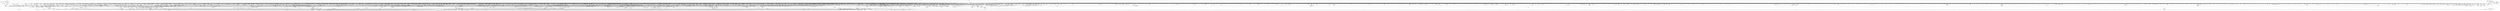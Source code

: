 digraph kerncollapsed {
    "percpu_ref_put_many" [color="black"];
    "sock_rfree" [color="black"];
    "llist_del_first" [color="black"];
    "set_ptes.isra.0" [color="black"];
    "_compound_head_7" [color="black"];
    "Indirect call180" [color="black"];
    "add_timer" [color="black"];
    "update_rq_clock" [color="black"];
    "Indirect call87" [color="black"];
    "tlb_flush_mmu_tlbonly_1" [color="black"];
    "__kern_my_cpu_offset_2" [color="black"];
    "__kern_my_cpu_offset_36" [color="black"];
    "mast_split_data" [color="black"];
    "__raw_write_unlock_irq_4" [color="black"];
    "next_mnt" [color="black"];
    "mm_trace_rss_stat" [color="black"];
    "mte_zero_clear_page_tags" [color="black"];
    "oom_unkillable_task.isra.0" [color="black"];
    "__count_vm_events_1" [color="black"];
    "task_sched_runtime" [color="black"];
    "zone_page_state_snapshot.constprop.0" [color="black"];
    "Indirect call16" [color="black"];
    "put_filesystem" [color="black"];
    "__raw_spin_lock_irqsave_7" [color="black"];
    "init_timer_key" [color="black"];
    "__anon_vma_interval_tree_subtree_search" [color="black"];
    "list_del_1" [color="black"];
    "memcg_charge_kernel_stack.part.0" [color="black"];
    "extfrag_for_order" [color="black"];
    "Indirect call91" [color="black"];
    "ktime_get_real_ts64" [color="black"];
    "__try_to_del_timer_sync" [color="black"];
    "unhash_mnt" [color="black"];
    "page_ref_inc_3" [color="black"];
    "check_vma_flags" [color="black"];
    "__raw_spin_lock_12" [color="black"];
    "__printk_cpu_sync_try_get" [color="black"];
    "dequeue_task" [color="black"];
    "xas_set_offset" [color="black"];
    "sk_mem_reclaim" [color="black"];
    "page_ref_dec_and_test_2" [color="black"];
    "do_raw_spin_lock_64" [color="black"];
    "vma_interval_tree_augment_propagate" [color="black"];
    "move_queued_task.constprop.0" [color="black"];
    "add_wait_queue_exclusive" [color="black"];
    "__cmpxchg_case_acq_32.constprop.0_20" [color="black"];
    "Indirect call15" [color="black"];
    "list_lru_del" [color="black"];
    "spin_lock_irqsave_ssp_contention" [color="black"];
    "update_rt_rq_load_avg" [color="black"];
    "__cmpxchg_case_mb_32_8" [color="black"];
    "pid_task" [color="black"];
    "klist_node_attached" [color="black"];
    "prepend" [color="black"];
    "__raw_spin_lock_irqsave_18" [color="black"];
    "dec_rlimit_ucounts" [color="black"];
    "Indirect call56" [color="black"];
    "__dequeue_entity" [color="black"];
    "get_task_exe_file" [color="black"];
    "fatal_signal_pending_4" [color="black"];
    "io_req_complete_defer" [color="black"];
    "task_sigpending_1" [color="black"];
    "__raw_spin_lock_irq_18" [color="black"];
    "__cmpxchg_case_acq_64_1" [color="black"];
    "find_suitable_fallback" [color="black"];
    "__sk_mem_reduce_allocated" [color="black"];
    "Indirect call120" [color="black"];
    "dec_mm_counter" [color="black"];
    "__raw_spin_lock_irq_21" [color="black"];
    "__raw_spin_unlock_irqrestore_32" [color="black"];
    "workingset_update_node" [color="black"];
    "do_raw_spin_lock_93" [color="black"];
    "inode_io_list_del" [color="black"];
    "__raw_spin_lock_irqsave_34" [color="black"];
    "Indirect call26" [color="black"];
    "count_vm_event_2" [color="black"];
    "Indirect call114" [color="black"];
    "chacha_block_generic" [color="black"];
    "inode_io_list_move_locked" [color="black"];
    "Indirect call19" [color="black"];
    "sched_cgroup_fork" [color="black"];
    "Indirect call23" [color="black"];
    "__skb_header_pointer" [color="black"];
    "drain_pages_zone" [color="black"];
    "__wb_update_bandwidth.constprop.0" [color="black"];
    "wakeup_kswapd" [color="black"];
    "Indirect call36" [color="black"];
    "__audit_uring_entry" [color="black"];
    "__arch_copy_to_user" [color="black"];
    "do_raw_spin_lock_37" [color="black"];
    "security_sock_rcv_skb" [color="black"];
    "security_inode_permission" [color="black"];
    "__raw_spin_trylock_5" [color="black"];
    "lowest_in_progress" [color="black"];
    "plist_del" [color="black"];
    "pmd_install" [color="black"];
    "read_seqbegin_or_lock" [color="black"];
    "HAS_UNMAPPED_ID" [color="black"];
    "skb_may_tx_timestamp.part.0" [color="black"];
    "__percpu_add_case_32_8" [color="black"];
    "Indirect call54" [color="black"];
    "vma_is_secretmem" [color="black"];
    "post_alloc_hook" [color="black"];
    "__lshrti3" [color="black"];
    "current_wq_worker" [color="black"];
    "__fsnotify_recalc_mask" [color="black"];
    "Indirect call177" [color="black"];
    "crng_make_state" [color="black"];
    "get_work_pwq" [color="black"];
    "__remove_inode_hash" [color="black"];
    "console_srcu_read_unlock" [color="black"];
    "clear_ti_thread_flag_4" [color="black"];
    "pte_mkdirty" [color="black"];
    "io_prep_async_link" [color="black"];
    "tty_audit_fork" [color="black"];
    "try_to_unmap_flush_dirty" [color="black"];
    "do_raw_spin_lock_46" [color="black"];
    "find_lock_task_mm" [color="black"];
    "futex_hb_waiters_dec" [color="black"];
    "__raw_spin_unlock_irqrestore.constprop.0_1" [color="black"];
    "__cmpxchg_case_mb_32_10" [color="black"];
    "Indirect call94" [color="black"];
    "inode_owner_or_capable" [color="black"];
    "test_ti_thread_flag_19" [color="black"];
    "dl_rq_of_se" [color="black"];
    "do_raw_spin_lock_116" [color="black"];
    "rwsem_set_nonspinnable" [color="black"];
    "min_deadline_cb_rotate" [color="black"];
    "vma_address" [color="black"];
    "is_current_pgrp_orphaned" [color="black"];
    "percpu_ref_get_many" [color="black"];
    "mas_bulk_rebalance" [color="black"];
    "posix_cpu_timers_exit" [color="black"];
    "fpsimd_thread_switch" [color="black"];
    "arm64_kernel_unmapped_at_el0_3" [color="black"];
    "tty_driver_flush_buffer" [color="black"];
    "__raw_spin_lock_21" [color="black"];
    "Indirect call70" [color="black"];
    "find_next_bit.constprop.0_14" [color="black"];
    "Indirect call203" [color="black"];
    "blake2s_update" [color="black"];
    "__cmpxchg_case_acq_32.constprop.0_15" [color="black"];
    "__raw_spin_lock_irqsave_4" [color="black"];
    "folio_trylock_flag" [color="black"];
    "__raw_spin_lock_62" [color="black"];
    "need_mlock_drain" [color="black"];
    "move_linked_works" [color="black"];
    "__get_task_comm" [color="black"];
    "__free_one_page" [color="black"];
    "arm64_kernel_unmapped_at_el0_4" [color="black"];
    "__anon_vma_interval_tree_augment_rotate" [color="black"];
    "flush_tlb_mm" [color="black"];
    "d_shrink_del" [color="black"];
    "timer_wait_running" [color="black"];
    "io_cqring_wake" [color="black"];
    "vma_interval_tree_subtree_search" [color="black"];
    "retain_dentry" [color="black"];
    "__hlist_del" [color="black"];
    "__sk_mem_reclaim" [color="black"];
    "__mod_node_page_state" [color="black"];
    "sched_ttwu_pending" [color="black"];
    "__clear_open_fd" [color="black"];
    "fasync_insert_entry" [color="black"];
    "count_vm_event" [color="black"];
    "vma_interval_tree_remove" [color="black"];
    "__acct_reclaim_writeback" [color="black"];
    "__kern_my_cpu_offset_47" [color="black"];
    "rcu_dynticks_snap" [color="black"];
    "do_raw_spin_lock_10" [color="black"];
    "wake_up_bit" [color="black"];
    "pm_runtime_autosuspend_expiration" [color="black"];
    "__timer_delete" [color="black"];
    "page_mapping" [color="black"];
    "xa_err" [color="black"];
    "should_failslab" [color="black"];
    "do_raw_spin_lock_58" [color="black"];
    "find_next_bit.constprop.0_1" [color="black"];
    "__kern_my_cpu_offset_55" [color="black"];
    "process_shares_mm" [color="black"];
    "__raw_spin_lock_18" [color="black"];
    "__cmpxchg_case_acq_32.constprop.0_7" [color="black"];
    "pcpu_chunk_populated" [color="black"];
    "_find_next_and_bit" [color="black"];
    "Indirect call95" [color="black"];
    "mas_wr_new_end" [color="black"];
    "io_schedule_prepare" [color="black"];
    "compaction_defer_reset" [color="black"];
    "mutex_can_spin_on_owner" [color="black"];
    "mask_irq" [color="black"];
    "__raw_spin_lock_32" [color="black"];
    "dl_clear_overload.part.0" [color="black"];
    "should_zap_page" [color="black"];
    "qdisc_qstats_cpu_qlen_inc" [color="black"];
    "io_cancel_req_match" [color="black"];
    "update_curr" [color="black"];
    "posix_cpu_timers_exit_group" [color="black"];
    "strscpy_pad" [color="black"];
    "__raw_spin_lock.constprop.0_1" [color="black"];
    "mas_leaf_set_meta" [color="black"];
    "rcu_poll_gp_seq_end" [color="black"];
    "page_ref_inc" [color="black"];
    "Indirect call86" [color="black"];
    "io_cqe_cache_refill" [color="black"];
    "folio_mapped_3" [color="black"];
    "set_ptes.constprop.0.isra.0_1" [color="black"];
    "rb_erase" [color="black"];
    "__raw_spin_lock_irqsave_39" [color="black"];
    "find_last_bit" [color="black"];
    "__accumulate_pelt_segments" [color="black"];
    "double_unlock_balance" [color="black"];
    "try_release_thread_stack_to_cache" [color="black"];
    "user_disable_single_step" [color="black"];
    "task_will_free_mem" [color="black"];
    "no_page_table" [color="black"];
    "Indirect call159" [color="black"];
    "find_next_bit.constprop.0_5" [color="black"];
    "__update_min_deadline" [color="black"];
    "__percpu_add_case_32" [color="black"];
    "__ksize" [color="black"];
    "__bitmap_subset" [color="black"];
    "pwq_activate_inactive_work" [color="black"];
    "privileged_wrt_inode_uidgid" [color="black"];
    "Indirect call175" [color="black"];
    "__next_zones_zonelist" [color="black"];
    "update_sd_lb_stats" [color="black"];
    "other_cpu_in_panic" [color="black"];
    "arm_smccc_1_1_get_conduit" [color="black"];
    "security_audit_rule_match" [color="black"];
    "__cmpxchg_case_mb_64_2" [color="black"];
    "wake_all_kswapds" [color="black"];
    "local_cpu_stop" [color="black"];
    "xas_retry" [color="black"];
    "__kern_my_cpu_offset_26" [color="black"];
    "__fswab32_10" [color="black"];
    "__anon_vma_interval_tree_augment_propagate" [color="black"];
    "compound_order_1" [color="black"];
    "__skb_zcopy_downgrade_managed" [color="black"];
    "resched_curr" [color="black"];
    "workingset_activation" [color="black"];
    "__wake_up_bit" [color="black"];
    "req_set_fail_3" [color="black"];
    "mas_parent_type" [color="black"];
    "number" [color="black"];
    "cpu_online_2" [color="black"];
    "__raw_spin_lock_52" [color="black"];
    "drain_local_pages" [color="black"];
    "rcu_segcblist_accelerate" [color="black"];
    "__integrity_iint_find" [color="black"];
    "__dl_update" [color="black"];
    "do_raw_spin_lock.constprop.0_3" [color="black"];
    "__mnt_drop_write_file" [color="black"];
    "tty_ldisc_open" [color="black"];
    "cpu_util_cfs_boost" [color="black"];
    "rcu_segcblist_inc_len" [color="black"];
    "skb_checksum" [color="black"];
    "__clear_close_on_exec.isra.0" [color="black"];
    "new_context" [color="black"];
    "Indirect call2" [color="black"];
    "mas_new_ma_node" [color="black"];
    "to_kthread" [color="black"];
    "__lock_task_sighand" [color="black"];
    "pcpu_size_to_slot" [color="black"];
    "Indirect call219" [color="black"];
    "__update_load_avg_cfs_rq" [color="black"];
    "find_next_bit_13" [color="black"];
    "io_poll_can_finish_inline.isra.0" [color="black"];
    "strscpy" [color="black"];
    "mas_prev_range" [color="black"];
    "sched_post_fork" [color="black"];
    "audit_comparator" [color="black"];
    "Indirect call128" [color="black"];
    "folio_lruvec_relock_irq.constprop.0" [color="black"];
    "pcpu_chunk_slot" [color="black"];
    "extract_entropy.constprop.0" [color="black"];
    "__kern_my_cpu_offset_67" [color="black"];
    "__bitmap_intersects" [color="black"];
    "test_ti_thread_flag_11" [color="black"];
    "__cmpxchg_case_acq_32.constprop.0" [color="black"];
    "find_submount" [color="black"];
    "filemap_release_folio" [color="black"];
    "fsnotify_update_flags" [color="black"];
    "Indirect call146" [color="black"];
    "compound_order" [color="black"];
    "xas_pause" [color="black"];
    "inode_to_bdi" [color="black"];
    "__raw_spin_lock_irqsave.constprop.0_7" [color="black"];
    "i_uid_into_vfsuid" [color="black"];
    "Indirect call208" [color="black"];
    "__page_set_anon_rmap" [color="black"];
    "sock_rmem_free" [color="black"];
    "cpu_clock_sample" [color="black"];
    "__raw_read_lock.constprop.0_1" [color="black"];
    "put_unused_fd" [color="black"];
    "task_ppid_nr" [color="black"];
    "tls_preserve_current_state" [color="black"];
    "pid_nr_ns" [color="black"];
    "mas_wr_walk" [color="black"];
    "do_raw_spin_lock_87" [color="black"];
    "do_raw_spin_lock_67" [color="black"];
    "__note_gp_changes" [color="black"];
    "cpudl_set" [color="black"];
    "get_file.isra.0" [color="black"];
    "d_ancestor" [color="black"];
    "do_raw_spin_lock_14" [color="black"];
    "vm_stat_account" [color="black"];
    "raw_spin_rq_lock_1" [color="black"];
    "system_supports_tlb_range" [color="black"];
    "mnt_dec_writers" [color="black"];
    "page_vma_mapped_walk_done_1" [color="black"];
    "__raw_spin_lock_irq_4" [color="black"];
    "page_ref_inc_4" [color="black"];
    "has_managed_dma" [color="black"];
    "Indirect call102" [color="black"];
    "rcu_segcblist_ready_cbs" [color="black"];
    "is_rlimit_overlimit" [color="black"];
    "invalid_folio_referenced_vma" [color="black"];
    "__raw_spin_lock_irqsave_42" [color="black"];
    "__raw_spin_unlock_irqrestore_8" [color="black"];
    "__raw_spin_unlock_irqrestore_3" [color="black"];
    "strchr" [color="black"];
    "timespec64_equal" [color="black"];
    "count_vm_events" [color="black"];
    "pfn_is_map_memory" [color="black"];
    "tcp_get_info_chrono_stats" [color="black"];
    "update_load_avg" [color="black"];
    "get_data" [color="black"];
    "get_task_mm" [color="black"];
    "__cmpxchg_case_acq_32.constprop.0_13" [color="black"];
    "tty_driver_name" [color="black"];
    "__xa_clear_mark" [color="black"];
    "copy_page" [color="black"];
    "mas_next" [color="black"];
    "vma_fs_can_writeback" [color="black"];
    "__set_fixmap" [color="black"];
    "Indirect call183" [color="black"];
    "cpumask_and.isra.0_1" [color="black"];
    "_find_last_bit" [color="black"];
    "__timer_delete_sync" [color="black"];
    "cpudl_heapify_up" [color="black"];
    "d_walk" [color="black"];
    "Indirect call79" [color="black"];
    "__kern_my_cpu_offset_23" [color="black"];
    "strcpy" [color="black"];
    "__raw_spin_lock_22" [color="black"];
    "cpumask_and.isra.0_3" [color="black"];
    "__raw_spin_lock_46" [color="black"];
    "list_del_init_7" [color="black"];
    "Indirect call196" [color="black"];
    "osq_unlock" [color="black"];
    "do_raw_spin_lock_6" [color="black"];
    "do_raw_spin_lock_8" [color="black"];
    "__skb_set_length" [color="black"];
    "Indirect call68" [color="black"];
    "io_acct_run_queue" [color="black"];
    "__local_bh_enable_ip" [color="black"];
    "__raw_spin_lock_irqsave_22" [color="black"];
    "mas_pause" [color="black"];
    "this_cpu_has_cap.part.0" [color="black"];
    "entity_eligible" [color="black"];
    "pagetable_pte_dtor" [color="black"];
    "access_ok_17" [color="black"];
    "__raw_spin_lock_irqsave_41" [color="black"];
    "wb_dirty_limits" [color="black"];
    "mnt_get_writers" [color="black"];
    "copy_to_user_page" [color="black"];
    "Indirect call22" [color="black"];
    "__cmpxchg_case_mb_64" [color="black"];
    "do_csum" [color="black"];
    "__to_kthread" [color="black"];
    "rcu_poll_gp_seq_start" [color="black"];
    "strnlen" [color="black"];
    "Indirect call220" [color="black"];
    "folio_trylock_2" [color="black"];
    "do_raw_spin_lock_27" [color="black"];
    "get_cred_1" [color="black"];
    "__xchg_case_64.constprop.0" [color="black"];
    "Indirect call170" [color="black"];
    "exit_oom_victim" [color="black"];
    "__raw_spin_lock_irqsave_17" [color="black"];
    "search_cmp_ftr_reg" [color="black"];
    "mapping_allow_writable" [color="black"];
    "__raw_spin_unlock_irq_38" [color="black"];
    "__raw_spin_lock_irqsave_51" [color="black"];
    "attach_entity_load_avg" [color="black"];
    "cpu_timer_dequeue" [color="black"];
    "security_task_kill" [color="black"];
    "Indirect call115" [color="black"];
    "audit_mark_compare" [color="black"];
    "queued_read_lock_slowpath" [color="black"];
    "Indirect call204" [color="black"];
    "console_trylock" [color="black"];
    "__wake_up_locked_key_bookmark" [color="black"];
    "Indirect call20" [color="black"];
    "prepare_to_wait_event" [color="black"];
    "shrink_lock_dentry" [color="black"];
    "pvm_find_va_enclose_addr" [color="black"];
    "__raw_spin_lock_6" [color="black"];
    "__init_rwsem" [color="black"];
    "__mutex_remove_waiter" [color="black"];
    "wb_io_lists_depopulated" [color="black"];
    "ldsem_down_read_trylock" [color="black"];
    "kill_device" [color="black"];
    "rcu_start_this_gp" [color="black"];
    "is_bad_inode" [color="black"];
    "list_del_3" [color="black"];
    "__enqueue_entity" [color="black"];
    "pcpu_unit_page_offset" [color="black"];
    "find_buddy_page_pfn" [color="black"];
    "get_pfnblock_flags_mask" [color="black"];
    "__fsnotify_update_child_dentry_flags" [color="black"];
    "find_vm_area" [color="black"];
    "task_set_jobctl_pending" [color="black"];
    "__io_disarm_linked_timeout" [color="black"];
    "xas_find_marked" [color="black"];
    "__cmpxchg_case_mb_32_5" [color="black"];
    "__raw_spin_unlock_irqrestore_18" [color="black"];
    "_task_util_est" [color="black"];
    "xas_find_conflict" [color="black"];
    "Indirect call158" [color="black"];
    "rb_erase_cached.isra.0" [color="black"];
    "xas_update.isra.0" [color="black"];
    "arch_teardown_dma_ops" [color="black"];
    "__raw_spin_lock_20" [color="black"];
    "auditd_test_task" [color="black"];
    "cpumask_first_and" [color="black"];
    "smp_call_function_many" [color="black"];
    "futex_hash" [color="black"];
    "sme_save_state" [color="black"];
    "__raw_spin_lock_49" [color="black"];
    "__raw_spin_lock_irq_1" [color="black"];
    "__flush_tlb_page_nosync" [color="black"];
    "Indirect call142" [color="black"];
    "file_ns_capable" [color="black"];
    "sched_clock_cpu" [color="black"];
    "stackinfo_on_stack" [color="black"];
    "__kern_my_cpu_offset_44" [color="black"];
    "__delay" [color="black"];
    "fprop_reflect_period_percpu.isra.0" [color="black"];
    "task_active_pid_ns" [color="black"];
    "migrate_disable" [color="black"];
    "eventfd_signal_mask" [color="black"];
    "security_d_instantiate" [color="black"];
    "net_eq_idr" [color="black"];
    "Indirect call96" [color="black"];
    "task_work_cancel_match" [color="black"];
    "xas_reload" [color="black"];
    "compaction_suitable" [color="black"];
    "mas_safe_min" [color="black"];
    "task_call_func" [color="black"];
    "io_fill_cqe_aux" [color="black"];
    "wb_update_bandwidth" [color="black"];
    "mas_start" [color="black"];
    "__d_instantiate" [color="black"];
    "mas_find_child" [color="black"];
    "anon_vma_interval_tree_iter_first" [color="black"];
    "split_map_pages" [color="black"];
    "__mnt_is_readonly" [color="black"];
    "d_lru_del" [color="black"];
    "detach_if_pending" [color="black"];
    "is_vmalloc_addr" [color="black"];
    "inode_permission" [color="black"];
    "device_links_read_unlock" [color="black"];
    "desc_make_final" [color="black"];
    "do_raw_spin_lock_118" [color="black"];
    "__count_vm_events" [color="black"];
    "override_creds" [color="black"];
    "csum_block_add_ext" [color="black"];
    "count_vm_event_1" [color="black"];
    "Indirect call6" [color="black"];
    "cpu_online" [color="black"];
    "slab_want_init_on_alloc" [color="black"];
    "ma_slots" [color="black"];
    "fpsimd_flush_task_state" [color="black"];
    "io_poll_find.constprop.0" [color="black"];
    "tlb_gather_mmu_fullmm" [color="black"];
    "rt_mutex_proxy_unlock" [color="black"];
    "pcpu_init_md_blocks" [color="black"];
    "_double_lock_balance" [color="black"];
    "__raw_spin_unlock_irq_37" [color="black"];
    "clear_ti_thread_flag_5" [color="black"];
    "ma_pivots" [color="black"];
    "Indirect call212" [color="black"];
    "__kern_my_cpu_offset_11" [color="black"];
    "Indirect call84" [color="black"];
    "mas_wr_store_setup" [color="black"];
    "__percpu_add_case_64_1" [color="black"];
    "test_tsk_need_resched" [color="black"];
    "__mnt_drop_write" [color="black"];
    "__raw_spin_lock_irqsave_29" [color="black"];
    "bsearch" [color="black"];
    "next_signal" [color="black"];
    "get_mm_exe_file" [color="black"];
    "__kern_my_cpu_offset_16" [color="black"];
    "__remove_hrtimer" [color="black"];
    "rcu_inkernel_boot_has_ended" [color="black"];
    "find_next_bit.constprop.0_6" [color="black"];
    "netdev_start_xmit" [color="black"];
    "list_del_init_8" [color="black"];
    "fsnotify_connector_sb" [color="black"];
    "task_pid_vnr" [color="black"];
    "__xchg_case_mb_64.constprop.0_2" [color="black"];
    "mas_leaf_max_gap" [color="black"];
    "Indirect call211" [color="black"];
    "calc_wheel_index" [color="black"];
    "__percpu_add_case_32_3" [color="black"];
    "clear_ti_thread_flag" [color="black"];
    "dget" [color="black"];
    "get_file_1" [color="black"];
    "wake_up_var" [color="black"];
    "Indirect call100" [color="black"];
    "__raw_spin_lock_63" [color="black"];
    "Indirect call53" [color="black"];
    "security_current_getsecid_subj" [color="black"];
    "__efistub_caches_clean_inval_pou" [color="black"];
    "can_migrate_task" [color="black"];
    "pfn_valid_2" [color="black"];
    "folio_mapping" [color="black"];
    "do_raw_spin_lock_99" [color="black"];
    "radix_tree_load_root" [color="black"];
    "account_pipe_buffers" [color="black"];
    "sync_icache_aliases" [color="black"];
    "Indirect call73" [color="black"];
    "security_audit_rule_free" [color="black"];
    "detach_entity_load_avg" [color="black"];
    "__raw_spin_lock_irqsave_12" [color="black"];
    "__cmpxchg_case_acq_32.constprop.0_6" [color="black"];
    "cpumask_next_and" [color="black"];
    "__kern_my_cpu_offset_91" [color="black"];
    "io_should_retry_thread" [color="black"];
    "Indirect call181" [color="black"];
    "rt_mutex_slowtrylock" [color="black"];
    "set_ti_thread_flag" [color="black"];
    "__cmpxchg_case_mb_32_13" [color="black"];
    "change_page_range" [color="black"];
    "__disable_irq" [color="black"];
    "update_misfit_status" [color="black"];
    "io_cancel_ctx_cb" [color="black"];
    "mm_set_has_pinned_flag" [color="black"];
    "sub_running_bw.isra.0" [color="black"];
    "enqueue_task" [color="black"];
    "will_become_orphaned_pgrp" [color="black"];
    "__task_will_free_mem" [color="black"];
    "__set_task_comm" [color="black"];
    "allow_direct_reclaim" [color="black"];
    "do_raw_spin_lock_5" [color="black"];
    "__percpu_add_case_32_13" [color="black"];
    "Indirect call105" [color="black"];
    "do_raw_spin_lock_28" [color="black"];
    "tag_set" [color="black"];
    "Indirect call4" [color="black"];
    "test_ti_thread_flag_10" [color="black"];
    "set_kpti_asid_bits" [color="black"];
    "__percpu_counter_sum" [color="black"];
    "find_next_bit.constprop.0_11" [color="black"];
    "folio_unlock" [color="black"];
    "__raw_spin_lock_irqsave_50" [color="black"];
    "inode_add_lru" [color="black"];
    "xas_result" [color="black"];
    "__kern_my_cpu_offset_61" [color="black"];
    "access_ok_39" [color="black"];
    "mas_put_in_tree" [color="black"];
    "_compound_head" [color="black"];
    "Indirect call169" [color="black"];
    "free_vmap_area_rb_augment_cb_rotate" [color="black"];
    "mas_prev_sibling" [color="black"];
    "__raw_spin_lock_irq_32" [color="black"];
    "__kern_my_cpu_offset_42" [color="black"];
    "attach_pid" [color="black"];
    "mas_pop_node" [color="black"];
    "lru_move_tail_fn" [color="black"];
    "ptrauth_keys_install_user" [color="black"];
    "pde_subdir_find" [color="black"];
    "arch_local_irq_save_5" [color="black"];
    "pmd_offset.isra.0" [color="black"];
    "Indirect call118" [color="black"];
    "xas_next_entry" [color="black"];
    "folio_nr_pages" [color="black"];
    "get_sd_balance_interval" [color="black"];
    "__raw_spin_unlock_irqrestore_37" [color="black"];
    "Indirect call61" [color="black"];
    "Indirect call65" [color="black"];
    "Indirect call191" [color="black"];
    "arch_local_irq_restore_2" [color="black"];
    "do_raw_spin_lock_50" [color="black"];
    "filemap_check_errors" [color="black"];
    "Indirect call153" [color="black"];
    "purge_fragmented_block" [color="black"];
    "wb_has_dirty_io" [color="black"];
    "do_raw_spin_lock_85" [color="black"];
    "__mod_zone_page_state" [color="black"];
    "percpu_ref_put_many.constprop.0_1" [color="black"];
    "folio_mark_dirty" [color="black"];
    "wp_page_reuse" [color="black"];
    "_find_next_or_bit" [color="black"];
    "_find_next_zero_bit" [color="black"];
    "ktime_add_safe" [color="black"];
    "__init_waitqueue_head" [color="black"];
    "__cmpxchg_case_acq_32.constprop.0_9" [color="black"];
    "qdisc_qstats_cpu_qlen_dec" [color="black"];
    "do_raw_spin_lock_26" [color="black"];
    "mas_prev" [color="black"];
    "__attach_mnt" [color="black"];
    "__remove_shared_vm_struct.constprop.0" [color="black"];
    "security_task_getsecid_obj" [color="black"];
    "rwsem_read_trylock" [color="black"];
    "task_sigpending_2" [color="black"];
    "fill_contig_page_info" [color="black"];
    "memchr" [color="black"];
    "tk_xtime.constprop.0" [color="black"];
    "u64_stats_inc" [color="black"];
    "Indirect call157" [color="black"];
    "__kern_my_cpu_offset_38" [color="black"];
    "__iget" [color="black"];
    "irq_chip_retrigger_hierarchy" [color="black"];
    "__arch_copy_from_user" [color="black"];
    "find_next_bit_6" [color="black"];
    "collect_posix_cputimers" [color="black"];
    "rseq_migrate" [color="black"];
    "noop_dirty_folio" [color="black"];
    "check_stable_address_space" [color="black"];
    "kobj_child_ns_ops" [color="black"];
    "__flush_tlb_kernel_pgtable" [color="black"];
    "do_raw_spin_lock_9" [color="black"];
    "Indirect call139" [color="black"];
    "post_init_entity_util_avg" [color="black"];
    "llist_add_batch" [color="black"];
    "iov_iter_revert" [color="black"];
    "__raw_read_unlock.constprop.0_2" [color="black"];
    "Indirect call194" [color="black"];
    "group_classify" [color="black"];
    "timer_delete_hook" [color="black"];
    "tlb_flush_mmu_tlbonly" [color="black"];
    "signal_pending_state" [color="black"];
    "Indirect call179" [color="black"];
    "fetch_robust_entry" [color="black"];
    "prepare_to_wait" [color="black"];
    "do_raw_spin_lock_60" [color="black"];
    "_raw_spin_rq_lock_irqsave" [color="black"];
    "__cmpxchg_case_mb_64_1" [color="black"];
    "smp_call_function_many_cond" [color="black"];
    "show_mem_node_skip" [color="black"];
    "__wake_up" [color="black"];
    "__bpf_free_used_maps" [color="black"];
    "update_group_capacity" [color="black"];
    "do_raw_spin_lock_18" [color="black"];
    "skb_header_pointer_2" [color="black"];
    "arch_get_random_longs" [color="black"];
    "task_participate_group_stop" [color="black"];
    "xa_find" [color="black"];
    "__percpu_add_case_32_1" [color="black"];
    "pmd_set_huge" [color="black"];
    "Indirect call182" [color="black"];
    "get_work_pool" [color="black"];
    "group_balance_cpu" [color="black"];
    "__pm_relax" [color="black"];
    "find_vma" [color="black"];
    "do_raw_spin_lock_48" [color="black"];
    "find_unlink_vmap_area" [color="black"];
    "Indirect call17" [color="black"];
    "data_check_size" [color="black"];
    "__raw_spin_unlock_irqrestore_33" [color="black"];
    "__raw_spin_lock_42" [color="black"];
    "set_ti_thread_flag_4" [color="black"];
    "io_wq_cancel_pending_work" [color="black"];
    "flush_dcache_folio" [color="black"];
    "Indirect call192" [color="black"];
    "__raw_spin_lock_irq_41" [color="black"];
    "req_ref_put_and_test" [color="black"];
    "queued_write_lock_slowpath" [color="black"];
    "system_supports_generic_auth" [color="black"];
    "mntget" [color="black"];
    "__percpu_add_case_32_15" [color="black"];
    "radix_tree_next_chunk" [color="black"];
    "Indirect call197" [color="black"];
    "smp_call_function" [color="black"];
    "Indirect call174" [color="black"];
    "__printk_cpu_sync_wait" [color="black"];
    "netlink_lock_table" [color="black"];
    "__raw_spin_unlock_irq_43" [color="black"];
    "Indirect call126" [color="black"];
    "__folio_cancel_dirty" [color="black"];
    "kernfs_get" [color="black"];
    "__balance_callbacks" [color="black"];
    "super_wake" [color="black"];
    "sync_rcu_exp_done_unlocked" [color="black"];
    "mas_update_gap" [color="black"];
    "rt_mutex_init_proxy_locked" [color="black"];
    "__radix_tree_lookup" [color="black"];
    "data_alloc" [color="black"];
    "__reset_isolation_pfn" [color="black"];
    "activate_task" [color="black"];
    "folio_size" [color="black"];
    "set_tlb_ubc_flush_pending" [color="black"];
    "do_raw_spin_lock_32" [color="black"];
    "irqd_irq_disabled.isra.0" [color="black"];
    "cpumask_weight.constprop.0_5" [color="black"];
    "posix_cpu_timer_rearm" [color="black"];
    "jiffies_to_usecs" [color="black"];
    "__raw_spin_lock_irq_20" [color="black"];
    "pvm_determine_end_from_reverse" [color="black"];
    "rb_insert_color" [color="black"];
    "__kern_my_cpu_offset_19" [color="black"];
    "__wake_up_locked_key" [color="black"];
    "prepend_path" [color="black"];
    "make_vfsuid" [color="black"];
    "Indirect call134" [color="black"];
    "update_dl_migration" [color="black"];
    "xas_next_entry.constprop.0" [color="black"];
    "Indirect call74" [color="black"];
    "io_poll_get_ownership" [color="black"];
    "kthread_is_per_cpu" [color="black"];
    "mas_set_height" [color="black"];
    "__isolate_free_page" [color="black"];
    "xas_error.isra.0_1" [color="black"];
    "cpumask_weight" [color="black"];
    "__io_acct_run_queue" [color="black"];
    "mas_set_alloc_req" [color="black"];
    "__rb_erase_color" [color="black"];
    "__ptrace_link" [color="black"];
    "do_raw_spin_lock_86" [color="black"];
    "mas_find_setup.constprop.0" [color="black"];
    "Indirect call131" [color="black"];
    "cleanup_timerqueue" [color="black"];
    "__raw_spin_lock_irqsave_11" [color="black"];
    "__kern_my_cpu_offset_22" [color="black"];
    "rcu_cblist_dequeue" [color="black"];
    "mte_dead_walk" [color="black"];
    "__dput_to_list" [color="black"];
    "__inode_add_lru" [color="black"];
    "futex_q_unlock" [color="black"];
    "mas_find" [color="black"];
    "__raw_spin_lock_19" [color="black"];
    "mod_node_state" [color="black"];
    "global_dirtyable_memory" [color="black"];
    "compaction_zonelist_suitable" [color="black"];
    "unlock_page" [color="black"];
    "cpu_do_switch_mm" [color="black"];
    "disable_irq_nosync" [color="black"];
    "irq_work_claim" [color="black"];
    "__peernet2id" [color="black"];
    "__raw_spin_unlock_irqrestore_24" [color="black"];
    "console_srcu_read_lock" [color="black"];
    "radix_tree_tag_get" [color="black"];
    "dl_task_is_earliest_deadline" [color="black"];
    "is_valid_gup_args" [color="black"];
    "se_weight.isra.0" [color="black"];
    "find_first_bit_3" [color="black"];
    "task_join_group_stop" [color="black"];
    "Indirect call205" [color="black"];
    "mapping_unmap_writable" [color="black"];
    "Indirect call0" [color="black"];
    "do_raw_spin_lock_51" [color="black"];
    "find_task_by_pid_ns" [color="black"];
    "vma_last_pgoff" [color="black"];
    "__disable_irq_nosync" [color="black"];
    "timer_delete" [color="black"];
    "__sw_hweight32" [color="black"];
    "test_ti_thread_flag_1" [color="black"];
    "__irq_can_set_affinity" [color="black"];
    "test_ti_thread_flag_4" [color="black"];
    "skb_zcopy_downgrade_managed" [color="black"];
    "enqueue_hrtimer.constprop.0" [color="black"];
    "__cmpxchg_case_mb_64_7" [color="black"];
    "__set_close_on_exec.isra.0" [color="black"];
    "__skb_checksum" [color="black"];
    "sve_save_state" [color="black"];
    "set_cpu_online" [color="black"];
    "Indirect call160" [color="black"];
    "irq_enable" [color="black"];
    "sub_rq_bw.isra.0" [color="black"];
    "add_nr_running" [color="black"];
    "try_to_unmap_flush" [color="black"];
    "oom_badness" [color="black"];
    "rb_prev" [color="black"];
    "Indirect call162" [color="black"];
    "update_blocked_averages" [color="black"];
    "pte_offset_kernel.isra.0" [color="black"];
    "find_vmap_area" [color="black"];
    "__kern_my_cpu_offset_80" [color="black"];
    "__raw_spin_lock_irqsave_25" [color="black"];
    "wake_up_klogd" [color="black"];
    "__bitmap_weight" [color="black"];
    "mutex_trylock" [color="black"];
    "set_page_dirty" [color="black"];
    "mte_copy_page_tags" [color="black"];
    "do_raw_spin_lock_38" [color="black"];
    "zone_watermark_fast.constprop.0" [color="black"];
    "__kern_my_cpu_offset_56" [color="black"];
    "__raw_spin_unlock_irqrestore_15" [color="black"];
    "Indirect call173" [color="black"];
    "pick_next_pushable_dl_task" [color="black"];
    "__set_open_fd" [color="black"];
    "__raw_spin_unlock_irq_29" [color="black"];
    "__dl_add" [color="black"];
    "Indirect call28" [color="black"];
    "__mod_timer" [color="black"];
    "skb_orphan_1" [color="black"];
    "ptep_clear_flush" [color="black"];
    "__kern_my_cpu_offset_4" [color="black"];
    "call_on_irq_stack" [color="black"];
    "gup_must_unshare" [color="black"];
    "Indirect call171" [color="black"];
    "Indirect call113" [color="black"];
    "set_work_data" [color="black"];
    "folio_mapped" [color="black"];
    "__raw_spin_lock_irq_26" [color="black"];
    "mtree_load" [color="black"];
    "mas_is_err" [color="black"];
    "__cmpxchg_case_acq_32.constprop.0_12" [color="black"];
    "srcu_gp_start" [color="black"];
    "wants_signal" [color="black"];
    "mas_alloc_req.isra.0" [color="black"];
    "reweight_task" [color="black"];
    "arch_stack_walk" [color="black"];
    "sane_fdtable_size" [color="black"];
    "notifier_call_chain" [color="black"];
    "rcu_segcblist_advance" [color="black"];
    "signal_pending" [color="black"];
    "redirty_tail_locked" [color="black"];
    "__raise_softirq_irqoff" [color="black"];
    "audit_string_contains_control" [color="black"];
    "pcpu_page_idx" [color="black"];
    "__cmpxchg_case_8" [color="black"];
    "lru_note_cost_refault" [color="black"];
    "zone_watermark_ok" [color="black"];
    "xa_load" [color="black"];
    "__attach_to_pi_owner" [color="black"];
    "jiffies_to_msecs" [color="black"];
    "kmem_valid_obj" [color="black"];
    "vma_interval_tree_insert" [color="black"];
    "isolation_suitable.isra.0" [color="black"];
    "local_bh_disable" [color="black"];
    "__kern_my_cpu_offset_133" [color="black"];
    "__raw_read_unlock.constprop.0_6" [color="black"];
    "do_raw_spin_lock_7" [color="black"];
    "gfp_pfmemalloc_allowed" [color="black"];
    "do_raw_spin_lock.constprop.0_6" [color="black"];
    "move_freelist_tail" [color="black"];
    "vma_interval_tree_insert_after" [color="black"];
    "space_used" [color="black"];
    "__kern_my_cpu_offset_28" [color="black"];
    "skb_zcopy" [color="black"];
    "xa_mk_value" [color="black"];
    "rt_mutex_futex_trylock" [color="black"];
    "ma_dead_node" [color="black"];
    "sk_error_report" [color="black"];
    "__percpu_down_write_trylock" [color="black"];
    "prb_reserve_in_last" [color="black"];
    "lru_add_fn" [color="black"];
    "count_vm_events_2" [color="black"];
    "deny_write_access.isra.0" [color="black"];
    "Indirect call18" [color="black"];
    "mas_walk" [color="black"];
    "internal_add_timer" [color="black"];
    "eth_type_vlan" [color="black"];
    "desc_make_reusable" [color="black"];
    "find_busiest_group" [color="black"];
    "Indirect call55" [color="black"];
    "__smp_call_single_queue" [color="black"];
    "prb_commit" [color="black"];
    "__raw_spin_lock_27" [color="black"];
    "pm_runtime_get_noresume" [color="black"];
    "replace_mark_chunk" [color="black"];
    "Indirect call165" [color="black"];
    "security_inode_init_security_anon" [color="black"];
    "folio_try_get_rcu" [color="black"];
    "arch_local_irq_restore_1" [color="black"];
    "IS_ERR_OR_NULL_3" [color="black"];
    "req_set_fail" [color="black"];
    "lockref_get" [color="black"];
    "arch_local_irq_disable_2" [color="black"];
    "__put_unused_fd" [color="black"];
    "kmalloc_slab" [color="black"];
    "do_raw_spin_lock.constprop.0_13" [color="black"];
    "srcu_read_unlock.constprop.0" [color="black"];
    "io_acct_cancel_pending_work" [color="black"];
    "Indirect call112" [color="black"];
    "Indirect call136" [color="black"];
    "do_raw_spin_lock_57" [color="black"];
    "fsnotify_group_assert_locked" [color="black"];
    "Indirect call41" [color="black"];
    "kmalloc_size_roundup" [color="black"];
    "mte_dead_leaves.constprop.0" [color="black"];
    "tty_termios_input_baud_rate" [color="black"];
    "defer_console_output" [color="black"];
    "generic_exec_single" [color="black"];
    "efi_reboot" [color="black"];
    "__cmpxchg_case_rel_32" [color="black"];
    "do_raw_spin_lock_56" [color="black"];
    "ktime_get" [color="black"];
    "radix_tree_lookup" [color="black"];
    "Indirect call39" [color="black"];
    "console_verbose" [color="black"];
    "is_migration_entry" [color="black"];
    "__kern_my_cpu_offset_79" [color="black"];
    "skb_frag_ref" [color="black"];
    "__raw_spin_lock_5" [color="black"];
    "pfn_swap_entry_to_page" [color="black"];
    "Indirect call207" [color="black"];
    "fsnotify_detach_connector_from_object" [color="black"];
    "workingset_eviction" [color="black"];
    "mas_set_split_parent.isra.0" [color="black"];
    "rcu_is_cpu_rrupt_from_idle" [color="black"];
    "clear_ti_thread_flag_6" [color="black"];
    "set_tsk_need_resched" [color="black"];
    "rcu_segcblist_first_pend_cb" [color="black"];
    "plist_add" [color="black"];
    "__finalize_skb_around" [color="black"];
    "__fprop_add_percpu" [color="black"];
    "__raw_spin_lock_irq" [color="black"];
    "d_instantiate" [color="black"];
    "io_poll_remove_entry" [color="black"];
    "inode_lru_list_del" [color="black"];
    "__udelay" [color="black"];
    "Indirect call189" [color="black"];
    "dev_to_swnode" [color="black"];
    "hrtimer_reprogram.constprop.0" [color="black"];
    "convert_prio" [color="black"];
    "do_raw_spin_lock_97" [color="black"];
    "propagation_next" [color="black"];
    "cpumask_subset" [color="black"];
    "audit_serial" [color="black"];
    "prepend_name" [color="black"];
    "Indirect call148" [color="black"];
    "__raw_spin_lock_irq_7" [color="black"];
    "mm_counter" [color="black"];
    "folio_total_mapcount" [color="black"];
    "__raw_spin_lock_26" [color="black"];
    "io_poll_mark_cancelled" [color="black"];
    "d_find_alias" [color="black"];
    "capable_wrt_inode_uidgid" [color="black"];
    "sve_get_vl" [color="black"];
    "__lookup_mnt" [color="black"];
    "folio_account_cleaned" [color="black"];
    "__wb_writeout_add" [color="black"];
    "d_set_d_op" [color="black"];
    "fpsimd_preserve_current_state" [color="black"];
    "__cmpxchg_case_acq_32.constprop.0_17" [color="black"];
    "__raw_spin_unlock_irqrestore_4" [color="black"];
    "do_raw_spin_lock_66" [color="black"];
    "__raw_spin_lock_43" [color="black"];
    "unlock_task_sighand.isra.0_1" [color="black"];
    "do_raw_spin_lock_13" [color="black"];
    "idle_cpu" [color="black"];
    "queued_spin_lock_slowpath" [color="black"];
    "arch_irq_work_raise" [color="black"];
    "Indirect call107" [color="black"];
    "strncmp" [color="black"];
    "__pick_first_entity" [color="black"];
    "finish_wait" [color="black"];
    "remove_nodes.constprop.0" [color="black"];
    "io_is_timeout_noseq" [color="black"];
    "io_run_local_work_continue" [color="black"];
    "mod_zone_state" [color="black"];
    "clear_ti_thread_flag_8" [color="black"];
    "Indirect call9" [color="black"];
    "__raw_spin_lock_30" [color="black"];
    "cfs_rq_of" [color="black"];
    "Indirect call104" [color="black"];
    "take_dentry_name_snapshot" [color="black"];
    "read_seqbegin.constprop.0" [color="black"];
    "__lock_timer" [color="black"];
    "irq_work_queue" [color="black"];
    "peernet2id" [color="black"];
    "reusable_anon_vma" [color="black"];
    "__cmpxchg_case_acq_32.constprop.0_5" [color="black"];
    "__count_vm_events_2" [color="black"];
    "__raw_spin_unlock_irq_21" [color="black"];
    "access_ok_14" [color="black"];
    "Indirect call77" [color="black"];
    "__raw_spin_unlock_irq_19" [color="black"];
    "do_raw_spin_lock_52" [color="black"];
    "__kmem_obj_info" [color="black"];
    "__raw_spin_lock_3" [color="black"];
    "__preempt_count_add.constprop.0_1" [color="black"];
    "rb_first" [color="black"];
    "pte_to_swp_entry_2" [color="black"];
    "__raw_spin_unlock_irqrestore_29" [color="black"];
    "walk_page_range" [color="black"];
    "irq_get_irq_data" [color="black"];
    "__kern_my_cpu_offset_35" [color="black"];
    "arch_local_irq_save_1" [color="black"];
    "prb_final_commit" [color="black"];
    "__futex_unqueue" [color="black"];
    "do_softirq_own_stack" [color="black"];
    "__wb_calc_thresh" [color="black"];
    "get_pwq" [color="black"];
    "__raw_spin_unlock_irq_5" [color="black"];
    "__raw_spin_lock_irq_19" [color="black"];
    "unlock_mount_hash" [color="black"];
    "inactive_is_low.constprop.0" [color="black"];
    "mas_push_node" [color="black"];
    "desc_read_finalized_seq" [color="black"];
    "Indirect call145" [color="black"];
    "__raw_spin_unlock_irq_11" [color="black"];
    "mas_next_slot" [color="black"];
    "Indirect call12" [color="black"];
    "folio_evictable_1" [color="black"];
    "__rb_insert_augmented" [color="black"];
    "__raw_spin_lock_34" [color="black"];
    "do_raw_spin_lock_44" [color="black"];
    "class_raw_spinlock_irqsave_destructor" [color="black"];
    "prepare_to_wait_exclusive" [color="black"];
    "vm_commit_limit" [color="black"];
    "folio_order" [color="black"];
    "__gfp_pfmemalloc_flags" [color="black"];
    "active_load_balance_cpu_stop" [color="black"];
    "qdisc_qstats_cpu_backlog_dec" [color="black"];
    "mas_max_gap" [color="black"];
    "hrtimer_forward" [color="black"];
    "folio_test_uptodate" [color="black"];
    "__cmpxchg_case_acq_32_3" [color="black"];
    "fd_install" [color="black"];
    "do_raw_spin_lock.constprop.0_14" [color="black"];
    "__raw_spin_unlock_irq_23" [color="black"];
    "exit_rcu" [color="black"];
    "sched_clock_noinstr" [color="black"];
    "is_software_node" [color="black"];
    "Indirect call218" [color="black"];
    "kobj_ns_ops" [color="black"];
    "xa_is_node" [color="black"];
    "sig_handler_ignored" [color="black"];
    "do_raw_spin_lock_43" [color="black"];
    "__kern_my_cpu_offset_14" [color="black"];
    "__hrtimer_next_event_base.constprop.0" [color="black"];
    "get_new_cred" [color="black"];
    "cpu_util_cfs" [color="black"];
    "rcu_seq_end_1" [color="black"];
    "Indirect call49" [color="black"];
    "recalc_sigpending" [color="black"];
    "slab_is_available" [color="black"];
    "__raw_spin_lock_irqsave.constprop.0_1" [color="black"];
    "tk_clock_read" [color="black"];
    "lazy_max_pages" [color="black"];
    "io_wq_get_acct" [color="black"];
    "down_read_trylock" [color="black"];
    "Indirect call187" [color="black"];
    "__raw_spin_lock_24" [color="black"];
    "__count_vm_events_3" [color="black"];
    "set_pud" [color="black"];
    "__raw_spin_lock_54" [color="black"];
    "Indirect call38" [color="black"];
    "mte_update_gcr_excl.isra.0" [color="black"];
    "timer_base.isra.0" [color="black"];
    "try_grab_page" [color="black"];
    "__raw_spin_trylock_1" [color="black"];
    "post_ttbr_update_workaround" [color="black"];
    "__percpu_add_case_64.constprop.0" [color="black"];
    "compound_order_2" [color="black"];
    "xas_set_order.part.0" [color="black"];
    "rcu_seq_end" [color="black"];
    "list_del_init_5" [color="black"];
    "bump_cpu_timer" [color="black"];
    "walk_page_test" [color="black"];
    "check_preempt_curr" [color="black"];
    "__kern_my_cpu_offset_52" [color="black"];
    "flush_signal_handlers" [color="black"];
    "fsnotify_free_mark" [color="black"];
    "wakeup_source_deactivate" [color="black"];
    "maybe_mkwrite.isra.0" [color="black"];
    "node_dirty_ok" [color="black"];
    "__printk_safe_exit" [color="black"];
    "__raw_spin_lock_irqsave.constprop.0_3" [color="black"];
    "fsnotify_put_sb_connectors" [color="black"];
    "hrtimer_force_reprogram.constprop.0" [color="black"];
    "online_section_nr" [color="black"];
    "mapping_shrinkable" [color="black"];
    "find_next_bit_17" [color="black"];
    "__raw_spin_unlock_irq_35" [color="black"];
    "Indirect call13" [color="black"];
    "sock_flag.constprop.0" [color="black"];
    "vfsgid_in_group_p" [color="black"];
    "mod_node_page_state" [color="black"];
    "exit_task_stack_account" [color="black"];
    "io_cancel_task_cb" [color="black"];
    "__arm64_sys_mincore" [color="black"];
    "unreserve_highatomic_pageblock" [color="black"];
    "__cmpxchg_case_mb_32_4" [color="black"];
    "mtree_range_walk" [color="black"];
    "__irq_disable" [color="black"];
    "__raw_spin_unlock_irqrestore_14" [color="black"];
    "skb_has_frag_list" [color="black"];
    "tick_get_wakeup_device" [color="black"];
    "__raw_spin_lock_14" [color="black"];
    "__raw_spin_lock_irq.constprop.0_1" [color="black"];
    "____core____" [color="kernel"];
    "fsnotify_grab_connector" [color="black"];
    "smp_call_function_single" [color="black"];
    "freezing" [color="black"];
    "next_zone" [color="black"];
    "set_next_entity" [color="black"];
    "mas_push_data" [color="black"];
    "audit_gid_comparator" [color="black"];
    "memmove" [color="black"];
    "do_raw_spin_lock_83" [color="black"];
    "find_next_zero_bit_2" [color="black"];
    "mas_mab_cp" [color="black"];
    "Indirect call51" [color="black"];
    "pcpu_next_fit_region.constprop.0" [color="black"];
    "Indirect call88" [color="black"];
    "ksize" [color="black"];
    "__raw_spin_lock_irq_11" [color="black"];
    "find_worker_executing_work" [color="black"];
    "put_cpu_fpsimd_context" [color="black"];
    "arch_asym_cpu_priority" [color="black"];
    "__mutex_trylock" [color="black"];
    "do_softirq" [color="black"];
    "pageblock_pfn_to_page" [color="black"];
    "__raw_spin_lock_irq_34" [color="black"];
    "to_desc" [color="black"];
    "flush_tlb_kernel_range" [color="black"];
    "lru_lazyfree_fn" [color="black"];
    "__percpu_add_case_32_2" [color="black"];
    "__raw_spin_lock_irq_5" [color="black"];
    "__skb_flow_get_ports" [color="black"];
    "list_del_init_3" [color="black"];
    "qdisc_run_begin" [color="black"];
    "Indirect call90" [color="black"];
    "anon_vma_interval_tree_remove" [color="black"];
    "__raw_spin_lock_4" [color="black"];
    "printk_parse_prefix" [color="black"];
    "__kern_my_cpu_offset_51" [color="black"];
    "__kern_my_cpu_offset_62" [color="black"];
    "netlink_has_listeners" [color="black"];
    "dl_set_overload.part.0" [color="black"];
    "__raw_spin_unlock_irqrestore_12" [color="black"];
    "rcu_segcblist_init" [color="black"];
    "put_ldops.constprop.0" [color="black"];
    "clear_nonspinnable" [color="black"];
    "do_raw_spin_lock_80" [color="black"];
    "attach_task" [color="black"];
    "Indirect call210" [color="black"];
    "Indirect call117" [color="black"];
    "Indirect call199" [color="black"];
    "__kern_my_cpu_offset_50" [color="black"];
    "raw_spin_rq_trylock" [color="black"];
    "__mnt_want_write_file" [color="black"];
    "Indirect call116" [color="black"];
    "__cmpxchg_case_mb_32_6" [color="black"];
    "__percpu_add_case_64_4" [color="black"];
    "cpu_clock_sample_group" [color="black"];
    "__raw_spin_lock.constprop.0" [color="black"];
    "cpudl_heapify" [color="black"];
    "gup_signal_pending" [color="black"];
    "slab_want_init_on_free" [color="black"];
    "Indirect call178" [color="black"];
    "__rt_mutex_futex_trylock" [color="black"];
    "mas_wr_node_walk" [color="black"];
    "ttwu_queue_wakelist" [color="black"];
    "mte_sync_tags" [color="black"];
    "__raw_spin_lock_irqsave_1" [color="black"];
    "do_raw_spin_lock_31" [color="black"];
    "list_del_init" [color="black"];
    "prb_read_valid" [color="black"];
    "errseq_sample" [color="black"];
    "__page_dup_rmap.constprop.0" [color="black"];
    "bit_waitqueue" [color="black"];
    "Indirect call25" [color="black"];
    "folio_trylock" [color="black"];
    "__hrtimer_get_next_event" [color="black"];
    "_copy_from_iter" [color="black"];
    "virt_to_slab" [color="black"];
    "Indirect call109" [color="black"];
    "wb_stat_error" [color="black"];
    "csum_partial" [color="black"];
    "tag_clear_highpage" [color="black"];
    "__xchg_case_acq_64.isra.0" [color="black"];
    "__kern_my_cpu_offset_89" [color="black"];
    "Indirect call50" [color="black"];
    "do_raw_spin_lock_33" [color="black"];
    "__raw_spin_unlock_irq_7" [color="black"];
    "__raw_spin_lock_31" [color="black"];
    "nsec_to_clock_t" [color="black"];
    "groups_search" [color="black"];
    "compact_lock_irqsave" [color="black"];
    "__raw_spin_lock_irq.constprop.0_2" [color="black"];
    "osq_lock" [color="black"];
    "ihold" [color="black"];
    "Indirect call185" [color="black"];
    "Indirect call135" [color="black"];
    "pi_state_update_owner" [color="black"];
    "Indirect call137" [color="black"];
    "folio_mapped_1" [color="black"];
    "page_ref_dec_and_test_1" [color="black"];
    "steal_suitable_fallback" [color="black"];
    "__raw_spin_unlock_irqrestore_5" [color="black"];
    "__ipi_send_mask" [color="black"];
    "mutex_is_locked" [color="black"];
    "Indirect call48" [color="black"];
    "Indirect call138" [color="black"];
    "mas_state_walk" [color="black"];
    "Indirect call161" [color="black"];
    "__walk_page_range" [color="black"];
    "arch_smp_send_reschedule" [color="black"];
    "Indirect call99" [color="black"];
    "forward_timer_base" [color="black"];
    "page_ref_add_1" [color="black"];
    "__cmpxchg_case_acq_32.constprop.0_16" [color="black"];
    "sb_clear_inode_writeback" [color="black"];
    "cpumask_empty_3" [color="black"];
    "do_raw_spin_lock_29" [color="black"];
    "do_raw_spin_lock_15" [color="black"];
    "hrtimer_try_to_cancel" [color="black"];
    "Indirect call121" [color="black"];
    "rcu_segcblist_enqueue" [color="black"];
    "do_raw_spin_lock_36" [color="black"];
    "skip_atoi" [color="black"];
    "page_ref_inc_1" [color="black"];
    "do_raw_spin_lock_69" [color="black"];
    "try_to_take_rt_mutex" [color="black"];
    "__percpu_add_case_64" [color="black"];
    "__lock_parent" [color="black"];
    "ttwu_do_activate.constprop.0" [color="black"];
    "cpumask_next.constprop.0" [color="black"];
    "kernfs_leftmost_descendant" [color="black"];
    "find_next_bit.constprop.0_7" [color="black"];
    "find_task_by_vpid" [color="black"];
    "set_task_reclaim_state" [color="black"];
    "mas_store_b_node" [color="black"];
    "security_file_set_fowner" [color="black"];
    "__raw_spin_unlock_irq.constprop.0_2" [color="black"];
    "io_timeout_extract" [color="black"];
    "pmd_offset.isra.0_1" [color="black"];
    "find_next_bit.constprop.0_21" [color="black"];
    "task_clear_jobctl_trapping" [color="black"];
    "Indirect call66" [color="black"];
    "__raw_spin_lock_bh.constprop.0_5" [color="black"];
    "split_page" [color="black"];
    "lru_deactivate_fn" [color="black"];
    "sync_exp_work_done" [color="black"];
    "arm_timer" [color="black"];
    "pgattr_change_is_safe" [color="black"];
    "clear_ti_thread_flag_3" [color="black"];
    "folio_nr_pages_1" [color="black"];
    "xas_not_node" [color="black"];
    "tsk_fork_get_node" [color="black"];
    "Indirect call216" [color="black"];
    "__var_waitqueue" [color="black"];
    "____do_softirq" [color="black"];
    "copy_highpage" [color="black"];
    "dcache_clean_pou" [color="black"];
    "__raw_spin_unlock_irq" [color="black"];
    "io_cancel_cb" [color="black"];
    "find_next_bit.constprop.0_8" [color="black"];
    "__kern_my_cpu_offset_25" [color="black"];
    "skb_zcopy_clear" [color="black"];
    "do_raw_spin_lock_42" [color="black"];
    "queued_write_lock.constprop.0_1" [color="black"];
    "can_set_direct_map" [color="black"];
    "tlb_remove_table_smp_sync" [color="black"];
    "__bitmap_set" [color="black"];
    "kernfs_release_file.part.0.isra.0" [color="black"];
    "device_match_devt" [color="black"];
    "cpu_online_3" [color="black"];
    "dev_bus_name" [color="black"];
    "lock_timer_base" [color="black"];
    "cpumask_and" [color="black"];
    "xas_error.isra.0" [color="black"];
    "rcu_segcblist_pend_cbs" [color="black"];
    "ktime_get_real_seconds" [color="black"];
    "pud_set_huge" [color="black"];
    "ma_data_end" [color="black"];
    "mas_allocated.isra.0" [color="black"];
    "check_preempt_curr_dl" [color="black"];
    "__cmpxchg_case_acq_32_1" [color="black"];
    "do_init_timer.constprop.0" [color="black"];
    "__raw_write_lock_irq_1" [color="black"];
    "Indirect call202" [color="black"];
    "rwsem_spin_on_owner" [color="black"];
    "security_release_secctx" [color="black"];
    "update_newidle_cost" [color="black"];
    "lockref_get_not_zero" [color="black"];
    "aio_nr_sub" [color="black"];
    "arch_send_call_function_ipi_mask" [color="black"];
    "tlb_remove_table_sync_one" [color="black"];
    "hlist_del_init" [color="black"];
    "Indirect call168" [color="black"];
    "do_raw_spin_lock_65" [color="black"];
    "Indirect call21" [color="black"];
    "access_ok_12" [color="black"];
    "copyin" [color="black"];
    "mab_mas_cp" [color="black"];
    "first_zones_zonelist" [color="black"];
    "fatal_signal_pending_5" [color="black"];
    "Indirect call31" [color="black"];
    "mmgrab_1" [color="black"];
    "__percpu_add_case_64.constprop.0_1" [color="black"];
    "__percpu_add_case_64_7" [color="black"];
    "Indirect call40" [color="black"];
    "signalfd_cleanup" [color="black"];
    "__raw_spin_unlock_irq_1" [color="black"];
    "mmget" [color="black"];
    "__raw_spin_lock.constprop.0_2" [color="black"];
    "local_bh_enable" [color="black"];
    "Indirect call80" [color="black"];
    "Indirect call172" [color="black"];
    "Indirect call110" [color="black"];
    "pcpu_update_empty_pages" [color="black"];
    "Indirect call8" [color="black"];
    "Indirect call122" [color="black"];
    "skb_tailroom" [color="black"];
    "__posix_timers_find" [color="black"];
    "__pi_strcmp" [color="black"];
    "find_first_bit_1" [color="black"];
    "_mix_pool_bytes" [color="black"];
    "signal_pending_state_2" [color="black"];
    "skb_flow_get_icmp_tci" [color="black"];
    "drain_pages" [color="black"];
    "move_freepages_block" [color="black"];
    "set_ti_thread_flag_5" [color="black"];
    "do_raw_spin_lock_41" [color="black"];
    "igrab" [color="black"];
    "clear_siginfo" [color="black"];
    "io_poll_add_hash" [color="black"];
    "__raw_spin_lock_irqsave_3" [color="black"];
    "inc_tlb_flush_pending" [color="black"];
    "mas_rewalk_if_dead" [color="black"];
    "tick_get_device" [color="black"];
    "arch_local_irq_restore" [color="black"];
    "find_vma_prev" [color="black"];
    "gup_folio_next" [color="black"];
    "pte_to_swp_entry" [color="black"];
    "list_move_1" [color="black"];
    "Indirect call63" [color="black"];
    "mod_timer" [color="black"];
    "list_splice_tail_init" [color="black"];
    "pcpu_chunk_refresh_hint" [color="black"];
    "rcu_poll_gp_seq_end_unlocked" [color="black"];
    "__mutex_add_waiter" [color="black"];
    "Indirect call154" [color="black"];
    "clear_buddies.isra.0" [color="black"];
    "__raw_spin_lock_irq_25" [color="black"];
    "get_cpu_fpsimd_context" [color="black"];
    "invalid_migration_vma" [color="black"];
    "mmgrab_2" [color="black"];
    "__kern_my_cpu_offset_134" [color="black"];
    "xas_load" [color="black"];
    "__raw_spin_unlock_irqrestore_21" [color="black"];
    "signal_pending_state_1" [color="black"];
    "fsnotify_compare_groups" [color="black"];
    "folio_activate_fn" [color="black"];
    "Indirect call57" [color="black"];
    "__rb_change_child.constprop.0" [color="black"];
    "__raw_spin_unlock_irqrestore_9" [color="black"];
    "Indirect call46" [color="black"];
    "__skb_dequeue_3" [color="black"];
    "Indirect call60" [color="black"];
    "find_next_bit_15" [color="black"];
    "set_task_cpu" [color="black"];
    "virt_to_folio" [color="black"];
    "Indirect call67" [color="black"];
    "lookup_mountpoint" [color="black"];
    "__irq_work_queue_local" [color="black"];
    "list_del_2" [color="black"];
    "Indirect call167" [color="black"];
    "mapping_shrinkable_2" [color="black"];
    "expand" [color="black"];
    "bstats_update" [color="black"];
    "prepare_to_swait_event" [color="black"];
    "irq_disable" [color="black"];
    "test_ti_thread_flag_6" [color="black"];
    "find_first_bit_4" [color="black"];
    "arch_send_call_function_single_ipi" [color="black"];
    "Indirect call29" [color="black"];
    "lru_deactivate_file_fn" [color="black"];
    "group_close_release" [color="black"];
    "signal_set_stop_flags" [color="black"];
    "futex_cmpxchg_value_locked" [color="black"];
    "__zone_watermark_ok" [color="black"];
    "kernel_init_pages" [color="black"];
    "raw_spin_rq_lock_nested" [color="black"];
    "__bitmap_equal" [color="black"];
    "__raw_write_lock_irq" [color="black"];
    "wb_stat_mod" [color="black"];
    "__raw_spin_unlock_irq_17" [color="black"];
    "pm_runtime_deactivate_timer" [color="black"];
    "posix_cputimers_group_init" [color="black"];
    "__page_cache_release" [color="black"];
    "__raw_spin_lock_irq_31" [color="black"];
    "skb_headers_offset_update" [color="black"];
    "double_rq_lock" [color="black"];
    "set_area_direct_map" [color="black"];
    "folio_trylock_4" [color="black"];
    "__raw_spin_lock_irqsave.constprop.0_8" [color="black"];
    "rcu_exp_need_qs" [color="black"];
    "unmask_irq" [color="black"];
    "skb_header_cloned" [color="black"];
    "mnt_add_count" [color="black"];
    "__cmpxchg_case_acq_32" [color="black"];
    "hrtimer_sleeper_start_expires" [color="black"];
    "__raw_spin_lock_irq_17" [color="black"];
    "arch_local_irq_save_4" [color="black"];
    "copy_fd_bitmaps" [color="black"];
    "do_raw_spin_lock_1" [color="black"];
    "__get_cpu_fpsimd_context" [color="black"];
    "Indirect call152" [color="black"];
    "flush_tlb_batched_pending" [color="black"];
    "mab_set_b_end" [color="black"];
    "Indirect call217" [color="black"];
    "Indirect call11" [color="black"];
    "mutex_spin_on_owner" [color="black"];
    "__raw_write_lock_irq.constprop.0" [color="black"];
    "__kern_my_cpu_offset_77" [color="black"];
    "__cmpwait_case_32_2" [color="black"];
    "Indirect call89" [color="black"];
    "need_active_balance" [color="black"];
    "cpu_active" [color="black"];
    "find_later_rq" [color="black"];
    "task_clear_jobctl_pending" [color="black"];
    "__raw_spin_trylock_4" [color="black"];
    "set_pfnblock_flags_mask" [color="black"];
    "cpu_timer_task_rcu" [color="black"];
    "vma_iter_config" [color="black"];
    "system_supports_tlb_range_1" [color="black"];
    "do_raw_spin_lock_12" [color="black"];
    "raw_spin_rq_lock" [color="black"];
    "Indirect call198" [color="black"];
    "Indirect call93" [color="black"];
    "kthread_probe_data" [color="black"];
    "__raw_spin_unlock_irqrestore_2" [color="black"];
    "__wake_up_pollfree" [color="black"];
    "lock_mount_hash" [color="black"];
    "mte_parent_slot" [color="black"];
    "__kern_my_cpu_offset_24" [color="black"];
    "futex_q_lock" [color="black"];
    "Indirect call213" [color="black"];
    "skb_cloned" [color="black"];
    "__bitmap_clear" [color="black"];
    "get_file_2" [color="black"];
    "Indirect call59" [color="black"];
    "io_poll_remove_entries" [color="black"];
    "arch_local_irq_save_3" [color="black"];
    "fast_dput" [color="black"];
    "crng_fast_key_erasure" [color="black"];
    "Indirect call58" [color="black"];
    "__raw_spin_lock_irqsave_6" [color="black"];
    "set_swapper_pgd" [color="black"];
    "xas_start" [color="black"];
    "rcu_segcblist_add_len" [color="black"];
    "Indirect call10" [color="black"];
    "percpu_ref_put_many.constprop.0" [color="black"];
    "__wake_up_klogd.part.0" [color="black"];
    "fpsimd_save" [color="black"];
    "Indirect call34" [color="black"];
    "prep_new_page" [color="black"];
    "rb_next" [color="black"];
    "Indirect call106" [color="black"];
    "dev_nit_active" [color="black"];
    "enqueue_timer" [color="black"];
    "__do_set_cpus_allowed" [color="black"];
    "update_cfs_rq_load_avg.isra.0" [color="black"];
    "rcu_advance_cbs" [color="black"];
    "_atomic_dec_and_lock" [color="black"];
    "__down_trylock_console_sem.constprop.0" [color="black"];
    "arch_local_irq_enable_2" [color="black"];
    "pagefault_disable" [color="black"];
    "Indirect call1" [color="black"];
    "remove_wait_queue" [color="black"];
    "__raw_spin_unlock_irq_3" [color="black"];
    "__wake_up_parent" [color="black"];
    "Indirect call83" [color="black"];
    "mas_ascend" [color="black"];
    "zone_page_state_snapshot" [color="black"];
    "__kern_my_cpu_offset_74" [color="black"];
    "arch_get_random_seed_longs" [color="black"];
    "fsnotify" [color="black"];
    "select_collect" [color="black"];
    "Indirect call24" [color="black"];
    "csum_partial_ext" [color="black"];
    "Indirect call151" [color="black"];
    "__raw_spin_lock_irqsave.constprop.0_2" [color="black"];
    "this_cpu_has_cap" [color="black"];
    "__raw_spin_unlock_irq_36" [color="black"];
    "__add_wait_queue" [color="black"];
    "xas_next_offset" [color="black"];
    "Indirect call125" [color="black"];
    "__raw_spin_unlock_irqrestore_38" [color="black"];
    "task_rq_lock" [color="black"];
    "mnt_get_count" [color="black"];
    "sibling_imbalance.isra.0" [color="black"];
    "do_raw_spin_lock_35" [color="black"];
    "vma_interval_tree_iter_next" [color="black"];
    "thread_group_cputime" [color="black"];
    "console_is_usable" [color="black"];
    "find_next_bit_7" [color="black"];
    "allow_write_access" [color="black"];
    "finish_swait" [color="black"];
    "__reuseport_detach_sock.isra.0" [color="black"];
    "futex_top_waiter" [color="black"];
    "__cmpxchg_case_mb_32_3" [color="black"];
    "__raw_spin_unlock_irqrestore_17" [color="black"];
    "Indirect call130" [color="black"];
    "pcpu_block_refresh_hint" [color="black"];
    "Indirect call5" [color="black"];
    "mm_counter_file" [color="black"];
    "__raw_spin_lock_irq_43" [color="black"];
    "sk_leave_memory_pressure" [color="black"];
    "__io_put_kbuf" [color="black"];
    "__kern_my_cpu_offset_49" [color="black"];
    "set_ptes.constprop.0.isra.0" [color="black"];
    "pmd_clear_huge" [color="black"];
    "__skb_fill_page_desc" [color="black"];
    "find_lock_later_rq" [color="black"];
    "__raw_spin_unlock_irqrestore_10" [color="black"];
    "do_raw_spin_lock_25" [color="black"];
    "__cmpxchg_case_64.isra.0" [color="black"];
    "arm64_kernel_unmapped_at_el0_2" [color="black"];
    "Indirect call81" [color="black"];
    "del_page_from_free_list" [color="black"];
    "copy_user_highpage" [color="black"];
    "__reuseport_detach_closed_sock" [color="black"];
    "hrtimer_start_expires" [color="black"];
    "spin_lock_irqsave_check_contention" [color="black"];
    "__raw_spin_lock" [color="black"];
    "radix_tree_iter_tag_clear" [color="black"];
    "prb_reserve" [color="black"];
    "rt_mutex_setprio" [color="black"];
    "__raw_spin_unlock_irqrestore" [color="black"];
    "__dl_sub" [color="black"];
    "get_ucounts_or_wrap" [color="black"];
    "__kern_my_cpu_offset_71" [color="black"];
    "debug_locks_off" [color="black"];
    "arch_local_irq_restore_3" [color="black"];
    "Indirect call209" [color="black"];
    "update_sctlr_el1" [color="black"];
    "current_is_kswapd" [color="black"];
    "Indirect call166" [color="black"];
    "clear_ti_thread_flag_1" [color="black"];
    "__rb_rotate_set_parents" [color="black"];
    "recalc_sigpending_tsk" [color="black"];
    "folio_invalidate" [color="black"];
    "_compound_head_13" [color="black"];
    "__wake_up_sync_key" [color="black"];
    "clear_page" [color="black"];
    "task_get_vl" [color="black"];
    "__irq_startup" [color="black"];
    "raw_spin_rq_unlock_irqrestore" [color="black"];
    "xas_set_mark" [color="black"];
    "kthread_data" [color="black"];
    "_compound_head_5" [color="black"];
    "put_dec_trunc8" [color="black"];
    "__bitmap_and" [color="black"];
    "pgdat_balanced" [color="black"];
    "dev_xmit_recursion_inc" [color="black"];
    "mt_find" [color="black"];
    "is_zero_page" [color="black"];
    "Indirect call147" [color="black"];
    "__percpu_add_case_64_2" [color="black"];
    "__raw_spin_unlock_irq_4" [color="black"];
    "rwsem_set_reader_owned" [color="black"];
    "__sync_icache_dcache" [color="black"];
    "Indirect call163" [color="black"];
    "__fprop_add_percpu_max" [color="black"];
    "mas_prev_slot" [color="black"];
    "do_raw_spin_lock_11" [color="black"];
    "rcu_gp_is_normal" [color="black"];
    "__kern_my_cpu_offset_21" [color="black"];
    "vma_needs_dirty_tracking" [color="black"];
    "find_next_and_bit" [color="black"];
    "strreplace" [color="black"];
    "should_fail_alloc_page" [color="black"];
    "generic_permission" [color="black"];
    "__raw_spin_lock_15" [color="black"];
    "tlb_flush_1" [color="black"];
    "folio_add_new_anon_rmap" [color="black"];
    "netdev_name" [color="black"];
    "io_wq_work_match_item" [color="black"];
    "___d_drop" [color="black"];
    "tick_get_broadcast_device" [color="black"];
    "hlist_bl_unlock" [color="black"];
    "req_set_fail_4" [color="black"];
    "skb_copy_bits" [color="black"];
    "_find_first_zero_bit" [color="black"];
    "find_alive_thread.isra.0" [color="black"];
    "__raw_spin_lock_irq_6" [color="black"];
    "__pi_strlen" [color="black"];
    "u64_stats_add_2" [color="black"];
    "irqd_set.isra.0_1" [color="black"];
    "pcpu_post_unmap_tlb_flush" [color="black"];
    "do_raw_spin_lock_17" [color="black"];
    "__raw_spin_lock_irqsave" [color="black"];
    "mte_set_pivot" [color="black"];
    "prepare_alloc_pages.constprop.0" [color="black"];
    "access_ok_2" [color="black"];
    "__raw_spin_lock_irq_23" [color="black"];
    "pcpu_block_update_hint_alloc" [color="black"];
    "rcu_segcblist_entrain" [color="black"];
    "_compound_head_1" [color="black"];
    "Indirect call108" [color="black"];
    "percpu_ref_noop_confirm_switch" [color="black"];
    "Indirect call72" [color="black"];
    "system_supports_mte" [color="black"];
    "arch_timer_evtstrm_available" [color="black"];
    "page_try_share_anon_rmap" [color="black"];
    "tty_termios_baud_rate" [color="black"];
    "hlist_del_init_2" [color="black"];
    "list_move_tail" [color="black"];
    "find_next_bit_8" [color="black"];
    "sock_flag_3" [color="black"];
    "io_req_defer_failed" [color="black"];
    "Indirect call129" [color="black"];
    "__mod_lruvec_state" [color="black"];
    "next_online_pgdat" [color="black"];
    "test_ti_thread_flag_7" [color="black"];
    "Indirect call78" [color="black"];
    "folio_anon_vma" [color="black"];
    "io_run_cancel" [color="black"];
    "rcu_seq_start_1" [color="black"];
    "kernfs_root" [color="black"];
    "fatal_signal_pending_6" [color="black"];
    "__kern_my_cpu_offset_60" [color="black"];
    "d_shrink_add" [color="black"];
    "__kern_my_cpu_offset_17" [color="black"];
    "__d_drop" [color="black"];
    "__raw_spin_lock_irq_3" [color="black"];
    "calc_delta_fair" [color="black"];
    "folio_nr_pages_2" [color="black"];
    "kthread_should_stop" [color="black"];
    "device_pm_check_callbacks" [color="black"];
    "enqueue_pushable_dl_task" [color="black"];
    "rcu_cblist_init" [color="black"];
    "lockref_mark_dead" [color="black"];
    "mast_spanning_rebalance.isra.0" [color="black"];
    "do_raw_spin_lock_88" [color="black"];
    "mas_split_final_node.isra.0" [color="black"];
    "timerqueue_add" [color="black"];
    "addr_to_vb_xa" [color="black"];
    "__cmpxchg_case_acq_32.constprop.0_18" [color="black"];
    "Indirect call195" [color="black"];
    "sched_asym_prefer" [color="black"];
    "d_path" [color="black"];
    "Indirect call149" [color="black"];
    "fsnotify_handle_inode_event.isra.0" [color="black"];
    "count_vm_events_1" [color="black"];
    "__prepare_to_swait" [color="black"];
    "free_pcppages_bulk" [color="black"];
    "pfn_valid_1" [color="black"];
    "do_raw_spin_lock_63" [color="black"];
    "tlb_gather_mmu" [color="black"];
    "__pfn_to_section" [color="black"];
    "__raw_spin_lock_irqsave_23" [color="black"];
    "kernfs_name_hash" [color="black"];
    "mnt_set_mountpoint" [color="black"];
    "percpu_counter_dec" [color="black"];
    "check_class_changed" [color="black"];
    "compaction_free" [color="black"];
    "wq_worker_running" [color="black"];
    "decay_load" [color="black"];
    "do_raw_spin_lock_61" [color="black"];
    "timerqueue_del" [color="black"];
    "get_next_ino" [color="black"];
    "rcu_gpnum_ovf" [color="black"];
    "free_unref_page_commit" [color="black"];
    "__raw_spin_lock_irqsave_5" [color="black"];
    "mte_destroy_descend.constprop.0" [color="black"];
    "do_raw_spin_lock_73" [color="black"];
    "folio_size_2" [color="black"];
    "__raw_spin_lock_irqsave_15" [color="black"];
    "__raw_spin_lock_irqsave_32" [color="black"];
    "__dev_fwnode" [color="black"];
    "is_cpu_allowed" [color="black"];
    "Indirect call44" [color="black"];
    "timekeeping_get_ns" [color="black"];
    "__raw_spin_trylock" [color="black"];
    "zone_watermark_ok_safe" [color="black"];
    "fragmentation_index" [color="black"];
    "lockref_put_or_lock" [color="black"];
    "Indirect call127" [color="black"];
    "__kern_my_cpu_offset_54" [color="black"];
    "access_ok_16" [color="black"];
    "mte_update_sctlr_user" [color="black"];
    "Indirect call200" [color="black"];
    "init_entity_runnable_average" [color="black"];
    "mab_shift_right" [color="black"];
    "cpu_switch_to" [color="black"];
    "Indirect call221" [color="black"];
    "do_raw_spin_lock_30" [color="black"];
    "inc_rlimit_ucounts" [color="black"];
    "Indirect call186" [color="black"];
    "cd_forget" [color="black"];
    "get_arm64_ftr_reg" [color="black"];
    "__xchg_case_mb_32.constprop.0" [color="black"];
    "__raw_read_lock.constprop.0_5" [color="black"];
    "page_ref_dec_and_test" [color="black"];
    "__raw_spin_lock_41" [color="black"];
    "dequeue_load_avg" [color="black"];
    "fpsimd_save_state" [color="black"];
    "idr_find" [color="black"];
    "do_raw_spin_lock_3" [color="black"];
    "put_prev_task" [color="black"];
    "flush_dcache_page" [color="black"];
    "queued_read_lock.constprop.0" [color="black"];
    "prb_first_valid_seq" [color="black"];
    "find_next_bit_11" [color="black"];
    "test_ti_thread_flag_22" [color="black"];
    "qdisc_maybe_clear_missed" [color="black"];
    "__list_del_entry" [color="black"];
    "__cmpxchg_case_acq_32.constprop.0_14" [color="black"];
    "__raw_spin_lock_irq_35" [color="black"];
    "Indirect call156" [color="black"];
    "__dev_pm_qos_resume_latency" [color="black"];
    "io_wq_work_match_all" [color="black"];
    "is_subdir" [color="black"];
    "pcpu_block_update" [color="black"];
    "workingset_refault" [color="black"];
    "try_check_zero" [color="black"];
    "call_function_single_prep_ipi" [color="black"];
    "sve_state_size" [color="black"];
    "audit_uid_comparator" [color="black"];
    "__futex_queue" [color="black"];
    "int_sqrt" [color="black"];
    "pagefault_enable_1" [color="black"];
    "__update_gt_cputime" [color="black"];
    "__kern_my_cpu_offset_70" [color="black"];
    "__io_prep_linked_timeout" [color="black"];
    "__cmpxchg_case_64" [color="black"];
    "Indirect call140" [color="black"];
    "__raw_spin_unlock_irq_6" [color="black"];
    "__cmpxchg_case_acq_32.constprop.0_2" [color="black"];
    "__raw_spin_unlock_irq_28" [color="black"];
    "copy_from_kernel_nofault" [color="black"];
    "vmf_pte_changed" [color="black"];
    "_compound_head_2" [color="black"];
    "folio_pfn" [color="black"];
    "dl_bw_of" [color="black"];
    "sock_inuse_add" [color="black"];
    "arch_local_irq_save_2" [color="black"];
    "Indirect call184" [color="black"];
    "tag_clear" [color="black"];
    "__percpu_add_case_64_3" [color="black"];
    "arch_tlbbatch_should_defer.constprop.0" [color="black"];
    "update_pm_runtime_accounting" [color="black"];
    "__cmpxchg_case_mb_32.constprop.0" [color="black"];
    "update_cached_migrate" [color="black"];
    "irq_work_single" [color="black"];
    "io_prep_async_work" [color="black"];
    "fatal_signal_pending_3" [color="black"];
    "update_dl_rq_load_avg" [color="black"];
    "io_file_get_flags" [color="black"];
    "find_mergeable_anon_vma" [color="black"];
    "Indirect call123" [color="black"];
    "u64_stats_add_1" [color="black"];
    "task_rq_unlock" [color="black"];
    "kernfs_should_drain_open_files" [color="black"];
    "pagefault_enable" [color="black"];
    "rcu_seq_start" [color="black"];
    "do_raw_spin_lock_45" [color="black"];
    "__cmpxchg_case_acq_32.constprop.0_8" [color="black"];
    "task_pid_vnr_1" [color="black"];
    "__dl_clear_params" [color="black"];
    "__d_find_any_alias" [color="black"];
    "find_next_zero_bit_1" [color="black"];
    "prepend_char" [color="black"];
    "__irq_get_desc_lock" [color="black"];
    "init_completion" [color="black"];
    "percpu_counter_set" [color="black"];
    "atomic_notifier_call_chain" [color="black"];
    "pageblock_skip_persistent" [color="black"];
    "kernfs_next_descendant_post" [color="black"];
    "__cmpxchg_case_acq_32.constprop.0_4" [color="black"];
    "folio_isolate_lru" [color="black"];
    "__raw_spin_unlock_irq_25" [color="black"];
    "__percpu_add_case_64_6" [color="black"];
    "rcu_accelerate_cbs" [color="black"];
    "system_supports_mte_1" [color="black"];
    "_find_first_bit" [color="black"];
    "hlist_del_init_4" [color="black"];
    "find_next_bit_29" [color="black"];
    "tick_get_broadcast_mask" [color="black"];
    "Indirect call188" [color="black"];
    "d_find_any_alias" [color="black"];
    "vm_unacct_memory_1" [color="black"];
    "Indirect call76" [color="black"];
    "mast_ascend" [color="black"];
    "__task_rq_lock" [color="black"];
    "test_taint" [color="black"];
    "__percpu_add_case_64.constprop.0_3" [color="black"];
    "srcu_funnel_exp_start" [color="black"];
    "zone_reclaimable_pages" [color="black"];
    "do_raw_spin_lock_47" [color="black"];
    "simple_xattr_space" [color="black"];
    "__raw_spin_unlock_irq.constprop.0_1" [color="black"];
    "strcspn" [color="black"];
    "cpumask_copy_1" [color="black"];
    "_compound_head_4" [color="black"];
    "__pageblock_pfn_to_page" [color="black"];
    "do_raw_spin_lock" [color="black"];
    "Indirect call150" [color="black"];
    "do_raw_spin_lock_16" [color="black"];
    "__list_del_entry_1" [color="black"];
    "folio_evictable" [color="black"];
    "Indirect call69" [color="black"];
    "Indirect call215" [color="black"];
    "data_push_tail" [color="black"];
    "Indirect call143" [color="black"];
    "memblock_search" [color="black"];
    "irq_domain_activate_irq" [color="black"];
    "_compound_head_3" [color="black"];
    "__skb_set_length_1" [color="black"];
    "rcu_exp_jiffies_till_stall_check" [color="black"];
    "clear_bit_unlock.constprop.0" [color="black"];
    "mas_descend" [color="black"];
    "path_get" [color="black"];
    "panic_smp_self_stop" [color="black"];
    "__irq_put_desc_unlock" [color="black"];
    "workingset_age_nonresident" [color="black"];
    "xa_find_after" [color="black"];
    "lock_hrtimer_base" [color="black"];
    "anon_vma_interval_tree_insert" [color="black"];
    "cpumask_first" [color="black"];
    "dev_xmit_recursion_dec" [color="black"];
    "skb_tailroom_2" [color="black"];
    "fatal_signal_pending" [color="black"];
    "mas_wr_walk_descend" [color="black"];
    "__raw_spin_unlock_irqrestore_31" [color="black"];
    "page_move_anon_rmap" [color="black"];
    "add_timer_on" [color="black"];
    "vma_interval_tree_iter_first" [color="black"];
    "io_put_kbuf" [color="black"];
    "security_sk_free" [color="black"];
    "set_secondary_fwnode" [color="black"];
    "osq_wait_next" [color="black"];
    "ktime_get_with_offset" [color="black"];
    "pcpu_next_md_free_region" [color="black"];
    "_prb_read_valid" [color="black"];
    "system_supports_address_auth_1" [color="black"];
    "__flow_hash_from_keys" [color="black"];
    "__raw_spin_lock_irqsave_44" [color="black"];
    "pm_ops_is_empty" [color="black"];
    "mte_clear_page_tags" [color="black"];
    "__raw_write_unlock_irq_5" [color="black"];
    "pagefault_enable_2" [color="black"];
    "get_state_synchronize_rcu" [color="black"];
    "prep_compound_page" [color="black"];
    "mas_next_range" [color="black"];
    "dl_bw_cpus" [color="black"];
    "list_del_init_2" [color="black"];
    "Indirect call27" [color="black"];
    "Indirect call98" [color="black"];
    "Indirect call33" [color="black"];
    "page_ref_add" [color="black"];
    "anon_vma_interval_tree_iter_next" [color="black"];
    "skb_pfmemalloc" [color="black"];
    "percpu_ref_get_many.constprop.0" [color="black"];
    "Indirect call141" [color="black"];
    "hrtimer_start_range_ns" [color="black"];
    "__raw_spin_trylock_3" [color="black"];
    "queued_read_unlock.constprop.0_2" [color="black"];
    "_prb_commit" [color="black"];
    "capacity_of" [color="black"];
    "skb_queue_tail" [color="black"];
    "anon_vma_interval_tree_pre_update_vma" [color="black"];
    "Indirect call37" [color="black"];
    "__raw_spin_unlock_bh.constprop.0" [color="black"];
    "Indirect call101" [color="black"];
    "__finish_swait" [color="black"];
    "tty_ldisc_close" [color="black"];
    "get_random_bytes" [color="black"];
    "add_wait_queue" [color="black"];
    "Indirect call82" [color="black"];
    "irq_set_thread_affinity" [color="black"];
    "release_thread" [color="black"];
    "set_next_task" [color="black"];
    "mapping_shrinkable_1" [color="black"];
    "__cmpwait_case_32_3" [color="black"];
    "find_next_bit_18" [color="black"];
    "sched_clock" [color="black"];
    "get_cred" [color="black"];
    "__cmpxchg_case_mb_64_4" [color="black"];
    "futex_get_value_locked" [color="black"];
    "do_kernel_restart" [color="black"];
    "__raw_spin_unlock_irqrestore.constprop.0_2" [color="black"];
    "inode_cgwb_move_to_attached" [color="black"];
    "min_deadline_cb_propagate" [color="black"];
    "list_del_init_6" [color="black"];
    "_atomic_dec_and_lock_irqsave" [color="black"];
    "__msecs_to_jiffies" [color="black"];
    "timerqueue_iterate_next" [color="black"];
    "Indirect call132" [color="black"];
    "update_min_vruntime" [color="black"];
    "get_ldops" [color="black"];
    "do_raw_spin_lock_23" [color="black"];
    "rcu_jiffies_till_stall_check" [color="black"];
    "inode_maybe_inc_iversion" [color="black"];
    "__cmpxchg_case_acq_32.constprop.0_10" [color="black"];
    "mod_zone_page_state" [color="black"];
    "__printk_safe_enter" [color="black"];
    "__wait_on_bit" [color="black"];
    "__wake_up_common_lock" [color="black"];
    "find_next_and_bit.constprop.0" [color="black"];
    "find_next_zero_bit" [color="black"];
    "Indirect call14" [color="black"];
    "tty_name" [color="black"];
    "cpudl_find" [color="black"];
    "__raw_spin_unlock_irqrestore_1" [color="black"];
    "__raw_read_unlock.constprop.0" [color="black"];
    "__io_put_kbuf_list" [color="black"];
    "Indirect call62" [color="black"];
    "add_device_randomness" [color="black"];
    "__cmpxchg_case_mb_64_6" [color="black"];
    "Indirect call124" [color="black"];
    "fsnotify_data_inode" [color="black"];
    "folio_nr_pages_3" [color="black"];
    "Indirect call103" [color="black"];
    "__preempt_count_sub" [color="black"];
    "mas_safe_pivot" [color="black"];
    "__task_pid_nr_ns" [color="black"];
    "i_gid_into_vfsgid" [color="black"];
    "check_cb_ovld_locked" [color="black"];
    "timer_reduce" [color="black"];
    "cpu_online_1" [color="black"];
    "raw_spin_rq_unlock" [color="black"];
    "rcu_gp_is_expedited" [color="black"];
    "Indirect call43" [color="black"];
    "ptep_set_access_flags" [color="black"];
    "do_raw_spin_lock.constprop.0_10" [color="black"];
    "folio_not_mapped" [color="black"];
    "__kern_my_cpu_offset_37" [color="black"];
    "test_and_set_ti_thread_flag_1" [color="black"];
    "pud_clear_huge" [color="black"];
    "walk_pte_range_inner" [color="black"];
    "__pi_memcmp" [color="black"];
    "get_page" [color="black"];
    "freezing_slow_path" [color="black"];
    "cpumask_intersects.constprop.0_1" [color="black"];
    "__mutex_init" [color="black"];
    "__raw_spin_lock_16" [color="black"];
    "walk_pgd_range" [color="black"];
    "__raw_spin_lock_irqsave_21" [color="black"];
    "Indirect call144" [color="black"];
    "__kern_my_cpu_offset_18" [color="black"];
    "memblock_is_map_memory" [color="black"];
    "__percpu_add_case_32_20" [color="black"];
    "__find_vmap_area.constprop.0" [color="black"];
    "fprop_fraction_percpu" [color="black"];
    "_get_random_bytes" [color="black"];
    "pm_qos_update_flags" [color="black"];
    "deactivate_task" [color="black"];
    "__raw_spin_unlock_irq_18" [color="black"];
    "__wait_for_common" [color="black"];
    "test_ti_thread_flag_21" [color="black"];
    "cpus_share_cache" [color="black"];
    "Indirect call119" [color="black"];
    "__tlb_reset_range" [color="black"];
    "__kern_my_cpu_offset_6" [color="black"];
    "netlink_overrun" [color="black"];
    "dput_to_list" [color="black"];
    "need_seqretry" [color="black"];
    "desc_read" [color="black"];
    "mas_data_end" [color="black"];
    "list_splice" [color="black"];
    "sock_flag_1" [color="black"];
    "__raw_write_lock.constprop.0_1" [color="black"];
    "wb_io_lists_populated" [color="black"];
    "hrtimer_cancel" [color="black"];
    "__kern_my_cpu_offset_76" [color="black"];
    "kthread_insert_work_sanity_check" [color="black"];
    "do_raw_spin_lock_2" [color="black"];
    "Indirect call111" [color="black"];
    "irq_to_desc" [color="black"];
    "chacha_permute" [color="black"];
    "Indirect call193" [color="black"];
    "__cmpxchg_case_acq_32.constprop.0_1" [color="black"];
    "srcu_get_delay.isra.0" [color="black"];
    "init_multi_vma_prep" [color="black"];
    "num_other_online_cpus" [color="black"];
    "arch_local_irq_save" [color="black"];
    "__irq_domain_deactivate_irq" [color="black"];
    "page_ref_inc_2" [color="black"];
    "__wake_q_add" [color="black"];
    "cpumask_any_and_distribute" [color="black"];
    "__srcu_read_lock" [color="black"];
    "fatal_signal_pending_1" [color="black"];
    "io_put_kbuf_comp.isra.0" [color="black"];
    "mte_thread_switch" [color="black"];
    "group_open_release" [color="black"];
    "__xas_next" [color="black"];
    "__init_swait_queue_head" [color="black"];
    "test_and_set_bit_lock.constprop.0" [color="black"];
    "Indirect call155" [color="black"];
    "__raw_spin_lock_irq_12" [color="black"];
    "__raw_spin_lock_irqsave_52" [color="black"];
    "node_page_state_add" [color="black"];
    "pde_subdir_first" [color="black"];
    "__raw_spin_lock_2" [color="black"];
    "Indirect call3" [color="black"];
    "Indirect call71" [color="black"];
    "tty_port_kopened" [color="black"];
    "__dev_put.part.0" [color="black"];
    "__raw_spin_unlock_irq_12" [color="black"];
    "copy_from_kernel_nofault_allowed" [color="black"];
    "xas_init_marks" [color="black"];
    "__do_once_start" [color="black"];
    "__cmpxchg_case_rel_64" [color="black"];
    "sk_memory_allocated_sub" [color="black"];
    "select_collect2" [color="black"];
    "__update_load_avg_se" [color="black"];
    "security_secid_to_secctx" [color="black"];
    "pick_next_task_idle" [color="black"];
    "__raw_spin_lock_irqsave.constprop.0_9" [color="black"];
    "skb_tailroom_1" [color="black"];
    "mas_wr_end_piv" [color="black"];
    "find_next_bit_10" [color="black"];
    "__raw_spin_lock_28" [color="black"];
    "__raw_spin_unlock_irq_45" [color="black"];
    "timer_delete_sync" [color="black"];
    "page_vma_mapped_walk_done" [color="black"];
    "folio_wake_bit" [color="black"];
    "auditsc_get_stamp" [color="black"];
    "add_mm_rss_vec" [color="black"];
    "folio_nr_pages_4" [color="black"];
    "rcu_segcblist_move_seglen" [color="black"];
    "tty_update_time" [color="black"];
    "posixtimer_rearm" [color="black"];
    "__mutex_trylock_common" [color="black"];
    "_find_first_and_bit" [color="black"];
    "process_vma_walk_lock" [color="black"];
    "__percpu_add_case_32_21" [color="black"];
    "free_vmap_area_rb_augment_cb_propagate" [color="black"];
    "cpumask_any_distribute" [color="black"];
    "idr_for_each" [color="black"];
    "__kern_my_cpu_offset_29" [color="black"];
    "get_state_synchronize_rcu_full" [color="black"];
    "rb_insert_color_cached" [color="black"];
    "anon_vma_interval_tree_post_update_vma" [color="black"];
    "llist_reverse_order" [color="black"];
    "do_raw_spin_lock_24" [color="black"];
    "hlist_bl_lock" [color="black"];
    "Indirect call214" [color="black"];
    "list_del_4" [color="black"];
    "__cmpxchg_case_acq_64" [color="black"];
    "Indirect call164" [color="black"];
    "__printk_cpu_sync_put" [color="black"];
    "Indirect call52" [color="black"];
    "__const_udelay" [color="black"];
    "xas_clear_mark" [color="black"];
    "siginfo_layout" [color="black"];
    "blake2s_compress" [color="black"];
    "rcu_seq_set_state" [color="black"];
    "__kern_my_cpu_offset_78" [color="black"];
    "lock_parent" [color="black"];
    "mas_next_sibling" [color="black"];
    "__raw_spin_unlock_irqrestore_6" [color="black"];
    "blake2s_final" [color="black"];
    "Indirect call64" [color="black"];
    "cpuhp_invoke_callback" [color="black"];
    "pm_qos_read_value" [color="black"];
    "Indirect call75" [color="black"];
    "make_vfsgid" [color="black"];
    "rcu_segcblist_extract_done_cbs" [color="black"];
    "d_flags_for_inode" [color="black"];
    "lru_note_cost" [color="black"];
    "propagate_mount_unlock" [color="black"];
    "Indirect call176" [color="black"];
    "put_dec_full8" [color="black"];
    "mab_no_null_split" [color="black"];
    "__nr_to_section" [color="black"];
    "security_capable" [color="black"];
    "ktime_get_coarse_real_ts64" [color="black"];
    "__put_cpu_fpsimd_context" [color="black"];
    "__raw_spin_lock_64" [color="black"];
    "mas_wr_walk_index.isra.0" [color="black"];
    "__irq_domain_activate_irq" [color="black"];
    "vmalloc_to_page" [color="black"];
    "zone_page_state_add" [color="black"];
    "pm_runtime_put_noidle_2" [color="black"];
    "wakeup_kcompactd" [color="black"];
    "__rpm_get_callback" [color="black"];
    "folio_trylock_1" [color="black"];
    "Indirect call30" [color="black"];
    "__wake_up_common" [color="black"];
    "device_links_read_lock" [color="black"];
    "rcu_poll_gp_seq_start_unlocked" [color="black"];
    "__rt_mutex_slowtrylock" [color="black"];
    "pcpu_find_block_fit" [color="black"];
    "virt_to_head_page.isra.0" [color="black"];
    "do_raw_spin_lock_117" [color="black"];
    "__raw_spin_unlock_irqrestore_11" [color="black"];
    "kmap_atomic_1" [color="black"];
    "find_first_bit_6" [color="black"];
    "first_zones_zonelist_1" [color="black"];
    "_find_next_bit" [color="black"];
    "synchronize_rcu.part.0" [color="black"];
    "io_wq_worker_running" [color="black"];
    "io_wq_exit_start" [color="black"];
    "io_get_cqe_overflow" [color="black"];
    "task_fits_cpu" [color="black"];
    "rt_mutex_top_waiter" [color="black"];
    "folio_mapped_2" [color="black"];
    "cpu_util.constprop.0" [color="black"];
    "__siphash_unaligned" [color="black"];
    "mas_prev_setup.constprop.0" [color="black"];
    "find_next_bit_3" [color="black"];
    "Indirect call85" [color="black"];
    "cpu_mitigations_off" [color="black"];
    "Indirect call190" [color="black"];
    "mas_store_prealloc.part.0" [color="black"];
    "__cmpxchg_case_mb_32_2" [color="black"];
    "vma_interval_tree_augment_rotate" [color="black"];
    "do_raw_spin_lock_34" [color="black"];
    "clear_inode" [color="black"];
    "lockref_put_return" [color="black"];
    "do_raw_spin_lock.constprop.0_7" [color="black"];
    "Indirect call45" [color="black"];
    "lock_mnt_tree" [color="black"];
    "kill_super_notify" [color="black"];
    "__cmpxchg_case_acq_32.constprop.0_19" [color="black"];
    "kmap_local_page" [color="black"];
    "flush_tlb_mm_1" [color="black"];
    "tlb_flush" [color="black"];
    "down_trylock" [color="black"];
    "Indirect call32" [color="black"];
    "__cmpwait_case_32_1" [color="black"];
    "membarrier_update_current_mm" [color="black"];
    "mas_set_parent.constprop.0" [color="black"];
    "proto_memory_pcpu_drain" [color="black"];
    "percpu_counter_add_batch" [color="black"];
    "invalid_mkclean_vma" [color="black"];
    "no_blink" [color="black"];
    "blake2s.constprop.0" [color="black"];
    "rcu_seq_snap" [color="black"];
    "__list_del_entry_2" [color="black"];
    "io_wq_hash_work" [color="black"];
    "read_sanitised_ftr_reg" [color="black"];
    "kick_process" [color="black"];
    "Indirect call206" [color="black"];
    "Indirect call35" [color="black"];
    "rcu_stall_is_suppressed" [color="black"];
    "Indirect call42" [color="black"];
    "percpu_counter_add" [color="black"];
    "Indirect call97" [color="black"];
    "node_tag_clear" [color="black"];
    "cpupri_set" [color="black"];
    "__sw_hweight64" [color="black"];
    "__raw_read_lock_irqsave.constprop.0_1" [color="black"];
    "__raw_spin_lock_irqsave_19" [color="black"];
    "put_dec" [color="black"];
    "__srcu_read_unlock" [color="black"];
    "in_group_p" [color="black"];
    "fsnotify_first_mark" [color="black"];
    "pcpu_free_area.isra.0" [color="black"];
    "Indirect call201" [color="black"];
    "__cmpwait_case_32" [color="black"];
    "copy_thread" [color="black"];
    "netlink_unlock_table" [color="black"];
    "mas_adopt_children.isra.0" [color="black"];
    "d_hash" [color="black"];
    "set_load_weight" [color="black"];
    "kmsg_dump" [color="black"];
    "tag_get" [color="black"];
    "__percpu_add_return_case_32_1" [color="black"];
    "__mnt_want_write" [color="black"];
    "hrtimer_active" [color="black"];
    "__set_task_special" [color="black"];
    "__cmpxchg_case_acq_32_2" [color="black"];
    "dev_pm_disable_wake_irq_check" [color="black"];
    "Indirect call92" [color="black"];
    "avg_vruntime" [color="black"];
    "task_curr" [color="black"];
    "prb_next_seq" [color="black"];
    "__xchg_case_mb_64.constprop.0_3" [color="black"];
    "print_tainted" [color="black"];
    "PageMovable" [color="black"];
    "memzero_explicit" [color="black"];
    "Indirect call47" [color="black"];
    "get_file" [color="black"];
    "check_and_switch_context" [color="black"];
    "rcu_is_watching" [color="black"];
    "audit_rate_check.part.0" [color="black"];
    "workingset_test_recent" [color="black"];
    "dev_driver_string" [color="black"];
    "__kern_my_cpu_offset_27" [color="black"];
    "xas_find" [color="black"];
    "__raw_spin_lock_23" [color="black"];
    "rpm_check_suspend_allowed" [color="black"];
    "list_lru_add" [color="black"];
    "memset" [color="black"];
    "__cmpxchg_case_acq_32.constprop.0_21" [color="black"];
    "mab_calc_split" [color="black"];
    "io_match_task_safe" [color="black"];
    "Indirect call7" [color="black"];
    "arch_local_irq_save_7" [color="black"];
    "first_online_pgdat" [color="black"];
    "do_raw_spin_lock_72" [color="black"];
    "load_unaligned_zeropad_1" [color="black"];
    "pcpu_alloc_area" [color="black"];
    "pcpu_chunk_relocate" [color="black"];
    "Indirect call133" [color="black"];
    "arch_local_irq_save_8" [color="black"];
    "get_group_info.isra.0" [color="black"];
    "__kern_my_cpu_offset_15" [color="black"];
    "__kern_my_cpu_offset_53" [color="black"];
    "domain_dirty_limits" [color="black"];
    "get_arm64_ftr_reg_nowarn" [color="black"];
    "page_ref_inc_6" [color="black"];
    "mas_next_setup.constprop.0" [color="black"];
    "__raw_spin_unlock_irq_20" [color="black"];
    "__kern_my_cpu_offset_83" [color="black"];
    "mast_fill_bnode" [color="black"];
    "set_pageblock_migratetype" [color="black"];
    "signal_pending_11" [color="black"];
    "ktime_get_mono_fast_ns" [color="black"];
    "__percpu_add_case_64_4" -> "__percpu_add_case_64_4" [color="black"];
    "attach_entity_load_avg" -> "se_weight.isra.0" [color="black"];
    "fatal_signal_pending" -> "task_sigpending_1" [color="black"];
    "prepare_to_wait" -> "__add_wait_queue" [color="black"];
    "prepare_to_wait" -> "__raw_spin_unlock_irqrestore_4" [color="black"];
    "prepare_to_wait" -> "__raw_spin_lock_irqsave_5" [color="black"];
    "cpudl_set" -> "cpudl_heapify_up" [color="black"];
    "cpudl_set" -> "cpudl_heapify" [color="black"];
    "cpudl_set" -> "__raw_spin_lock_irqsave_4" [color="black"];
    "cpudl_set" -> "__raw_spin_unlock_irqrestore_3" [color="black"];
    "cpu_util.constprop.0" -> "_task_util_est" [color="black"];
    "get_cred" -> "get_new_cred" [color="black"];
    "attach_task" -> "activate_task" [color="black"];
    "attach_task" -> "check_preempt_curr" [color="black"];
    "__count_vm_events" -> "__kern_my_cpu_offset_50" [color="black"];
    "__raw_spin_lock_irq_35" -> "do_raw_spin_lock_73" [color="black"];
    "do_raw_spin_lock_88" -> "queued_spin_lock_slowpath" [color="black"];
    "rcu_segcblist_extract_done_cbs" -> "rcu_segcblist_ready_cbs" [color="black"];
    "__raw_spin_lock_3" -> "do_raw_spin_lock_11" [color="black"];
    "pud_set_huge" -> "set_pud" [color="black"];
    "pud_set_huge" -> "pgattr_change_is_safe" [color="black"];
    "prb_commit" -> "desc_make_final" [color="black"];
    "prb_commit" -> "_prb_commit" [color="black"];
    "prepend_path" -> "prepend_name" [color="black"];
    "prepend_path" -> "prepend_char" [color="black"];
    "prepend_path" -> "need_seqretry" [color="black"];
    "prepend_path" -> "read_seqbegin_or_lock" [color="black"];
    "rseq_migrate" -> "set_ti_thread_flag_5" [color="black"];
    "__percpu_add_case_32_21" -> "__percpu_add_case_32_21" [color="black"];
    "mas_walk" -> "mas_state_walk" [color="black"];
    "__raw_spin_trylock_4" -> "__cmpxchg_case_acq_32.constprop.0_16" [color="black"];
    "__put_cpu_fpsimd_context" -> "__kern_my_cpu_offset_4" [color="black"];
    "__raw_spin_lock_18" -> "do_raw_spin_lock_48" [color="black"];
    "do_raw_spin_lock_7" -> "queued_spin_lock_slowpath" [color="black"];
    "inactive_is_low.constprop.0" -> "int_sqrt" [color="black"];
    "rt_mutex_slowtrylock" -> "__raw_spin_unlock_irqrestore_6" [color="black"];
    "rt_mutex_slowtrylock" -> "__raw_spin_lock_irqsave_7" [color="black"];
    "rt_mutex_slowtrylock" -> "__rt_mutex_slowtrylock" [color="black"];
    "__count_vm_events_1" -> "__kern_my_cpu_offset_51" [color="black"];
    "dequeue_task" -> "Indirect call10" [color="black"];
    "dequeue_task" -> "update_rq_clock" [color="black"];
    "sock_rfree" -> "sk_mem_reclaim" [color="black"];
    "fsnotify" -> "__srcu_read_lock" [color="black"];
    "fsnotify" -> "fsnotify_first_mark" [color="black"];
    "fsnotify" -> "fsnotify_handle_inode_event.isra.0" [color="black"];
    "fsnotify" -> "fsnotify_compare_groups" [color="black"];
    "fsnotify" -> "memset" [color="black"];
    "fsnotify" -> "Indirect call58" [color="black"];
    "fsnotify" -> "__srcu_read_unlock" [color="black"];
    "__raw_spin_lock_irqsave_22" -> "__cmpxchg_case_acq_32.constprop.0_10" [color="black"];
    "__raw_spin_lock_irqsave_22" -> "queued_spin_lock_slowpath" [color="black"];
    "__raw_spin_lock_irq_17" -> "do_raw_spin_lock_30" [color="black"];
    "update_min_vruntime" -> "__pick_first_entity" [color="black"];
    "set_ptes.isra.0" -> "mte_sync_tags" [color="black"];
    "set_ptes.isra.0" -> "__sync_icache_dcache" [color="black"];
    "zone_reclaimable_pages" -> "zone_page_state_snapshot" [color="black"];
    "__raw_spin_lock_2" -> "do_raw_spin_lock_5" [color="black"];
    "rb_insert_color" -> "__rb_rotate_set_parents" [color="black"];
    "xas_next_entry.constprop.0" -> "xas_find" [color="black"];
    "init_timer_key" -> "do_init_timer.constprop.0" [color="black"];
    "cpumask_and.isra.0_1" -> "__bitmap_and" [color="black"];
    "page_mapping" -> "_compound_head_1" [color="black"];
    "page_mapping" -> "folio_mapping" [color="black"];
    "do_raw_spin_lock_42" -> "queued_spin_lock_slowpath" [color="black"];
    "drain_pages_zone" -> "free_pcppages_bulk" [color="black"];
    "drain_pages_zone" -> "do_raw_spin_lock_46" [color="black"];
    "security_task_kill" -> "Indirect call146" [color="black"];
    "do_raw_spin_lock.constprop.0_6" -> "queued_spin_lock_slowpath" [color="black"];
    "lru_add_fn" -> "__mod_lruvec_state" [color="black"];
    "lru_add_fn" -> "folio_mapping" [color="black"];
    "lru_add_fn" -> "__mod_zone_page_state" [color="black"];
    "lru_add_fn" -> "folio_nr_pages_2" [color="black"];
    "lru_add_fn" -> "__count_vm_events" [color="black"];
    "d_lru_del" -> "list_lru_del" [color="black"];
    "d_lru_del" -> "__kern_my_cpu_offset_60" [color="black"];
    "d_lru_del" -> "__percpu_add_case_64_3" [color="black"];
    "__dput_to_list" -> "d_lru_del" [color="black"];
    "__dput_to_list" -> "d_shrink_add" [color="black"];
    "cpumask_subset" -> "__bitmap_subset" [color="black"];
    "__attach_to_pi_owner" -> "rt_mutex_init_proxy_locked" [color="black"];
    "task_ppid_nr" -> "__task_pid_nr_ns" [color="black"];
    "get_work_pool" -> "idr_find" [color="black"];
    "kernfs_release_file.part.0.isra.0" -> "Indirect call71" [color="black"];
    "do_raw_spin_lock_36" -> "queued_spin_lock_slowpath" [color="black"];
    "signalfd_cleanup" -> "__wake_up_pollfree" [color="black"];
    "spin_lock_irqsave_ssp_contention" -> "spin_lock_irqsave_check_contention" [color="black"];
    "spin_lock_irqsave_ssp_contention" -> "__raw_spin_trylock" [color="black"];
    "spin_lock_irqsave_ssp_contention" -> "__raw_spin_lock_irqsave_11" [color="black"];
    "update_rt_rq_load_avg" -> "decay_load" [color="black"];
    "update_rt_rq_load_avg" -> "__accumulate_pelt_segments" [color="black"];
    "task_fits_cpu" -> "_task_util_est" [color="black"];
    "task_fits_cpu" -> "capacity_of" [color="black"];
    "__count_vm_events_2" -> "__kern_my_cpu_offset_54" [color="black"];
    "__wake_up_common_lock" -> "__raw_spin_unlock_irqrestore_4" [color="black"];
    "__wake_up_common_lock" -> "__raw_spin_lock_irqsave_5" [color="black"];
    "__wake_up_common_lock" -> "__wake_up_common" [color="black"];
    "percpu_counter_add" -> "percpu_counter_add_batch" [color="black"];
    "mas_next_sibling" -> "memmove" [color="black"];
    "mas_next_sibling" -> "mas_descend" [color="black"];
    "mas_next_sibling" -> "mte_parent_slot" [color="black"];
    "mas_next_sibling" -> "mas_data_end" [color="black"];
    "mas_next_sibling" -> "mas_ascend" [color="black"];
    "dec_mm_counter" -> "mm_trace_rss_stat" [color="black"];
    "dec_mm_counter" -> "percpu_counter_add_batch" [color="black"];
    "__raw_spin_lock_16" -> "queued_spin_lock_slowpath" [color="black"];
    "qdisc_qstats_cpu_qlen_dec" -> "__kern_my_cpu_offset_89" [color="black"];
    "qdisc_qstats_cpu_qlen_dec" -> "__percpu_add_case_32_20" [color="black"];
    "number" -> "put_dec" [color="black"];
    "defer_console_output" -> "__wake_up_klogd.part.0" [color="black"];
    "__raw_spin_lock_irq_32" -> "do_raw_spin_lock_65" [color="black"];
    "__raw_spin_lock_34" -> "queued_spin_lock_slowpath" [color="black"];
    "timer_delete_sync" -> "__timer_delete_sync" [color="black"];
    "mas_next_range" -> "mas_next_setup.constprop.0" [color="black"];
    "mas_next_range" -> "mas_next_slot" [color="black"];
    "do_raw_spin_lock_15" -> "__cmpxchg_case_acq_32.constprop.0_7" [color="black"];
    "do_raw_spin_lock_15" -> "queued_spin_lock_slowpath" [color="black"];
    "rwsem_read_trylock" -> "rwsem_set_reader_owned" [color="black"];
    "mas_push_node" -> "mas_allocated.isra.0" [color="black"];
    "mas_push_node" -> "mas_set_alloc_req" [color="black"];
    "mas_push_node" -> "mas_alloc_req.isra.0" [color="black"];
    "irq_disable" -> "__irq_disable" [color="black"];
    "__raw_spin_lock_irq_7" -> "do_raw_spin_lock_15" [color="black"];
    "pfn_swap_entry_to_page" -> "_compound_head_5" [color="black"];
    "pfn_swap_entry_to_page" -> "is_migration_entry" [color="black"];
    "device_pm_check_callbacks" -> "pm_ops_is_empty" [color="black"];
    "device_pm_check_callbacks" -> "do_raw_spin_lock_87" [color="black"];
    "update_cfs_rq_load_avg.isra.0" -> "do_raw_spin_lock_10" [color="black"];
    "update_cfs_rq_load_avg.isra.0" -> "__update_load_avg_cfs_rq" [color="black"];
    "do_raw_spin_lock_3" -> "queued_spin_lock_slowpath" [color="black"];
    "sched_asym_prefer" -> "arch_asym_cpu_priority" [color="black"];
    "d_shrink_del" -> "__kern_my_cpu_offset_60" [color="black"];
    "d_shrink_del" -> "__percpu_add_case_64_3" [color="black"];
    "posix_cputimers_group_init" -> "memset" [color="black"];
    "drain_local_pages" -> "drain_pages_zone" [color="black"];
    "drain_local_pages" -> "drain_pages" [color="black"];
    "drain_local_pages" -> "__kern_my_cpu_offset_56" [color="black"];
    "remove_wait_queue" -> "__raw_spin_lock_irqsave_5" [color="black"];
    "remove_wait_queue" -> "__raw_spin_unlock_irqrestore_4" [color="black"];
    "__lock_task_sighand" -> "__raw_spin_lock_irqsave" [color="black"];
    "__lock_task_sighand" -> "__raw_spin_unlock_irqrestore" [color="black"];
    "blake2s_compress" -> "memmove" [color="black"];
    "blake2s_compress" -> "memset" [color="black"];
    "hlist_del_init_2" -> "__hlist_del" [color="black"];
    "posixtimer_rearm" -> "__raw_spin_unlock_irqrestore_14" [color="black"];
    "posixtimer_rearm" -> "__lock_timer" [color="black"];
    "posixtimer_rearm" -> "Indirect call205" [color="black"];
    "inode_io_list_move_locked" -> "wb_io_lists_depopulated" [color="black"];
    "inode_io_list_move_locked" -> "wb_io_lists_populated" [color="black"];
    "__raw_spin_lock_30" -> "queued_spin_lock_slowpath" [color="black"];
    "unreserve_highatomic_pageblock" -> "move_freepages_block" [color="black"];
    "unreserve_highatomic_pageblock" -> "__next_zones_zonelist" [color="black"];
    "unreserve_highatomic_pageblock" -> "__raw_spin_unlock_irqrestore_18" [color="black"];
    "unreserve_highatomic_pageblock" -> "first_zones_zonelist_1" [color="black"];
    "unreserve_highatomic_pageblock" -> "__raw_spin_lock_irqsave_23" [color="black"];
    "unreserve_highatomic_pageblock" -> "get_pfnblock_flags_mask" [color="black"];
    "unreserve_highatomic_pageblock" -> "set_pageblock_migratetype" [color="black"];
    "folio_wake_bit" -> "__wake_up_locked_key_bookmark" [color="black"];
    "folio_wake_bit" -> "__raw_spin_lock_irqsave_19" [color="black"];
    "__raw_spin_lock_irqsave_34" -> "do_raw_spin_lock_73" [color="black"];
    "wb_update_bandwidth" -> "__wb_update_bandwidth.constprop.0" [color="black"];
    "wb_update_bandwidth" -> "memset" [color="black"];
    "do_raw_spin_lock.constprop.0_10" -> "queued_spin_lock_slowpath" [color="black"];
    "timer_delete" -> "__timer_delete" [color="black"];
    "__dequeue_entity" -> "min_deadline_cb_rotate" [color="black"];
    "__dequeue_entity" -> "min_deadline_cb_propagate" [color="black"];
    "__dequeue_entity" -> "__rb_erase_color" [color="black"];
    "__dequeue_entity" -> "rb_next" [color="black"];
    "__raw_spin_lock_irq_26" -> "do_raw_spin_lock_52" [color="black"];
    "netdev_name" -> "strchr" [color="black"];
    "_get_random_bytes" -> "chacha_block_generic" [color="black"];
    "_get_random_bytes" -> "memzero_explicit" [color="black"];
    "_get_random_bytes" -> "crng_make_state" [color="black"];
    "_get_random_bytes" -> "memmove" [color="black"];
    "_get_random_bytes" -> "memset" [color="black"];
    "prb_reserve" -> "data_alloc" [color="black"];
    "prb_reserve" -> "memset" [color="black"];
    "prb_reserve" -> "to_desc" [color="black"];
    "prb_reserve" -> "space_used" [color="black"];
    "prb_reserve" -> "data_push_tail" [color="black"];
    "prb_reserve" -> "desc_make_reusable" [color="black"];
    "prb_reserve" -> "prb_commit" [color="black"];
    "prb_reserve" -> "__cmpxchg_case_mb_64_1" [color="black"];
    "prb_reserve" -> "data_check_size" [color="black"];
    "prb_reserve" -> "desc_make_final" [color="black"];
    "prb_reserve" -> "desc_read" [color="black"];
    "cpumask_any_distribute" -> "__kern_my_cpu_offset_133" [color="black"];
    "cpumask_any_distribute" -> "find_next_bit_29" [color="black"];
    "cpumask_any_distribute" -> "_find_first_bit" [color="black"];
    "xas_find_conflict" -> "xa_is_node" [color="black"];
    "xas_find_conflict" -> "xas_error.isra.0_1" [color="black"];
    "xas_find_conflict" -> "xas_start" [color="black"];
    "find_last_bit" -> "_find_last_bit" [color="black"];
    "calc_delta_fair" -> "__lshrti3" [color="black"];
    "deactivate_task" -> "dequeue_task" [color="black"];
    "__mod_node_page_state" -> "__kern_my_cpu_offset_52" [color="black"];
    "__mod_node_page_state" -> "node_page_state_add" [color="black"];
    "__percpu_add_case_64" -> "__percpu_add_case_64" [color="black"];
    "fpsimd_thread_switch" -> "__kern_my_cpu_offset_4" [color="black"];
    "fpsimd_thread_switch" -> "__get_cpu_fpsimd_context" [color="black"];
    "fpsimd_thread_switch" -> "__put_cpu_fpsimd_context" [color="black"];
    "fpsimd_thread_switch" -> "fpsimd_save" [color="black"];
    "fpsimd_thread_switch" -> "set_ti_thread_flag" [color="black"];
    "fpsimd_thread_switch" -> "clear_ti_thread_flag" [color="black"];
    "do_raw_spin_lock_2" -> "__cmpxchg_case_acq_32.constprop.0_2" [color="black"];
    "do_raw_spin_lock_2" -> "queued_spin_lock_slowpath" [color="black"];
    "do_raw_spin_lock_97" -> "queued_spin_lock_slowpath" [color="black"];
    "do_raw_spin_lock_97" -> "__cmpxchg_case_acq_32_3" [color="black"];
    "osq_wait_next" -> "__kern_my_cpu_offset_26" [color="black"];
    "osq_wait_next" -> "__xchg_case_mb_64.constprop.0_2" [color="black"];
    "do_raw_spin_lock_86" -> "queued_spin_lock_slowpath" [color="black"];
    "privileged_wrt_inode_uidgid" -> "make_vfsuid" [color="black"];
    "privileged_wrt_inode_uidgid" -> "make_vfsgid" [color="black"];
    "__raw_spin_unlock_bh.constprop.0" -> "__local_bh_enable_ip" [color="black"];
    "__walk_page_range" -> "walk_pgd_range" [color="black"];
    "__walk_page_range" -> "Indirect call217" [color="black"];
    "__raw_spin_lock_5" -> "do_raw_spin_lock_15" [color="black"];
    "do_raw_spin_lock_65" -> "queued_spin_lock_slowpath" [color="black"];
    "flush_tlb_mm" -> "arm64_kernel_unmapped_at_el0_3" [color="black"];
    "generic_permission" -> "i_gid_into_vfsgid" [color="black"];
    "generic_permission" -> "vfsgid_in_group_p" [color="black"];
    "generic_permission" -> "capable_wrt_inode_uidgid" [color="black"];
    "generic_permission" -> "i_uid_into_vfsuid" [color="black"];
    "fragmentation_index" -> "fill_contig_page_info" [color="black"];
    "prepare_to_swait_event" -> "list_del_init_2" [color="black"];
    "prepare_to_swait_event" -> "__raw_spin_unlock_irqrestore_4" [color="black"];
    "prepare_to_swait_event" -> "signal_pending_state" [color="black"];
    "prepare_to_swait_event" -> "__raw_spin_lock_irqsave_5" [color="black"];
    "prepare_to_swait_event" -> "__prepare_to_swait" [color="black"];
    "add_timer_on" -> "forward_timer_base" [color="black"];
    "add_timer_on" -> "do_raw_spin_lock_26" [color="black"];
    "add_timer_on" -> "lock_timer_base" [color="black"];
    "add_timer_on" -> "internal_add_timer" [color="black"];
    "add_timer_on" -> "__raw_spin_unlock_irqrestore_11" [color="black"];
    "kernfs_next_descendant_post" -> "rb_next" [color="black"];
    "kernfs_next_descendant_post" -> "kernfs_leftmost_descendant" [color="black"];
    "prepend" -> "copy_from_kernel_nofault" [color="black"];
    "prepend" -> "memset" [color="black"];
    "__irq_put_desc_unlock" -> "Indirect call113" [color="black"];
    "del_page_from_free_list" -> "list_del_3" [color="black"];
    "__raw_spin_lock_14" -> "queued_spin_lock_slowpath" [color="black"];
    "thread_group_cputime" -> "__raw_spin_unlock_irqrestore_3" [color="black"];
    "thread_group_cputime" -> "__raw_spin_lock_irqsave_4" [color="black"];
    "thread_group_cputime" -> "task_sched_runtime" [color="black"];
    "inode_io_list_del" -> "list_del_init_7" [color="black"];
    "inode_io_list_del" -> "inode_to_bdi" [color="black"];
    "inode_io_list_del" -> "wb_io_lists_depopulated" [color="black"];
    "inode_io_list_del" -> "__raw_spin_lock_26" [color="black"];
    "class_raw_spinlock_irqsave_destructor" -> "__raw_spin_unlock_irqrestore_2" [color="black"];
    "__peernet2id" -> "net_eq_idr" [color="black"];
    "__peernet2id" -> "idr_for_each" [color="black"];
    "node_dirty_ok" -> "global_dirtyable_memory" [color="black"];
    "percpu_ref_put_many.constprop.0_1" -> "__kern_my_cpu_offset_70" [color="black"];
    "percpu_ref_put_many.constprop.0_1" -> "__percpu_add_case_64_7" [color="black"];
    "percpu_ref_put_many.constprop.0_1" -> "Indirect call135" [color="black"];
    "do_raw_spin_lock_33" -> "queued_spin_lock_slowpath" [color="black"];
    "find_next_bit_29" -> "_find_next_bit" [color="black"];
    "__percpu_add_case_32_1" -> "__percpu_add_case_32_1" [color="black"];
    "gup_folio_next" -> "_compound_head_4" [color="black"];
    "__raw_spin_lock_42" -> "do_raw_spin_lock_65" [color="black"];
    "add_device_randomness" -> "Indirect call177" [color="black"];
    "add_device_randomness" -> "__raw_spin_unlock_irqrestore_29" [color="black"];
    "add_device_randomness" -> "_mix_pool_bytes" [color="black"];
    "add_device_randomness" -> "__raw_spin_lock_irqsave_39" [color="black"];
    "desc_make_final" -> "to_desc" [color="black"];
    "desc_make_final" -> "__cmpxchg_case_64.isra.0" [color="black"];
    "__lock_parent" -> "__raw_spin_lock_21" [color="black"];
    "futex_get_value_locked" -> "pagefault_enable" [color="black"];
    "futex_get_value_locked" -> "access_ok_12" [color="black"];
    "lru_note_cost" -> "do_raw_spin_lock_36" [color="black"];
    "pcpu_chunk_refresh_hint" -> "pcpu_next_md_free_region" [color="black"];
    "pcpu_chunk_refresh_hint" -> "pcpu_block_update" [color="black"];
    "__d_drop" -> "___d_drop" [color="black"];
    "mte_thread_switch" -> "mte_update_sctlr_user" [color="black"];
    "mte_thread_switch" -> "system_supports_mte" [color="black"];
    "mte_thread_switch" -> "mte_update_gcr_excl.isra.0" [color="black"];
    "do_raw_spin_lock_41" -> "queued_spin_lock_slowpath" [color="black"];
    "__raw_spin_lock_irq_1" -> "do_raw_spin_lock_1" [color="black"];
    "retain_dentry" -> "Indirect call34" [color="black"];
    "retain_dentry" -> "list_lru_add" [color="black"];
    "retain_dentry" -> "__kern_my_cpu_offset_60" [color="black"];
    "retain_dentry" -> "__percpu_add_case_64_3" [color="black"];
    "mas_descend" -> "ma_pivots" [color="black"];
    "mas_descend" -> "mas_safe_pivot" [color="black"];
    "mas_descend" -> "ma_slots" [color="black"];
    "prep_new_page" -> "prep_compound_page" [color="black"];
    "prep_new_page" -> "post_alloc_hook" [color="black"];
    "__skb_zcopy_downgrade_managed" -> "skb_frag_ref" [color="black"];
    "do_raw_spin_lock_45" -> "queued_spin_lock_slowpath" [color="black"];
    "compact_lock_irqsave" -> "__cmpxchg_case_acq_32.constprop.0_10" [color="black"];
    "compact_lock_irqsave" -> "__raw_spin_lock_irqsave_22" [color="black"];
    "folio_mark_dirty" -> "Indirect call42" [color="black"];
    "folio_mark_dirty" -> "noop_dirty_folio" [color="black"];
    "folio_mark_dirty" -> "folio_mapping" [color="black"];
    "get_next_ino" -> "__kern_my_cpu_offset_61" [color="black"];
    "__skb_checksum" -> "kmap_atomic_1" [color="black"];
    "__skb_checksum" -> "__skb_checksum" [color="black"];
    "__skb_checksum" -> "Indirect call96" [color="black"];
    "__skb_checksum" -> "pagefault_enable_2" [color="black"];
    "vma_fs_can_writeback" -> "inode_to_bdi" [color="black"];
    "srcu_read_unlock.constprop.0" -> "__srcu_read_unlock" [color="black"];
    "check_class_changed" -> "Indirect call174" [color="black"];
    "rcu_exp_jiffies_till_stall_check" -> "__msecs_to_jiffies" [color="black"];
    "rcu_exp_jiffies_till_stall_check" -> "rcu_jiffies_till_stall_check" [color="black"];
    "rcu_exp_jiffies_till_stall_check" -> "jiffies_to_msecs" [color="black"];
    "vma_interval_tree_remove" -> "vma_interval_tree_augment_propagate" [color="black"];
    "vma_interval_tree_remove" -> "vma_interval_tree_augment_rotate" [color="black"];
    "vma_interval_tree_remove" -> "__rb_erase_color" [color="black"];
    "vma_interval_tree_remove" -> "rb_next" [color="black"];
    "get_state_synchronize_rcu" -> "rcu_seq_snap" [color="black"];
    "__raw_spin_trylock" -> "__cmpxchg_case_acq_32.constprop.0_8" [color="black"];
    "select_collect" -> "d_shrink_add" [color="black"];
    "select_collect" -> "d_lru_del" [color="black"];
    "mas_split_final_node.isra.0" -> "mab_mas_cp" [color="black"];
    "mas_split_final_node.isra.0" -> "mas_set_parent.constprop.0" [color="black"];
    "mas_split_final_node.isra.0" -> "mas_new_ma_node" [color="black"];
    "do_raw_spin_lock_56" -> "queued_spin_lock_slowpath" [color="black"];
    "rcu_segcblist_advance" -> "rcu_segcblist_move_seglen" [color="black"];
    "___d_drop" -> "hlist_bl_lock" [color="black"];
    "___d_drop" -> "d_hash" [color="black"];
    "___d_drop" -> "hlist_bl_unlock" [color="black"];
    "__raw_spin_lock_irq_20" -> "do_raw_spin_lock_37" [color="black"];
    "osq_lock" -> "osq_wait_next" [color="black"];
    "osq_lock" -> "__kern_my_cpu_offset_26" [color="black"];
    "rb_insert_color_cached" -> "rb_insert_color" [color="black"];
    "__hrtimer_get_next_event" -> "__hrtimer_next_event_base.constprop.0" [color="black"];
    "inode_lru_list_del" -> "list_lru_del" [color="black"];
    "inode_lru_list_del" -> "__kern_my_cpu_offset_61" [color="black"];
    "inode_lru_list_del" -> "__percpu_add_case_64_4" [color="black"];
    "do_raw_spin_lock_61" -> "queued_spin_lock_slowpath" [color="black"];
    "copy_from_kernel_nofault" -> "pagefault_enable_1" [color="black"];
    "copy_from_kernel_nofault" -> "copy_from_kernel_nofault_allowed" [color="black"];
    "copy_from_kernel_nofault" -> "pagefault_disable" [color="black"];
    "double_unlock_balance" -> "raw_spin_rq_unlock" [color="black"];
    "raw_spin_rq_lock_nested" -> "do_raw_spin_lock_9" [color="black"];
    "timerqueue_add" -> "rb_insert_color" [color="black"];
    "__wait_on_bit" -> "Indirect call50" [color="black"];
    "__wait_on_bit" -> "prepare_to_wait" [color="black"];
    "__wait_on_bit" -> "finish_wait" [color="black"];
    "task_rq_unlock" -> "__raw_spin_unlock_irqrestore_2" [color="black"];
    "workingset_activation" -> "workingset_age_nonresident" [color="black"];
    "fpsimd_flush_task_state" -> "set_ti_thread_flag" [color="black"];
    "update_dl_migration" -> "dl_set_overload.part.0" [color="black"];
    "update_dl_migration" -> "dl_clear_overload.part.0" [color="black"];
    "do_raw_spin_lock_31" -> "queued_spin_lock_slowpath" [color="black"];
    "hrtimer_start_range_ns" -> "hrtimer_reprogram.constprop.0" [color="black"];
    "hrtimer_start_range_ns" -> "__raw_spin_unlock_irqrestore_12" [color="black"];
    "hrtimer_start_range_ns" -> "ktime_add_safe" [color="black"];
    "hrtimer_start_range_ns" -> "enqueue_hrtimer.constprop.0" [color="black"];
    "hrtimer_start_range_ns" -> "do_raw_spin_lock_27" [color="black"];
    "hrtimer_start_range_ns" -> "lock_hrtimer_base" [color="black"];
    "hrtimer_start_range_ns" -> "__remove_hrtimer" [color="black"];
    "hrtimer_start_range_ns" -> "Indirect call110" [color="black"];
    "hrtimer_start_range_ns" -> "__kern_my_cpu_offset_38" [color="black"];
    "hrtimer_start_range_ns" -> "hrtimer_force_reprogram.constprop.0" [color="black"];
    "cpumask_empty_3" -> "find_first_bit_6" [color="black"];
    "count_vm_event" -> "__kern_my_cpu_offset_51" [color="black"];
    "count_vm_event" -> "__percpu_add_case_64_1" [color="black"];
    "__irq_domain_deactivate_irq" -> "Indirect call121" [color="black"];
    "__irq_domain_deactivate_irq" -> "__irq_domain_deactivate_irq" [color="black"];
    "crng_make_state" -> "arch_local_irq_save_7" [color="black"];
    "crng_make_state" -> "__kern_my_cpu_offset_74" [color="black"];
    "crng_make_state" -> "__raw_spin_unlock_irqrestore_29" [color="black"];
    "crng_make_state" -> "crng_fast_key_erasure" [color="black"];
    "crng_make_state" -> "do_raw_spin_lock_80" [color="black"];
    "crng_make_state" -> "__raw_spin_lock_irqsave_39" [color="black"];
    "crng_make_state" -> "extract_entropy.constprop.0" [color="black"];
    "peernet2id" -> "__peernet2id" [color="black"];
    "__raw_spin_lock_15" -> "__cmpxchg_case_acq_32.constprop.0_12" [color="black"];
    "__raw_spin_lock_15" -> "queued_spin_lock_slowpath" [color="black"];
    "cpumask_first" -> "find_first_bit_4" [color="black"];
    "find_next_bit.constprop.0_7" -> "_find_next_bit" [color="black"];
    "__xa_clear_mark" -> "xas_load" [color="black"];
    "__xa_clear_mark" -> "xas_clear_mark" [color="black"];
    "do_softirq" -> "do_softirq_own_stack" [color="black"];
    "do_softirq" -> "__kern_my_cpu_offset_2" [color="black"];
    "__raw_spin_lock_irq_11" -> "do_raw_spin_lock_23" [color="black"];
    "pm_runtime_put_noidle_2" -> "__cmpxchg_case_mb_32_10" [color="black"];
    "folio_add_new_anon_rmap" -> "__mod_node_page_state" [color="black"];
    "folio_add_new_anon_rmap" -> "__page_set_anon_rmap" [color="black"];
    "exit_oom_victim" -> "__wake_up" [color="black"];
    "find_later_rq" -> "cpumask_any_and_distribute" [color="black"];
    "find_later_rq" -> "cpumask_any_distribute" [color="black"];
    "find_later_rq" -> "__kern_my_cpu_offset_23" [color="black"];
    "find_later_rq" -> "cpudl_find" [color="black"];
    "sync_icache_aliases" -> "__efistub_caches_clean_inval_pou" [color="black"];
    "sync_icache_aliases" -> "dcache_clean_pou" [color="black"];
    "task_pid_vnr_1" -> "__task_pid_nr_ns" [color="black"];
    "find_next_bit.constprop.0_21" -> "_find_next_bit" [color="black"];
    "group_balance_cpu" -> "cpumask_first" [color="black"];
    "do_raw_spin_lock_57" -> "__cmpxchg_case_acq_32.constprop.0_19" [color="black"];
    "do_raw_spin_lock_57" -> "queued_spin_lock_slowpath" [color="black"];
    "do_raw_spin_lock_13" -> "queued_spin_lock_slowpath" [color="black"];
    "add_timer" -> "__mod_timer" [color="black"];
    "vma_interval_tree_augment_rotate" -> "vma_last_pgoff" [color="black"];
    "zone_page_state_snapshot" -> "_find_next_bit" [color="black"];
    "__raw_write_lock_irq_1" -> "__cmpxchg_case_acq_32.constprop.0_18" [color="black"];
    "__raw_write_lock_irq_1" -> "queued_write_lock_slowpath" [color="black"];
    "__radix_tree_lookup" -> "radix_tree_load_root" [color="black"];
    "init_multi_vma_prep" -> "memset" [color="black"];
    "__local_bh_enable_ip" -> "__kern_my_cpu_offset_2" [color="black"];
    "__local_bh_enable_ip" -> "do_softirq" [color="black"];
    "__local_bh_enable_ip" -> "__preempt_count_sub" [color="black"];
    "__raw_spin_lock_6" -> "do_raw_spin_lock_25" [color="black"];
    "fsnotify_detach_connector_from_object" -> "fsnotify_put_sb_connectors" [color="black"];
    "__raw_spin_lock_54" -> "do_raw_spin_lock_99" [color="black"];
    "fpsimd_save" -> "sme_save_state" [color="black"];
    "fpsimd_save" -> "__kern_my_cpu_offset_4" [color="black"];
    "fpsimd_save" -> "test_ti_thread_flag_1" [color="black"];
    "fpsimd_save" -> "fpsimd_save_state" [color="black"];
    "fpsimd_save" -> "sve_save_state" [color="black"];
    "fpsimd_save" -> "sve_get_vl" [color="black"];
    "init_completion" -> "__init_swait_queue_head" [color="black"];
    "find_mergeable_anon_vma" -> "reusable_anon_vma" [color="black"];
    "find_mergeable_anon_vma" -> "mas_walk" [color="black"];
    "find_mergeable_anon_vma" -> "mas_prev" [color="black"];
    "task_work_cancel_match" -> "Indirect call21" [color="black"];
    "task_work_cancel_match" -> "__cmpxchg_case_mb_64" [color="black"];
    "task_work_cancel_match" -> "do_raw_spin_lock_6" [color="black"];
    "do_raw_spin_lock_72" -> "queued_spin_lock_slowpath" [color="black"];
    "netlink_unlock_table" -> "__wake_up" [color="black"];
    "rcu_poll_gp_seq_end_unlocked" -> "rcu_poll_gp_seq_end" [color="black"];
    "rcu_poll_gp_seq_end_unlocked" -> "__raw_spin_lock_irqsave_12" [color="black"];
    "rcu_poll_gp_seq_end_unlocked" -> "__raw_spin_unlock_irqrestore_9" [color="black"];
    "kmalloc_size_roundup" -> "kmalloc_slab" [color="black"];
    "__raw_spin_lock_irqsave_5" -> "do_raw_spin_lock_12" [color="black"];
    "llist_add_batch" -> "__cmpxchg_case_mb_64_4" [color="black"];
    "can_migrate_task" -> "cfs_rq_of" [color="black"];
    "can_migrate_task" -> "find_next_and_bit" [color="black"];
    "can_migrate_task" -> "kthread_is_per_cpu" [color="black"];
    "ttwu_do_activate.constprop.0" -> "check_preempt_curr" [color="black"];
    "ttwu_do_activate.constprop.0" -> "Indirect call4" [color="black"];
    "ttwu_do_activate.constprop.0" -> "activate_task" [color="black"];
    "io_should_retry_thread" -> "test_ti_thread_flag_21" [color="black"];
    "rcu_poll_gp_seq_end" -> "rcu_seq_end_1" [color="black"];
    "d_path" -> "prepend" [color="black"];
    "d_path" -> "prepend_path" [color="black"];
    "d_path" -> "Indirect call150" [color="black"];
    "d_path" -> "prepend_char" [color="black"];
    "pfn_is_map_memory" -> "memblock_is_map_memory" [color="black"];
    "__raw_spin_lock_irqsave_25" -> "do_raw_spin_lock_47" [color="black"];
    "mod_zone_page_state" -> "mod_zone_state" [color="black"];
    "clear_buddies.isra.0" -> "cfs_rq_of" [color="black"];
    "__wake_up_locked_key_bookmark" -> "__wake_up_common" [color="black"];
    "get_sd_balance_interval" -> "__msecs_to_jiffies" [color="black"];
    "vma_interval_tree_iter_next" -> "vma_interval_tree_subtree_search" [color="black"];
    "vma_interval_tree_iter_next" -> "vma_last_pgoff" [color="black"];
    "pi_state_update_owner" -> "do_raw_spin_lock_31" [color="black"];
    "do_raw_spin_lock.constprop.0_3" -> "queued_spin_lock_slowpath" [color="black"];
    "__raw_spin_lock_irqsave_23" -> "do_raw_spin_lock_46" [color="black"];
    "__raw_spin_lock_64" -> "queued_spin_lock_slowpath" [color="black"];
    "call_on_irq_stack" -> "Indirect call22" [color="black"];
    "mab_set_b_end" -> "mas_max_gap" [color="black"];
    "prepare_to_wait_exclusive" -> "__raw_spin_unlock_irqrestore_4" [color="black"];
    "prepare_to_wait_exclusive" -> "__raw_spin_lock_irqsave_5" [color="black"];
    "__raw_spin_lock_irqsave_39" -> "do_raw_spin_lock_80" [color="black"];
    "__raw_spin_lock_irqsave_39" -> "arch_local_irq_save_7" [color="black"];
    "tlb_flush" -> "system_supports_tlb_range" [color="black"];
    "tlb_flush" -> "arm64_kernel_unmapped_at_el0_3" [color="black"];
    "tlb_flush" -> "flush_tlb_mm" [color="black"];
    "synchronize_rcu.part.0" -> "arch_local_irq_restore_2" [color="black"];
    "synchronize_rcu.part.0" -> "__kern_my_cpu_offset_36" [color="black"];
    "synchronize_rcu.part.0" -> "rcu_poll_gp_seq_start_unlocked" [color="black"];
    "synchronize_rcu.part.0" -> "rcu_poll_gp_seq_end_unlocked" [color="black"];
    "synchronize_rcu.part.0" -> "arch_local_irq_save_4" [color="black"];
    "do_init_timer.constprop.0" -> "__kern_my_cpu_offset_37" [color="black"];
    "__remove_inode_hash" -> "__raw_spin_lock_22" [color="black"];
    "vm_unacct_memory_1" -> "percpu_counter_add_batch" [color="black"];
    "__fprop_add_percpu_max" -> "fprop_fraction_percpu" [color="black"];
    "__fprop_add_percpu_max" -> "__fprop_add_percpu" [color="black"];
    "oom_badness" -> "find_lock_task_mm" [color="black"];
    "oom_badness" -> "oom_unkillable_task.isra.0" [color="black"];
    "copy_thread" -> "fpsimd_flush_task_state" [color="black"];
    "copy_thread" -> "system_supports_address_auth_1" [color="black"];
    "copy_thread" -> "get_random_bytes" [color="black"];
    "copy_thread" -> "memmove" [color="black"];
    "copy_thread" -> "memset" [color="black"];
    "__wb_writeout_add" -> "__fprop_add_percpu_max" [color="black"];
    "__wb_writeout_add" -> "mod_timer" [color="black"];
    "__wb_writeout_add" -> "wb_stat_mod" [color="black"];
    "__raw_spin_lock_irqsave_11" -> "do_raw_spin_lock_24" [color="black"];
    "get_task_mm" -> "mmget" [color="black"];
    "get_task_mm" -> "__raw_spin_lock" [color="black"];
    "mas_adopt_children.isra.0" -> "ma_pivots" [color="black"];
    "mas_adopt_children.isra.0" -> "ma_slots" [color="black"];
    "mas_adopt_children.isra.0" -> "ma_data_end" [color="black"];
    "mas_adopt_children.isra.0" -> "mas_set_parent.constprop.0" [color="black"];
    "__free_one_page" -> "del_page_from_free_list" [color="black"];
    "__free_one_page" -> "__mod_zone_page_state" [color="black"];
    "__free_one_page" -> "find_buddy_page_pfn" [color="black"];
    "__rb_insert_augmented" -> "__rb_rotate_set_parents" [color="black"];
    "__rb_insert_augmented" -> "Indirect call26" [color="black"];
    "put_ldops.constprop.0" -> "__raw_spin_lock_irqsave.constprop.0_9" [color="black"];
    "mutex_trylock" -> "__mutex_trylock" [color="black"];
    "mas_next_setup.constprop.0" -> "mas_walk" [color="black"];
    "posix_cpu_timers_exit_group" -> "cleanup_timerqueue" [color="black"];
    "do_raw_spin_lock_27" -> "queued_spin_lock_slowpath" [color="black"];
    "steal_suitable_fallback" -> "get_pfnblock_flags_mask" [color="black"];
    "steal_suitable_fallback" -> "set_pageblock_migratetype" [color="black"];
    "steal_suitable_fallback" -> "move_freepages_block" [color="black"];
    "post_init_entity_util_avg" -> "cfs_rq_of" [color="black"];
    "wq_worker_running" -> "kthread_data" [color="black"];
    "audit_rate_check.part.0" -> "__raw_spin_unlock_irqrestore_15" [color="black"];
    "audit_rate_check.part.0" -> "__raw_spin_lock_irqsave_18" [color="black"];
    "filemap_release_folio" -> "Indirect call172" [color="black"];
    "filemap_release_folio" -> "folio_mapping" [color="black"];
    "init_entity_runnable_average" -> "memset" [color="black"];
    "__raw_spin_lock_irqsave_41" -> "queued_spin_lock_slowpath" [color="black"];
    "membarrier_update_current_mm" -> "__kern_my_cpu_offset_24" [color="black"];
    "do_raw_spin_lock.constprop.0_14" -> "queued_spin_lock_slowpath" [color="black"];
    "__raw_spin_lock_28" -> "queued_spin_lock_slowpath" [color="black"];
    "do_raw_spin_lock_50" -> "queued_spin_lock_slowpath" [color="black"];
    "do_raw_spin_lock_50" -> "__cmpxchg_case_acq_32.constprop.0_17" [color="black"];
    "irq_domain_activate_irq" -> "__irq_domain_activate_irq" [color="black"];
    "do_raw_spin_lock_10" -> "__cmpxchg_case_acq_32.constprop.0_4" [color="black"];
    "do_raw_spin_lock_10" -> "queued_spin_lock_slowpath" [color="black"];
    "__raw_spin_lock_24" -> "queued_spin_lock_slowpath" [color="black"];
    "__wake_up_klogd.part.0" -> "__kern_my_cpu_offset_28" [color="black"];
    "__wake_up_klogd.part.0" -> "irq_work_queue" [color="black"];
    "isolation_suitable.isra.0" -> "get_pfnblock_flags_mask" [color="black"];
    "pageblock_pfn_to_page" -> "__pageblock_pfn_to_page" [color="black"];
    "dev_xmit_recursion_dec" -> "__kern_my_cpu_offset_79" [color="black"];
    "__percpu_add_case_32_13" -> "__percpu_add_case_32_13" [color="black"];
    "__raw_spin_lock_irqsave_15" -> "do_raw_spin_lock_27" [color="black"];
    "io_prep_async_work" -> "io_file_get_flags" [color="black"];
    "io_prep_async_work" -> "io_wq_hash_work" [color="black"];
    "io_prep_async_work" -> "get_cred_1" [color="black"];
    "hrtimer_reprogram.constprop.0" -> "__kern_my_cpu_offset_38" [color="black"];
    "kernfs_leftmost_descendant" -> "rb_first" [color="black"];
    "__raw_spin_lock_irqsave_12" -> "arch_local_irq_save_4" [color="black"];
    "__raw_spin_lock_irqsave_12" -> "do_raw_spin_lock_25" [color="black"];
    "workingset_refault" -> "workingset_age_nonresident" [color="black"];
    "workingset_refault" -> "workingset_test_recent" [color="black"];
    "workingset_refault" -> "lru_note_cost_refault" [color="black"];
    "workingset_refault" -> "mod_node_page_state" [color="black"];
    "try_check_zero" -> "find_next_bit.constprop.0_5" [color="black"];
    "try_check_zero" -> "srcu_get_delay.isra.0" [color="black"];
    "try_check_zero" -> "__udelay" [color="black"];
    "kernel_init_pages" -> "clear_page" [color="black"];
    "__enqueue_entity" -> "__rb_insert_augmented" [color="black"];
    "__enqueue_entity" -> "min_deadline_cb_rotate" [color="black"];
    "__enqueue_entity" -> "min_deadline_cb_propagate" [color="black"];
    "atomic_notifier_call_chain" -> "notifier_call_chain" [color="black"];
    "srcu_funnel_exp_start" -> "__raw_spin_unlock_irqrestore_8" [color="black"];
    "srcu_funnel_exp_start" -> "__raw_spin_lock_irqsave_11" [color="black"];
    "srcu_funnel_exp_start" -> "spin_lock_irqsave_ssp_contention" [color="black"];
    "rcu_exp_need_qs" -> "set_tsk_need_resched" [color="black"];
    "rcu_exp_need_qs" -> "__kern_my_cpu_offset_36" [color="black"];
    "mas_wr_walk" -> "mas_wr_walk_descend" [color="black"];
    "proto_memory_pcpu_drain" -> "__kern_my_cpu_offset_77" [color="black"];
    "min_deadline_cb_propagate" -> "__update_min_deadline" [color="black"];
    "xas_find_marked" -> "xa_is_node" [color="black"];
    "xas_find_marked" -> "xas_set_offset" [color="black"];
    "xas_find_marked" -> "xas_error.isra.0_1" [color="black"];
    "__percpu_add_case_32" -> "__percpu_add_case_32" [color="black"];
    "rcu_poll_gp_seq_start_unlocked" -> "__raw_spin_unlock_irqrestore_9" [color="black"];
    "rcu_poll_gp_seq_start_unlocked" -> "rcu_poll_gp_seq_start" [color="black"];
    "rcu_poll_gp_seq_start_unlocked" -> "__raw_spin_lock_irqsave_12" [color="black"];
    "try_to_unmap_flush_dirty" -> "try_to_unmap_flush" [color="black"];
    "find_next_and_bit.constprop.0" -> "_find_next_and_bit" [color="black"];
    "do_raw_spin_lock_66" -> "queued_spin_lock_slowpath" [color="black"];
    "__arm64_sys_mincore" -> "____core____" [color="black"];
    "__arm64_sys_mincore" -> "memset" [color="black"];
    "__arm64_sys_mincore" -> "access_ok_17" [color="black"];
    "__arm64_sys_mincore" -> "inode_owner_or_capable" [color="black"];
    "__arm64_sys_mincore" -> "__arch_copy_to_user" [color="black"];
    "__arm64_sys_mincore" -> "walk_page_range" [color="black"];
    "__arm64_sys_mincore" -> "inode_permission" [color="black"];
    "__arm64_sys_mincore" -> "mtree_load" [color="black"];
    "xas_load" -> "xa_is_node" [color="black"];
    "xas_load" -> "xas_start" [color="black"];
    "__percpu_add_case_32_15" -> "__percpu_add_case_32_15" [color="black"];
    "__raw_spin_lock_irq_5" -> "do_raw_spin_lock_12" [color="black"];
    "do_raw_spin_lock_1" -> "__cmpxchg_case_acq_32.constprop.0_1" [color="black"];
    "do_raw_spin_lock_1" -> "queued_spin_lock_slowpath" [color="black"];
    "__mod_lruvec_state" -> "__mod_node_page_state" [color="black"];
    "memzero_explicit" -> "memset" [color="black"];
    "do_raw_spin_lock_38" -> "queued_spin_lock_slowpath" [color="black"];
    "do_raw_spin_lock_80" -> "queued_spin_lock_slowpath" [color="black"];
    "wb_io_lists_depopulated" -> "wb_has_dirty_io" [color="black"];
    "add_wait_queue_exclusive" -> "__raw_spin_unlock_irqrestore_4" [color="black"];
    "add_wait_queue_exclusive" -> "__raw_spin_lock_irqsave_5" [color="black"];
    "mas_new_ma_node" -> "mas_pop_node" [color="black"];
    "skb_copy_bits" -> "pagefault_enable_2" [color="black"];
    "skb_copy_bits" -> "kmap_atomic_1" [color="black"];
    "skb_copy_bits" -> "skb_copy_bits" [color="black"];
    "skb_copy_bits" -> "memmove" [color="black"];
    "task_rq_lock" -> "__raw_spin_unlock_irqrestore_2" [color="black"];
    "task_rq_lock" -> "__raw_spin_lock_irqsave_3" [color="black"];
    "task_rq_lock" -> "raw_spin_rq_lock" [color="black"];
    "workingset_eviction" -> "workingset_age_nonresident" [color="black"];
    "__wake_up_common" -> "Indirect call29" [color="black"];
    "cpu_util_cfs" -> "cpu_util.constprop.0" [color="black"];
    "enqueue_task" -> "Indirect call5" [color="black"];
    "enqueue_task" -> "update_rq_clock" [color="black"];
    "__raw_spin_lock_irq_43" -> "do_raw_spin_lock_88" [color="black"];
    "pageblock_skip_persistent" -> "_compound_head_2" [color="black"];
    "pageblock_skip_persistent" -> "compound_order_1" [color="black"];
    "netlink_overrun" -> "sk_error_report" [color="black"];
    "__raw_spin_lock_irqsave_32" -> "do_raw_spin_lock_69" [color="black"];
    "local_cpu_stop" -> "__kern_my_cpu_offset_11" [color="black"];
    "local_cpu_stop" -> "set_cpu_online" [color="black"];
    "lru_deactivate_file_fn" -> "folio_nr_pages_2" [color="black"];
    "lru_deactivate_file_fn" -> "__count_vm_events" [color="black"];
    "lru_deactivate_file_fn" -> "__mod_lruvec_state" [color="black"];
    "lru_deactivate_file_fn" -> "__mod_zone_page_state" [color="black"];
    "lru_deactivate_file_fn" -> "list_del_1" [color="black"];
    "fsnotify_group_assert_locked" -> "mutex_is_locked" [color="black"];
    "do_raw_spin_lock_24" -> "__cmpxchg_case_acq_32.constprop.0_8" [color="black"];
    "do_raw_spin_lock_24" -> "queued_spin_lock_slowpath" [color="black"];
    "tag_clear_highpage" -> "mte_zero_clear_page_tags" [color="black"];
    "dev_pm_disable_wake_irq_check" -> "disable_irq_nosync" [color="black"];
    "wakeup_kswapd" -> "__wake_up" [color="black"];
    "wakeup_kswapd" -> "pgdat_balanced" [color="black"];
    "wakeup_kswapd" -> "wakeup_kcompactd" [color="black"];
    "kthread_is_per_cpu" -> "__to_kthread" [color="black"];
    "ktime_get_mono_fast_ns" -> "tk_clock_read" [color="black"];
    "mod_timer" -> "__mod_timer" [color="black"];
    "arch_send_call_function_single_ipi" -> "__ipi_send_mask" [color="black"];
    "folio_invalidate" -> "Indirect call41" [color="black"];
    "__raw_spin_lock_irqsave.constprop.0_1" -> "queued_spin_lock_slowpath" [color="black"];
    "smp_call_function_many" -> "smp_call_function_many_cond" [color="black"];
    "set_page_dirty" -> "folio_mark_dirty" [color="black"];
    "set_page_dirty" -> "_compound_head_1" [color="black"];
    "list_del_init_3" -> "__list_del_entry_1" [color="black"];
    "anon_vma_interval_tree_pre_update_vma" -> "anon_vma_interval_tree_remove" [color="black"];
    "do_raw_spin_lock_83" -> "queued_spin_lock_slowpath" [color="black"];
    "do_raw_spin_lock_23" -> "queued_spin_lock_slowpath" [color="black"];
    "sched_cgroup_fork" -> "__raw_spin_unlock_irqrestore_2" [color="black"];
    "sched_cgroup_fork" -> "__raw_spin_lock_irqsave_3" [color="black"];
    "sched_cgroup_fork" -> "rseq_migrate" [color="black"];
    "sched_cgroup_fork" -> "Indirect call142" [color="black"];
    "sched_cgroup_fork" -> "__kern_my_cpu_offset_21" [color="black"];
    "futex_cmpxchg_value_locked" -> "pagefault_enable" [color="black"];
    "futex_cmpxchg_value_locked" -> "access_ok_12" [color="black"];
    "find_next_zero_bit_1" -> "_find_next_zero_bit" [color="black"];
    "zone_page_state_snapshot.constprop.0" -> "find_next_bit_18" [color="black"];
    "first_zones_zonelist_1" -> "__next_zones_zonelist" [color="black"];
    "fsnotify_grab_connector" -> "__raw_spin_lock_30" [color="black"];
    "fsnotify_grab_connector" -> "__srcu_read_lock" [color="black"];
    "fsnotify_grab_connector" -> "srcu_read_unlock.constprop.0" [color="black"];
    "prepend_name" -> "prepend_char" [color="black"];
    "prepend_name" -> "prepend" [color="black"];
    "task_clear_jobctl_pending" -> "task_clear_jobctl_trapping" [color="black"];
    "__raw_spin_lock_49" -> "do_raw_spin_lock_86" [color="black"];
    "cpudl_heapify" -> "cpudl_heapify_up" [color="black"];
    "pde_subdir_find" -> "__pi_memcmp" [color="black"];
    "rcu_segcblist_entrain" -> "rcu_segcblist_inc_len" [color="black"];
    "extfrag_for_order" -> "fill_contig_page_info" [color="black"];
    "idr_find" -> "radix_tree_lookup" [color="black"];
    "eventfd_signal_mask" -> "__wake_up_locked_key" [color="black"];
    "eventfd_signal_mask" -> "do_raw_spin_lock_56" [color="black"];
    "clear_inode" -> "do_raw_spin_lock_50" [color="black"];
    "io_req_defer_failed" -> "__io_put_kbuf" [color="black"];
    "io_req_defer_failed" -> "Indirect call186" [color="black"];
    "io_req_defer_failed" -> "req_set_fail" [color="black"];
    "io_req_defer_failed" -> "io_req_complete_defer" [color="black"];
    "__mod_zone_page_state" -> "zone_page_state_add" [color="black"];
    "__mod_zone_page_state" -> "__kern_my_cpu_offset_52" [color="black"];
    "select_collect2" -> "d_shrink_add" [color="black"];
    "select_collect2" -> "d_lru_del" [color="black"];
    "debug_locks_off" -> "console_verbose" [color="black"];
    "__raw_spin_lock_irqsave_19" -> "do_raw_spin_lock_33" [color="black"];
    "print_tainted" -> "strcpy" [color="black"];
    "sync_rcu_exp_done_unlocked" -> "__raw_spin_unlock_irqrestore_9" [color="black"];
    "sync_rcu_exp_done_unlocked" -> "__raw_spin_lock_irqsave_12" [color="black"];
    "sk_memory_allocated_sub" -> "__kern_my_cpu_offset_77" [color="black"];
    "sk_memory_allocated_sub" -> "__percpu_add_return_case_32_1" [color="black"];
    "sk_memory_allocated_sub" -> "proto_memory_pcpu_drain" [color="black"];
    "__raw_spin_lock_irqsave_6" -> "do_raw_spin_lock_13" [color="black"];
    "mod_node_page_state" -> "mod_node_state" [color="black"];
    "__raw_spin_lock_irq_12" -> "do_raw_spin_lock_24" [color="black"];
    "__skb_fill_page_desc" -> "_compound_head_13" [color="black"];
    "_atomic_dec_and_lock" -> "__cmpxchg_case_mb_32_13" [color="black"];
    "_atomic_dec_and_lock" -> "do_raw_spin_lock_116" [color="black"];
    "do_kernel_restart" -> "atomic_notifier_call_chain" [color="black"];
    "skb_may_tx_timestamp.part.0" -> "queued_read_lock_slowpath" [color="black"];
    "skb_may_tx_timestamp.part.0" -> "__local_bh_enable_ip" [color="black"];
    "skb_may_tx_timestamp.part.0" -> "file_ns_capable" [color="black"];
    "skb_may_tx_timestamp.part.0" -> "__preempt_count_add.constprop.0_1" [color="black"];
    "__percpu_add_case_32_8" -> "__percpu_add_case_32_8" [color="black"];
    "get_random_bytes" -> "_get_random_bytes" [color="black"];
    "arch_stack_walk" -> "Indirect call214" [color="black"];
    "arch_stack_walk" -> "__kern_my_cpu_offset_6" [color="black"];
    "arch_stack_walk" -> "stackinfo_on_stack" [color="black"];
    "arch_stack_walk" -> "memset" [color="black"];
    "__percpu_counter_sum" -> "_find_next_or_bit" [color="black"];
    "__percpu_counter_sum" -> "__raw_spin_unlock_irqrestore_21" [color="black"];
    "__percpu_counter_sum" -> "__raw_spin_lock_irqsave_29" [color="black"];
    "__remove_hrtimer" -> "hrtimer_force_reprogram.constprop.0" [color="black"];
    "__remove_hrtimer" -> "timerqueue_del" [color="black"];
    "find_vma_prev" -> "mas_prev" [color="black"];
    "find_vma_prev" -> "mas_walk" [color="black"];
    "find_vma_prev" -> "mas_next" [color="black"];
    "__raw_spin_lock_irqsave_42" -> "do_raw_spin_lock_86" [color="black"];
    "fasync_insert_entry" -> "__raw_write_lock_irq" [color="black"];
    "fasync_insert_entry" -> "__raw_spin_lock_20" [color="black"];
    "fasync_insert_entry" -> "__raw_write_unlock_irq_4" [color="black"];
    "reweight_task" -> "dequeue_load_avg" [color="black"];
    "reweight_task" -> "__dequeue_entity" [color="black"];
    "reweight_task" -> "update_min_vruntime" [color="black"];
    "reweight_task" -> "update_curr" [color="black"];
    "reweight_task" -> "se_weight.isra.0" [color="black"];
    "reweight_task" -> "calc_delta_fair" [color="black"];
    "reweight_task" -> "__enqueue_entity" [color="black"];
    "reweight_task" -> "cfs_rq_of" [color="black"];
    "reweight_task" -> "avg_vruntime" [color="black"];
    "check_preempt_curr_dl" -> "cpudl_find" [color="black"];
    "check_preempt_curr_dl" -> "resched_curr" [color="black"];
    "check_preempt_curr_dl" -> "test_tsk_need_resched" [color="black"];
    "do_raw_spin_lock.constprop.0_7" -> "queued_spin_lock_slowpath" [color="black"];
    "try_grab_page" -> "is_zero_page" [color="black"];
    "try_grab_page" -> "_compound_head_4" [color="black"];
    "try_grab_page" -> "mod_node_page_state" [color="black"];
    "try_grab_page" -> "page_ref_add_1" [color="black"];
    "try_grab_page" -> "page_ref_inc_2" [color="black"];
    "find_next_and_bit" -> "_find_next_and_bit" [color="black"];
    "auditsc_get_stamp" -> "audit_serial" [color="black"];
    "find_next_bit_6" -> "_find_next_bit" [color="black"];
    "rcu_advance_cbs" -> "rcu_accelerate_cbs" [color="black"];
    "rcu_advance_cbs" -> "rcu_segcblist_pend_cbs" [color="black"];
    "rcu_advance_cbs" -> "rcu_segcblist_advance" [color="black"];
    "_atomic_dec_and_lock_irqsave" -> "__cmpxchg_case_mb_32_13" [color="black"];
    "_atomic_dec_and_lock_irqsave" -> "do_raw_spin_lock_116" [color="black"];
    "_prb_commit" -> "__cmpxchg_case_mb_64_1" [color="black"];
    "_prb_commit" -> "to_desc" [color="black"];
    "find_next_bit.constprop.0_6" -> "_find_next_bit" [color="black"];
    "do_raw_spin_lock_116" -> "queued_spin_lock_slowpath" [color="black"];
    "radix_tree_iter_tag_clear" -> "node_tag_clear" [color="black"];
    "task_call_func" -> "__cmpwait_case_32" [color="black"];
    "task_call_func" -> "__raw_spin_unlock_irqrestore_2" [color="black"];
    "task_call_func" -> "__raw_spin_lock_irqsave_3" [color="black"];
    "task_call_func" -> "__task_rq_lock" [color="black"];
    "task_call_func" -> "Indirect call207" [color="black"];
    "__wb_update_bandwidth.constprop.0" -> "do_raw_spin_lock_35" [color="black"];
    "get_arm64_ftr_reg" -> "get_arm64_ftr_reg_nowarn" [color="black"];
    "is_cpu_allowed" -> "kthread_is_per_cpu" [color="black"];
    "is_cpu_allowed" -> "cpu_online_1" [color="black"];
    "sched_clock_noinstr" -> "Indirect call0" [color="black"];
    "mas_put_in_tree" -> "mte_parent_slot" [color="black"];
    "mas_put_in_tree" -> "mas_set_height" [color="black"];
    "mas_put_in_tree" -> "mas_parent_type" [color="black"];
    "mas_put_in_tree" -> "ma_slots" [color="black"];
    "fast_dput" -> "lockref_put_or_lock" [color="black"];
    "fast_dput" -> "__raw_spin_lock_21" [color="black"];
    "fast_dput" -> "lockref_put_return" [color="black"];
    "posix_cpu_timers_exit" -> "cleanup_timerqueue" [color="black"];
    "lock_mount_hash" -> "__raw_spin_lock_24" [color="black"];
    "update_sd_lb_stats" -> "memmove" [color="black"];
    "update_sd_lb_stats" -> "capacity_of" [color="black"];
    "update_sd_lb_stats" -> "find_next_and_bit" [color="black"];
    "update_sd_lb_stats" -> "sched_asym_prefer" [color="black"];
    "update_sd_lb_stats" -> "cpu_util_cfs" [color="black"];
    "update_sd_lb_stats" -> "update_group_capacity" [color="black"];
    "update_sd_lb_stats" -> "idle_cpu" [color="black"];
    "update_sd_lb_stats" -> "memset" [color="black"];
    "update_sd_lb_stats" -> "group_classify" [color="black"];
    "__mnt_drop_write_file" -> "__mnt_drop_write" [color="black"];
    "pwq_activate_inactive_work" -> "move_linked_works" [color="black"];
    "pwq_activate_inactive_work" -> "get_work_pwq" [color="black"];
    "set_pageblock_migratetype" -> "set_pfnblock_flags_mask" [color="black"];
    "read_seqbegin_or_lock" -> "queued_spin_lock_slowpath" [color="black"];
    "is_current_pgrp_orphaned" -> "will_become_orphaned_pgrp" [color="black"];
    "is_current_pgrp_orphaned" -> "__raw_read_unlock.constprop.0" [color="black"];
    "is_current_pgrp_orphaned" -> "queued_read_lock.constprop.0" [color="black"];
    "rcu_accelerate_cbs" -> "rcu_seq_snap" [color="black"];
    "rcu_accelerate_cbs" -> "rcu_start_this_gp" [color="black"];
    "rcu_accelerate_cbs" -> "rcu_segcblist_pend_cbs" [color="black"];
    "rcu_accelerate_cbs" -> "rcu_segcblist_accelerate" [color="black"];
    "wake_all_kswapds" -> "wakeup_kswapd" [color="black"];
    "wake_all_kswapds" -> "__next_zones_zonelist" [color="black"];
    "wake_all_kswapds" -> "first_zones_zonelist_1" [color="black"];
    "prb_next_seq" -> "desc_read" [color="black"];
    "prb_next_seq" -> "_prb_read_valid" [color="black"];
    "do_softirq_own_stack" -> "call_on_irq_stack" [color="black"];
    "do_softirq_own_stack" -> "____do_softirq" [color="black"];
    "pcpu_post_unmap_tlb_flush" -> "pcpu_unit_page_offset" [color="black"];
    "__raw_spin_lock_irq_6" -> "do_raw_spin_lock_14" [color="black"];
    "io_acct_run_queue" -> "__raw_spin_lock_42" [color="black"];
    "io_acct_run_queue" -> "__io_acct_run_queue" [color="black"];
    "__irq_domain_activate_irq" -> "__irq_domain_deactivate_irq" [color="black"];
    "__irq_domain_activate_irq" -> "__irq_domain_activate_irq" [color="black"];
    "__irq_domain_activate_irq" -> "Indirect call120" [color="black"];
    "check_preempt_curr" -> "resched_curr" [color="black"];
    "check_preempt_curr" -> "Indirect call2" [color="black"];
    "check_preempt_curr" -> "test_ti_thread_flag_7" [color="black"];
    "bstats_update" -> "u64_stats_add_1" [color="black"];
    "copy_highpage" -> "mte_copy_page_tags" [color="black"];
    "copy_highpage" -> "copy_page" [color="black"];
    "exit_task_stack_account" -> "mod_node_page_state" [color="black"];
    "first_zones_zonelist" -> "__next_zones_zonelist" [color="black"];
    "__mnt_want_write" -> "__mnt_is_readonly" [color="black"];
    "__mnt_want_write" -> "mnt_dec_writers" [color="black"];
    "__mnt_want_write" -> "__kern_my_cpu_offset_62" [color="black"];
    "__mnt_want_write" -> "__percpu_add_case_32_8" [color="black"];
    "mast_fill_bnode" -> "mte_parent_slot" [color="black"];
    "mast_fill_bnode" -> "mas_mab_cp" [color="black"];
    "mast_fill_bnode" -> "mab_set_b_end" [color="black"];
    "mast_fill_bnode" -> "mas_ascend" [color="black"];
    "mast_fill_bnode" -> "memset" [color="black"];
    "__raw_spin_lock_irq_19" -> "do_raw_spin_lock_33" [color="black"];
    "__dl_add" -> "__dl_update" [color="black"];
    "_mix_pool_bytes" -> "blake2s_update" [color="black"];
    "panic_smp_self_stop" -> "local_cpu_stop" [color="black"];
    "mab_shift_right" -> "memmove" [color="black"];
    "__anon_vma_interval_tree_augment_rotate" -> "vma_last_pgoff" [color="black"];
    "do_raw_spin_lock_99" -> "queued_spin_lock_slowpath" [color="black"];
    "lock_mnt_tree" -> "next_mnt" [color="black"];
    "find_next_bit.constprop.0_8" -> "_find_next_bit" [color="black"];
    "__raw_spin_lock_27" -> "queued_spin_lock_slowpath" [color="black"];
    "double_rq_lock" -> "raw_spin_rq_lock_nested" [color="black"];
    "double_rq_lock" -> "raw_spin_rq_lock" [color="black"];
    "lockref_get" -> "__cmpxchg_case_64" [color="black"];
    "lockref_get" -> "__raw_spin_lock_43" [color="black"];
    "__rt_mutex_futex_trylock" -> "__rt_mutex_slowtrylock" [color="black"];
    "do_raw_spin_lock_69" -> "queued_spin_lock_slowpath" [color="black"];
    "pm_qos_update_flags" -> "__raw_spin_lock_irqsave.constprop.0_3" [color="black"];
    "irq_work_queue" -> "__irq_work_queue_local" [color="black"];
    "irq_work_queue" -> "irq_work_claim" [color="black"];
    "__ksize" -> "virt_to_folio" [color="black"];
    "cpumask_and.isra.0_3" -> "__bitmap_and" [color="black"];
    "pcpu_block_refresh_hint" -> "_find_next_bit" [color="black"];
    "pcpu_block_refresh_hint" -> "_find_next_zero_bit" [color="black"];
    "pcpu_block_refresh_hint" -> "pcpu_block_update" [color="black"];
    "console_srcu_read_unlock" -> "__srcu_read_unlock" [color="black"];
    "xas_init_marks" -> "xas_set_mark" [color="black"];
    "xas_init_marks" -> "xas_clear_mark" [color="black"];
    "__printk_safe_exit" -> "__kern_my_cpu_offset_29" [color="black"];
    "__printk_safe_exit" -> "__percpu_add_case_32_2" [color="black"];
    "raw_spin_rq_lock_1" -> "raw_spin_rq_lock_nested" [color="black"];
    "recalc_sigpending" -> "clear_ti_thread_flag_5" [color="black"];
    "recalc_sigpending" -> "recalc_sigpending_tsk" [color="black"];
    "recalc_sigpending" -> "freezing_slow_path" [color="black"];
    "dl_bw_cpus" -> "cpumask_weight" [color="black"];
    "dl_bw_cpus" -> "find_next_and_bit.constprop.0" [color="black"];
    "dl_bw_cpus" -> "__bitmap_subset" [color="black"];
    "tlb_gather_mmu" -> "inc_tlb_flush_pending" [color="black"];
    "tlb_gather_mmu" -> "__tlb_reset_range" [color="black"];
    "rcu_segcblist_inc_len" -> "rcu_segcblist_add_len" [color="black"];
    "anon_vma_interval_tree_iter_first" -> "__anon_vma_interval_tree_subtree_search" [color="black"];
    "sk_mem_reclaim" -> "__sk_mem_reclaim" [color="black"];
    "rt_mutex_futex_trylock" -> "rt_mutex_slowtrylock" [color="black"];
    "update_group_capacity" -> "capacity_of" [color="black"];
    "update_group_capacity" -> "find_next_bit_7" [color="black"];
    "update_group_capacity" -> "__msecs_to_jiffies" [color="black"];
    "__raw_spin_lock.constprop.0_1" -> "queued_spin_lock_slowpath" [color="black"];
    "do_raw_spin_lock_28" -> "queued_spin_lock_slowpath" [color="black"];
    "mas_next" -> "mas_next_setup.constprop.0" [color="black"];
    "mas_next" -> "mas_next_slot" [color="black"];
    "__srcu_read_lock" -> "__percpu_add_case_64.constprop.0" [color="black"];
    "__srcu_read_lock" -> "__kern_my_cpu_offset_35" [color="black"];
    "__rt_mutex_slowtrylock" -> "__xchg_case_acq_64.isra.0" [color="black"];
    "__rt_mutex_slowtrylock" -> "try_to_take_rt_mutex" [color="black"];
    "security_secid_to_secctx" -> "Indirect call147" [color="black"];
    "lockref_get_not_zero" -> "__cmpxchg_case_64" [color="black"];
    "lockref_get_not_zero" -> "__raw_spin_lock_43" [color="black"];
    "__raw_spin_lock_irqsave_29" -> "do_raw_spin_lock_67" [color="black"];
    "__inode_add_lru" -> "__percpu_add_case_64_4" [color="black"];
    "__inode_add_lru" -> "mapping_shrinkable_2" [color="black"];
    "__inode_add_lru" -> "list_lru_add" [color="black"];
    "__inode_add_lru" -> "__kern_my_cpu_offset_61" [color="black"];
    "find_task_by_vpid" -> "task_active_pid_ns" [color="black"];
    "find_task_by_vpid" -> "find_task_by_pid_ns" [color="black"];
    "sched_clock" -> "sched_clock_noinstr" [color="black"];
    "gup_must_unshare" -> "_compound_head_4" [color="black"];
    "d_shrink_add" -> "__kern_my_cpu_offset_60" [color="black"];
    "d_shrink_add" -> "__percpu_add_case_64_3" [color="black"];
    "desc_make_reusable" -> "__cmpxchg_case_64.isra.0" [color="black"];
    "desc_make_reusable" -> "to_desc" [color="black"];
    "__raw_spin_lock_irqsave_51" -> "queued_spin_lock_slowpath" [color="black"];
    "collect_posix_cputimers" -> "cpu_timer_dequeue" [color="black"];
    "__raw_spin_lock_31" -> "__cmpxchg_case_acq_32.constprop.0_18" [color="black"];
    "__raw_spin_lock_31" -> "queued_spin_lock_slowpath" [color="black"];
    "inode_permission" -> "generic_permission" [color="black"];
    "inode_permission" -> "__raw_spin_lock_19" [color="black"];
    "inode_permission" -> "security_inode_permission" [color="black"];
    "inode_permission" -> "Indirect call220" [color="black"];
    "inode_permission" -> "HAS_UNMAPPED_ID" [color="black"];
    "folio_activate_fn" -> "__mod_zone_page_state" [color="black"];
    "folio_activate_fn" -> "list_del_1" [color="black"];
    "folio_activate_fn" -> "folio_nr_pages_2" [color="black"];
    "folio_activate_fn" -> "__count_vm_events" [color="black"];
    "folio_activate_fn" -> "__mod_lruvec_state" [color="black"];
    "blake2s_update" -> "blake2s_compress" [color="black"];
    "blake2s_update" -> "memmove" [color="black"];
    "percpu_ref_put_many" -> "Indirect call187" [color="black"];
    "percpu_ref_put_many" -> "__kern_my_cpu_offset_67" [color="black"];
    "percpu_ref_put_many" -> "__percpu_add_case_64_6" [color="black"];
    "cpumask_and" -> "__bitmap_and" [color="black"];
    "__isolate_free_page" -> "del_page_from_free_list" [color="black"];
    "__isolate_free_page" -> "get_pfnblock_flags_mask" [color="black"];
    "__isolate_free_page" -> "set_pageblock_migratetype" [color="black"];
    "__isolate_free_page" -> "zone_watermark_ok" [color="black"];
    "__isolate_free_page" -> "__mod_zone_page_state" [color="black"];
    "flush_tlb_batched_pending" -> "__cmpxchg_case_mb_32_3" [color="black"];
    "__wait_for_common" -> "Indirect call12" [color="black"];
    "__wait_for_common" -> "signal_pending_state" [color="black"];
    "__wait_for_common" -> "__raw_spin_unlock_irq_5" [color="black"];
    "__wait_for_common" -> "__raw_spin_lock_irq_5" [color="black"];
    "__wait_for_common" -> "__prepare_to_swait" [color="black"];
    "__wait_for_common" -> "__finish_swait" [color="black"];
    "io_cqring_wake" -> "__wake_up" [color="black"];
    "__raw_spin_lock_46" -> "do_raw_spin_lock_69" [color="black"];
    "csum_partial_ext" -> "csum_partial" [color="black"];
    "generic_exec_single" -> "cpu_online_3" [color="black"];
    "generic_exec_single" -> "__smp_call_single_queue" [color="black"];
    "generic_exec_single" -> "Indirect call61" [color="black"];
    "generic_exec_single" -> "__kern_my_cpu_offset_42" [color="black"];
    "blake2s_final" -> "memset" [color="black"];
    "blake2s_final" -> "blake2s_compress" [color="black"];
    "blake2s_final" -> "memmove" [color="black"];
    "memblock_is_map_memory" -> "memblock_search" [color="black"];
    "mas_set_split_parent.isra.0" -> "mas_set_parent.constprop.0" [color="black"];
    "file_ns_capable" -> "security_capable" [color="black"];
    "_prb_read_valid" -> "memmove" [color="black"];
    "_prb_read_valid" -> "to_desc" [color="black"];
    "_prb_read_valid" -> "desc_read" [color="black"];
    "_prb_read_valid" -> "desc_read_finalized_seq" [color="black"];
    "_prb_read_valid" -> "get_data" [color="black"];
    "_prb_read_valid" -> "memchr" [color="black"];
    "vma_interval_tree_augment_propagate" -> "vma_last_pgoff" [color="black"];
    "raw_spin_rq_trylock" -> "__cmpxchg_case_acq_32" [color="black"];
    "inode_maybe_inc_iversion" -> "__cmpxchg_case_mb_64_2" [color="black"];
    "__fprop_add_percpu" -> "percpu_counter_add_batch" [color="black"];
    "__fprop_add_percpu" -> "fprop_reflect_period_percpu.isra.0" [color="black"];
    "do_raw_spin_lock_11" -> "__cmpxchg_case_acq_32.constprop.0_5" [color="black"];
    "do_raw_spin_lock_11" -> "queued_spin_lock_slowpath" [color="black"];
    "security_inode_init_security_anon" -> "Indirect call68" [color="black"];
    "__hrtimer_next_event_base.constprop.0" -> "timerqueue_iterate_next" [color="black"];
    "hrtimer_active" -> "hrtimer_active" [color="black"];
    "__raw_spin_lock_26" -> "do_raw_spin_lock_51" [color="black"];
    "vma_interval_tree_subtree_search" -> "vma_last_pgoff" [color="black"];
    "wakeup_kcompactd" -> "zone_watermark_ok" [color="black"];
    "wakeup_kcompactd" -> "__wake_up" [color="black"];
    "wakeup_kcompactd" -> "compaction_suitable" [color="black"];
    "sk_leave_memory_pressure" -> "Indirect call90" [color="black"];
    "__raw_spin_lock_12" -> "queued_spin_lock_slowpath" [color="black"];
    "__update_load_avg_se" -> "__accumulate_pelt_segments" [color="black"];
    "__update_load_avg_se" -> "decay_load" [color="black"];
    "do_raw_spin_lock_8" -> "queued_spin_lock_slowpath" [color="black"];
    "security_d_instantiate" -> "Indirect call64" [color="black"];
    "rcu_stall_is_suppressed" -> "rcu_inkernel_boot_has_ended" [color="black"];
    "pcpu_chunk_slot" -> "pcpu_size_to_slot" [color="black"];
    "remove_nodes.constprop.0" -> "group_open_release" [color="black"];
    "remove_nodes.constprop.0" -> "group_close_release" [color="black"];
    "__futex_unqueue" -> "futex_hb_waiters_dec" [color="black"];
    "__futex_unqueue" -> "plist_del" [color="black"];
    "do_raw_spin_lock_93" -> "queued_spin_lock_slowpath" [color="black"];
    "chacha_block_generic" -> "chacha_permute" [color="black"];
    "chacha_block_generic" -> "memmove" [color="black"];
    "__raw_spin_lock_irqsave_7" -> "do_raw_spin_lock_15" [color="black"];
    "list_lru_del" -> "do_raw_spin_lock_42" [color="black"];
    "online_section_nr" -> "__nr_to_section" [color="black"];
    "lru_deactivate_fn" -> "list_del_1" [color="black"];
    "lru_deactivate_fn" -> "folio_nr_pages_2" [color="black"];
    "lru_deactivate_fn" -> "__count_vm_events" [color="black"];
    "lru_deactivate_fn" -> "__mod_lruvec_state" [color="black"];
    "lru_deactivate_fn" -> "__mod_zone_page_state" [color="black"];
    "set_load_weight" -> "reweight_task" [color="black"];
    "mas_prev_range" -> "mas_prev_setup.constprop.0" [color="black"];
    "mas_prev_range" -> "mas_prev_slot" [color="black"];
    "mas_prev" -> "mas_prev_slot" [color="black"];
    "mas_prev" -> "mas_prev_setup.constprop.0" [color="black"];
    "__raw_spin_trylock_3" -> "__cmpxchg_case_acq_32.constprop.0_13" [color="black"];
    "____core____" -> "__raw_spin_lock_irq.constprop.0_1" [color="black"];
    "____core____" -> "compact_lock_irqsave" [color="black"];
    "____core____" -> "count_vm_event_1" [color="black"];
    "____core____" -> "__kern_my_cpu_offset_35" [color="black"];
    "____core____" -> "kthread_should_stop" [color="black"];
    "____core____" -> "memcg_charge_kernel_stack.part.0" [color="black"];
    "____core____" -> "Indirect call14" [color="black"];
    "____core____" -> "mast_split_data" [color="black"];
    "____core____" -> "list_del_1" [color="black"];
    "____core____" -> "percpu_ref_noop_confirm_switch" [color="black"];
    "____core____" -> "__arch_copy_from_user" [color="black"];
    "____core____" -> "__raw_write_unlock_irq_4" [color="black"];
    "____core____" -> "folio_wake_bit" [color="black"];
    "____core____" -> "__percpu_add_case_32" [color="black"];
    "____core____" -> "__integrity_iint_find" [color="black"];
    "____core____" -> "try_release_thread_stack_to_cache" [color="black"];
    "____core____" -> "futex_hash" [color="black"];
    "____core____" -> "mte_parent_slot" [color="black"];
    "____core____" -> "zone_reclaimable_pages" [color="black"];
    "____core____" -> "get_state_synchronize_rcu" [color="black"];
    "____core____" -> "__inode_add_lru" [color="black"];
    "____core____" -> "post_alloc_hook" [color="black"];
    "____core____" -> "mas_leaf_max_gap" [color="black"];
    "____core____" -> "next_online_pgdat" [color="black"];
    "____core____" -> "__cmpxchg_case_mb_64_6" [color="black"];
    "____core____" -> "__cmpxchg_case_mb_32_8" [color="black"];
    "____core____" -> "Indirect call81" [color="black"];
    "____core____" -> "exit_oom_victim" [color="black"];
    "____core____" -> "find_worker_executing_work" [color="black"];
    "____core____" -> "skb_zcopy_clear" [color="black"];
    "____core____" -> "percpu_ref_put_many.constprop.0" [color="black"];
    "____core____" -> "tlb_remove_table_sync_one" [color="black"];
    "____core____" -> "folio_trylock_flag" [color="black"];
    "____core____" -> "io_wq_worker_running" [color="black"];
    "____core____" -> "__raw_spin_unlock_irqrestore_17" [color="black"];
    "____core____" -> "compaction_suitable" [color="black"];
    "____core____" -> "__lookup_mnt" [color="black"];
    "____core____" -> "Indirect call194" [color="black"];
    "____core____" -> "__list_del_entry_2" [color="black"];
    "____core____" -> "hlist_del_init_4" [color="black"];
    "____core____" -> "Indirect call179" [color="black"];
    "____core____" -> "__raw_spin_unlock_irqrestore_15" [color="black"];
    "____core____" -> "mte_sync_tags" [color="black"];
    "____core____" -> "skb_has_frag_list" [color="black"];
    "____core____" -> "update_misfit_status" [color="black"];
    "____core____" -> "set_ti_thread_flag_4" [color="black"];
    "____core____" -> "skb_copy_bits" [color="black"];
    "____core____" -> "rseq_migrate" [color="black"];
    "____core____" -> "virt_to_slab" [color="black"];
    "____core____" -> "find_vma" [color="black"];
    "____core____" -> "wb_dirty_limits" [color="black"];
    "____core____" -> "kmsg_dump" [color="black"];
    "____core____" -> "req_set_fail_4" [color="black"];
    "____core____" -> "__kern_my_cpu_offset_134" [color="black"];
    "____core____" -> "__free_one_page" [color="black"];
    "____core____" -> "io_schedule_prepare" [color="black"];
    "____core____" -> "Indirect call74" [color="black"];
    "____core____" -> "audit_string_contains_control" [color="black"];
    "____core____" -> "audit_serial" [color="black"];
    "____core____" -> "pcpu_chunk_relocate" [color="black"];
    "____core____" -> "__io_prep_linked_timeout" [color="black"];
    "____core____" -> "io_wq_work_match_all" [color="black"];
    "____core____" -> "irq_work_single" [color="black"];
    "____core____" -> "__var_waitqueue" [color="black"];
    "____core____" -> "__cmpxchg_case_rel_32" [color="black"];
    "____core____" -> "Indirect call109" [color="black"];
    "____core____" -> "strscpy_pad" [color="black"];
    "____core____" -> "__cmpxchg_case_mb_32_10" [color="black"];
    "____core____" -> "kernel_init_pages" [color="black"];
    "____core____" -> "list_del_4" [color="black"];
    "____core____" -> "__kern_my_cpu_offset_22" [color="black"];
    "____core____" -> "__percpu_counter_sum" [color="black"];
    "____core____" -> "__raw_spin_unlock_irqrestore_33" [color="black"];
    "____core____" -> "__raw_spin_lock_20" [color="black"];
    "____core____" -> "tlb_gather_mmu" [color="black"];
    "____core____" -> "__raw_spin_unlock_irqrestore_10" [color="black"];
    "____core____" -> "hlist_del_init_2" [color="black"];
    "____core____" -> "ktime_get" [color="black"];
    "____core____" -> "workingset_eviction" [color="black"];
    "____core____" -> "__raw_spin_unlock_irqrestore.constprop.0_1" [color="black"];
    "____core____" -> "do_raw_spin_lock.constprop.0_6" [color="black"];
    "____core____" -> "arch_local_irq_save_4" [color="black"];
    "____core____" -> "radix_tree_tag_get" [color="black"];
    "____core____" -> "get_task_exe_file" [color="black"];
    "____core____" -> "prep_new_page" [color="black"];
    "____core____" -> "__printk_cpu_sync_try_get" [color="black"];
    "____core____" -> "tcp_get_info_chrono_stats" [color="black"];
    "____core____" -> "Indirect call103" [color="black"];
    "____core____" -> "__cmpxchg_case_mb_32_5" [color="black"];
    "____core____" -> "kernfs_should_drain_open_files" [color="black"];
    "____core____" -> "__const_udelay" [color="black"];
    "____core____" -> "print_tainted" [color="black"];
    "____core____" -> "pfn_valid_1" [color="black"];
    "____core____" -> "__raw_spin_lock_irqsave_22" [color="black"];
    "____core____" -> "percpu_counter_dec" [color="black"];
    "____core____" -> "__kern_my_cpu_offset_11" [color="black"];
    "____core____" -> "mas_new_ma_node" [color="black"];
    "____core____" -> "put_unused_fd" [color="black"];
    "____core____" -> "timer_delete" [color="black"];
    "____core____" -> "take_dentry_name_snapshot" [color="black"];
    "____core____" -> "__reset_isolation_pfn" [color="black"];
    "____core____" -> "sched_clock" [color="black"];
    "____core____" -> "__raw_write_lock_irq" [color="black"];
    "____core____" -> "anon_vma_interval_tree_iter_first" [color="black"];
    "____core____" -> "mas_set_height" [color="black"];
    "____core____" -> "__percpu_add_case_32_20" [color="black"];
    "____core____" -> "task_clear_jobctl_pending" [color="black"];
    "____core____" -> "arch_local_irq_restore_3" [color="black"];
    "____core____" -> "__raise_softirq_irqoff" [color="black"];
    "____core____" -> "copy_to_user_page" [color="black"];
    "____core____" -> "rcu_is_watching" [color="black"];
    "____core____" -> "Indirect call181" [color="black"];
    "____core____" -> "console_srcu_read_unlock" [color="black"];
    "____core____" -> "security_sk_free" [color="black"];
    "____core____" -> "find_next_bit.constprop.0_14" [color="black"];
    "____core____" -> "__skb_header_pointer" [color="black"];
    "____core____" -> "radix_tree_load_root" [color="black"];
    "____core____" -> "__raw_spin_lock_irq_19" [color="black"];
    "____core____" -> "sve_state_size" [color="black"];
    "____core____" -> "__raw_spin_lock_irqsave_42" [color="black"];
    "____core____" -> "cpu_online_2" [color="black"];
    "____core____" -> "split_page" [color="black"];
    "____core____" -> "folio_mark_dirty" [color="black"];
    "____core____" -> "do_raw_spin_lock_63" [color="black"];
    "____core____" -> "__rb_erase_color" [color="black"];
    "____core____" -> "Indirect call153" [color="black"];
    "____core____" -> "__flush_tlb_kernel_pgtable" [color="black"];
    "____core____" -> "__wait_on_bit" [color="black"];
    "____core____" -> "osq_unlock" [color="black"];
    "____core____" -> "folio_mapped" [color="black"];
    "____core____" -> "ttwu_do_activate.constprop.0" [color="black"];
    "____core____" -> "__wake_up" [color="black"];
    "____core____" -> "Indirect call126" [color="black"];
    "____core____" -> "__raw_spin_lock_3" [color="black"];
    "____core____" -> "timer_wait_running" [color="black"];
    "____core____" -> "ktime_get_real_ts64" [color="black"];
    "____core____" -> "flush_dcache_folio" [color="black"];
    "____core____" -> "workingset_activation" [color="black"];
    "____core____" -> "xas_find" [color="black"];
    "____core____" -> "arch_local_irq_save_8" [color="black"];
    "____core____" -> "clear_nonspinnable" [color="black"];
    "____core____" -> "d_find_alias" [color="black"];
    "____core____" -> "clear_ti_thread_flag_5" [color="black"];
    "____core____" -> "percpu_ref_put_many" [color="black"];
    "____core____" -> "__raw_spin_lock_30" [color="black"];
    "____core____" -> "qdisc_qstats_cpu_qlen_dec" [color="black"];
    "____core____" -> "Indirect call212" [color="black"];
    "____core____" -> "__raw_spin_unlock_irq.constprop.0_1" [color="black"];
    "____core____" -> "is_vmalloc_addr" [color="black"];
    "____core____" -> "Indirect call151" [color="black"];
    "____core____" -> "find_next_bit.constprop.0_6" [color="black"];
    "____core____" -> "arch_tlbbatch_should_defer.constprop.0" [color="black"];
    "____core____" -> "skb_flow_get_icmp_tci" [color="black"];
    "____core____" -> "__percpu_add_case_64.constprop.0_1" [color="black"];
    "____core____" -> "xas_next_entry" [color="black"];
    "____core____" -> "wakeup_kswapd" [color="black"];
    "____core____" -> "copy_user_highpage" [color="black"];
    "____core____" -> "d_set_d_op" [color="black"];
    "____core____" -> "Indirect call69" [color="black"];
    "____core____" -> "__skb_set_length_1" [color="black"];
    "____core____" -> "do_raw_spin_lock_16" [color="black"];
    "____core____" -> "_find_first_and_bit" [color="black"];
    "____core____" -> "pmd_offset.isra.0" [color="black"];
    "____core____" -> "__raw_spin_lock_irqsave_6" [color="black"];
    "____core____" -> "inode_add_lru" [color="black"];
    "____core____" -> "arch_local_irq_enable_2" [color="black"];
    "____core____" -> "__irq_startup" [color="black"];
    "____core____" -> "__audit_uring_entry" [color="black"];
    "____core____" -> "__raw_spin_trylock" [color="black"];
    "____core____" -> "pm_qos_update_flags" [color="black"];
    "____core____" -> "io_timeout_extract" [color="black"];
    "____core____" -> "set_task_cpu" [color="black"];
    "____core____" -> "get_work_pwq" [color="black"];
    "____core____" -> "pfn_is_map_memory" [color="black"];
    "____core____" -> "ktime_get_coarse_real_ts64" [color="black"];
    "____core____" -> "Indirect call49" [color="black"];
    "____core____" -> "inode_io_list_del" [color="black"];
    "____core____" -> "has_managed_dma" [color="black"];
    "____core____" -> "task_join_group_stop" [color="black"];
    "____core____" -> "pcpu_alloc_area" [color="black"];
    "____core____" -> "signal_pending_state" [color="black"];
    "____core____" -> "__init_waitqueue_head" [color="black"];
    "____core____" -> "__tlb_reset_range" [color="black"];
    "____core____" -> "__raw_spin_lock_21" [color="black"];
    "____core____" -> "pagetable_pte_dtor" [color="black"];
    "____core____" -> "redirty_tail_locked" [color="black"];
    "____core____" -> "__kern_my_cpu_offset_49" [color="black"];
    "____core____" -> "__mnt_want_write_file" [color="black"];
    "____core____" -> "do_raw_spin_lock_61" [color="black"];
    "____core____" -> "Indirect call92" [color="black"];
    "____core____" -> "pm_runtime_put_noidle_2" [color="black"];
    "____core____" -> "find_vm_area" [color="black"];
    "____core____" -> "do_raw_spin_lock_72" [color="black"];
    "____core____" -> "auditsc_get_stamp" [color="black"];
    "____core____" -> "__mod_node_page_state" [color="black"];
    "____core____" -> "console_is_usable" [color="black"];
    "____core____" -> "remove_nodes.constprop.0" [color="black"];
    "____core____" -> "d_walk" [color="black"];
    "____core____" -> "__raw_spin_lock_12" [color="black"];
    "____core____" -> "fsnotify_group_assert_locked" [color="black"];
    "____core____" -> "_find_first_zero_bit" [color="black"];
    "____core____" -> "mnt_set_mountpoint" [color="black"];
    "____core____" -> "task_will_free_mem" [color="black"];
    "____core____" -> "lru_note_cost" [color="black"];
    "____core____" -> "__raw_spin_lock_irq" [color="black"];
    "____core____" -> "cpu_mitigations_off" [color="black"];
    "____core____" -> "add_timer" [color="black"];
    "____core____" -> "__raw_spin_unlock_irqrestore_31" [color="black"];
    "____core____" -> "__raw_spin_trylock_4" [color="black"];
    "____core____" -> "Indirect call188" [color="black"];
    "____core____" -> "do_raw_spin_lock_8" [color="black"];
    "____core____" -> "list_move_tail" [color="black"];
    "____core____" -> "task_pid_vnr_1" [color="black"];
    "____core____" -> "steal_suitable_fallback" [color="black"];
    "____core____" -> "wake_all_kswapds" [color="black"];
    "____core____" -> "skb_tailroom" [color="black"];
    "____core____" -> "Indirect call124" [color="black"];
    "____core____" -> "try_to_take_rt_mutex" [color="black"];
    "____core____" -> "mas_pause" [color="black"];
    "____core____" -> "tick_get_broadcast_mask" [color="black"];
    "____core____" -> "__raw_spin_unlock_irq.constprop.0_2" [color="black"];
    "____core____" -> "hrtimer_start_range_ns" [color="black"];
    "____core____" -> "io_fill_cqe_aux" [color="black"];
    "____core____" -> "recalc_sigpending" [color="black"];
    "____core____" -> "xas_init_marks" [color="black"];
    "____core____" -> "Indirect call195" [color="black"];
    "____core____" -> "set_ptes.constprop.0.isra.0_1" [color="black"];
    "____core____" -> "update_rq_clock" [color="black"];
    "____core____" -> "skb_pfmemalloc" [color="black"];
    "____core____" -> "rcu_segcblist_enqueue" [color="black"];
    "____core____" -> "__kern_my_cpu_offset_50" [color="black"];
    "____core____" -> "__mod_lruvec_state" [color="black"];
    "____core____" -> "lru_deactivate_fn" [color="black"];
    "____core____" -> "__rpm_get_callback" [color="black"];
    "____core____" -> "io_wq_exit_start" [color="black"];
    "____core____" -> "allow_write_access" [color="black"];
    "____core____" -> "rcu_gp_is_expedited" [color="black"];
    "____core____" -> "update_pm_runtime_accounting" [color="black"];
    "____core____" -> "mas_leaf_set_meta" [color="black"];
    "____core____" -> "move_queued_task.constprop.0" [color="black"];
    "____core____" -> "test_and_set_bit_lock.constprop.0" [color="black"];
    "____core____" -> "page_vma_mapped_walk_done" [color="black"];
    "____core____" -> "__raw_spin_lock_16" [color="black"];
    "____core____" -> "Indirect call36" [color="black"];
    "____core____" -> "__raw_spin_unlock_irqrestore_8" [color="black"];
    "____core____" -> "mnt_get_count" [color="black"];
    "____core____" -> "get_pwq" [color="black"];
    "____core____" -> "tls_preserve_current_state" [color="black"];
    "____core____" -> "netlink_overrun" [color="black"];
    "____core____" -> "skb_tailroom_2" [color="black"];
    "____core____" -> "do_raw_spin_lock_36" [color="black"];
    "____core____" -> "__printk_cpu_sync_put" [color="black"];
    "____core____" -> "fatal_signal_pending_3" [color="black"];
    "____core____" -> "invalid_mkclean_vma" [color="black"];
    "____core____" -> "Indirect call111" [color="black"];
    "____core____" -> "test_ti_thread_flag_4" [color="black"];
    "____core____" -> "page_ref_inc_4" [color="black"];
    "____core____" -> "skb_frag_ref" [color="black"];
    "____core____" -> "__task_rq_lock" [color="black"];
    "____core____" -> "klist_node_attached" [color="black"];
    "____core____" -> "vma_interval_tree_insert" [color="black"];
    "____core____" -> "xas_set_mark" [color="black"];
    "____core____" -> "task_rq_unlock" [color="black"];
    "____core____" -> "sb_clear_inode_writeback" [color="black"];
    "____core____" -> "init_entity_runnable_average" [color="black"];
    "____core____" -> "page_ref_inc_1" [color="black"];
    "____core____" -> "cpumask_any_and_distribute" [color="black"];
    "____core____" -> "check_cb_ovld_locked" [color="black"];
    "____core____" -> "mas_allocated.isra.0" [color="black"];
    "____core____" -> "do_raw_spin_lock_58" [color="black"];
    "____core____" -> "pcpu_find_block_fit" [color="black"];
    "____core____" -> "wb_update_bandwidth" [color="black"];
    "____core____" -> "auditd_test_task" [color="black"];
    "____core____" -> "req_ref_put_and_test" [color="black"];
    "____core____" -> "inode_cgwb_move_to_attached" [color="black"];
    "____core____" -> "_compound_head_13" [color="black"];
    "____core____" -> "__ptrace_link" [color="black"];
    "____core____" -> "pm_runtime_autosuspend_expiration" [color="black"];
    "____core____" -> "__raw_spin_lock.constprop.0_2" [color="black"];
    "____core____" -> "find_next_bit.constprop.0_5" [color="black"];
    "____core____" -> "io_acct_cancel_pending_work" [color="black"];
    "____core____" -> "mm_counter_file" [color="black"];
    "____core____" -> "Indirect call40" [color="black"];
    "____core____" -> "Indirect call152" [color="black"];
    "____core____" -> "tty_ldisc_open" [color="black"];
    "____core____" -> "compound_order_1" [color="black"];
    "____core____" -> "__fsnotify_update_child_dentry_flags" [color="black"];
    "____core____" -> "tick_get_broadcast_device" [color="black"];
    "____core____" -> "pud_clear_huge" [color="black"];
    "____core____" -> "arch_local_irq_save" [color="black"];
    "____core____" -> "xas_pause" [color="black"];
    "____core____" -> "find_next_zero_bit_2" [color="black"];
    "____core____" -> "__srcu_read_lock" [color="black"];
    "____core____" -> "__io_disarm_linked_timeout" [color="black"];
    "____core____" -> "__printk_safe_enter" [color="black"];
    "____core____" -> "gup_signal_pending" [color="black"];
    "____core____" -> "check_preempt_curr_dl" [color="black"];
    "____core____" -> "rcu_seq_snap" [color="black"];
    "____core____" -> "pagefault_enable_2" [color="black"];
    "____core____" -> "list_del_init_6" [color="black"];
    "____core____" -> "sock_inuse_add" [color="black"];
    "____core____" -> "__raw_spin_lock_irq_31" [color="black"];
    "____core____" -> "arch_local_irq_save_3" [color="black"];
    "____core____" -> "_compound_head_5" [color="black"];
    "____core____" -> "is_zero_page" [color="black"];
    "____core____" -> "get_ucounts_or_wrap" [color="black"];
    "____core____" -> "security_secid_to_secctx" [color="black"];
    "____core____" -> "change_page_range" [color="black"];
    "____core____" -> "mte_thread_switch" [color="black"];
    "____core____" -> "rcu_cblist_init" [color="black"];
    "____core____" -> "Indirect call13" [color="black"];
    "____core____" -> "netlink_unlock_table" [color="black"];
    "____core____" -> "security_capable" [color="black"];
    "____core____" -> "activate_task" [color="black"];
    "____core____" -> "post_init_entity_util_avg" [color="black"];
    "____core____" -> "io_put_kbuf_comp.isra.0" [color="black"];
    "____core____" -> "_compound_head_3" [color="black"];
    "____core____" -> "__raw_read_unlock.constprop.0_2" [color="black"];
    "____core____" -> "page_try_share_anon_rmap" [color="black"];
    "____core____" -> "update_sctlr_el1" [color="black"];
    "____core____" -> "strchr" [color="black"];
    "____core____" -> "u64_stats_inc" [color="black"];
    "____core____" -> "get_ldops" [color="black"];
    "____core____" -> "kernfs_release_file.part.0.isra.0" [color="black"];
    "____core____" -> "membarrier_update_current_mm" [color="black"];
    "____core____" -> "__raw_spin_unlock_irqrestore_5" [color="black"];
    "____core____" -> "sub_running_bw.isra.0" [color="black"];
    "____core____" -> "__folio_cancel_dirty" [color="black"];
    "____core____" -> "__get_task_comm" [color="black"];
    "____core____" -> "_copy_from_iter" [color="black"];
    "____core____" -> "posix_cpu_timer_rearm" [color="black"];
    "____core____" -> "clear_ti_thread_flag_3" [color="black"];
    "____core____" -> "__raw_spin_unlock_bh.constprop.0" [color="black"];
    "____core____" -> "gfp_pfmemalloc_allowed" [color="black"];
    "____core____" -> "cpumask_empty_3" [color="black"];
    "____core____" -> "prb_first_valid_seq" [color="black"];
    "____core____" -> "xa_is_node" [color="black"];
    "____core____" -> "__raw_spin_unlock_irq_36" [color="black"];
    "____core____" -> "lowest_in_progress" [color="black"];
    "____core____" -> "Indirect call189" [color="black"];
    "____core____" -> "mas_data_end" [color="black"];
    "____core____" -> "__raw_spin_lock_irqsave_29" [color="black"];
    "____core____" -> "panic_smp_self_stop" [color="black"];
    "____core____" -> "no_blink" [color="black"];
    "____core____" -> "mas_find" [color="black"];
    "____core____" -> "mas_wr_store_setup" [color="black"];
    "____core____" -> "sock_flag.constprop.0" [color="black"];
    "____core____" -> "xas_result" [color="black"];
    "____core____" -> "Indirect call56" [color="black"];
    "____core____" -> "__skb_fill_page_desc" [color="black"];
    "____core____" -> "u64_stats_add_2" [color="black"];
    "____core____" -> "__cmpxchg_case_acq_32.constprop.0_7" [color="black"];
    "____core____" -> "page_ref_inc_3" [color="black"];
    "____core____" -> "folio_anon_vma" [color="black"];
    "____core____" -> "signal_pending_11" [color="black"];
    "____core____" -> "io_req_defer_failed" [color="black"];
    "____core____" -> "Indirect call104" [color="black"];
    "____core____" -> "rcu_accelerate_cbs" [color="black"];
    "____core____" -> "task_active_pid_ns" [color="black"];
    "____core____" -> "Indirect call57" [color="black"];
    "____core____" -> "do_raw_spin_lock.constprop.0_14" [color="black"];
    "____core____" -> "find_vma_prev" [color="black"];
    "____core____" -> "__set_task_comm" [color="black"];
    "____core____" -> "Indirect call191" [color="black"];
    "____core____" -> "ttwu_queue_wakelist" [color="black"];
    "____core____" -> "__cmpxchg_case_mb_64_7" [color="black"];
    "____core____" -> "__next_zones_zonelist" [color="black"];
    "____core____" -> "account_pipe_buffers" [color="black"];
    "____core____" -> "ktime_get_with_offset" [color="black"];
    "____core____" -> "task_participate_group_stop" [color="black"];
    "____core____" -> "hrtimer_sleeper_start_expires" [color="black"];
    "____core____" -> "task_ppid_nr" [color="black"];
    "____core____" -> "vma_address" [color="black"];
    "____core____" -> "Indirect call46" [color="black"];
    "____core____" -> "get_pfnblock_flags_mask" [color="black"];
    "____core____" -> "do_raw_spin_lock.constprop.0_7" [color="black"];
    "____core____" -> "igrab" [color="black"];
    "____core____" -> "__raw_spin_lock_irqsave_1" [color="black"];
    "____core____" -> "rt_mutex_proxy_unlock" [color="black"];
    "____core____" -> "__raw_spin_lock_irqsave_12" [color="black"];
    "____core____" -> "folio_activate_fn" [color="black"];
    "____core____" -> "jiffies_to_usecs" [color="black"];
    "____core____" -> "do_raw_spin_lock_18" [color="black"];
    "____core____" -> "simple_xattr_space" [color="black"];
    "____core____" -> "hrtimer_forward" [color="black"];
    "____core____" -> "num_other_online_cpus" [color="black"];
    "____core____" -> "__finalize_skb_around" [color="black"];
    "____core____" -> "folio_nr_pages_2" [color="black"];
    "____core____" -> "folio_order" [color="black"];
    "____core____" -> "Indirect call76" [color="black"];
    "____core____" -> "find_next_bit.constprop.0_21" [color="black"];
    "____core____" -> "local_bh_disable" [color="black"];
    "____core____" -> "netdev_start_xmit" [color="black"];
    "____core____" -> "__dput_to_list" [color="black"];
    "____core____" -> "inode_maybe_inc_iversion" [color="black"];
    "____core____" -> "wants_signal" [color="black"];
    "____core____" -> "rwsem_set_reader_owned" [color="black"];
    "____core____" -> "io_cancel_cb" [color="black"];
    "____core____" -> "__raw_write_lock_irq.constprop.0" [color="black"];
    "____core____" -> "__kern_my_cpu_offset_2" [color="black"];
    "____core____" -> "tag_get" [color="black"];
    "____core____" -> "__kern_my_cpu_offset_61" [color="black"];
    "____core____" -> "add_wait_queue_exclusive" [color="black"];
    "____core____" -> "rb_insert_color_cached" [color="black"];
    "____core____" -> "llist_del_first" [color="black"];
    "____core____" -> "init_multi_vma_prep" [color="black"];
    "____core____" -> "do_init_timer.constprop.0" [color="black"];
    "____core____" -> "folio_trylock" [color="black"];
    "____core____" -> "__sync_icache_dcache" [color="black"];
    "____core____" -> "__clear_close_on_exec.isra.0" [color="black"];
    "____core____" -> "rcu_segcblist_accelerate" [color="black"];
    "____core____" -> "sync_rcu_exp_done_unlocked" [color="black"];
    "____core____" -> "audit_gid_comparator" [color="black"];
    "____core____" -> "finish_wait" [color="black"];
    "____core____" -> "__raw_spin_lock_irqsave_17" [color="black"];
    "____core____" -> "Indirect call38" [color="black"];
    "____core____" -> "mapping_shrinkable" [color="black"];
    "____core____" -> "__page_set_anon_rmap" [color="black"];
    "____core____" -> "io_wq_work_match_item" [color="black"];
    "____core____" -> "lru_lazyfree_fn" [color="black"];
    "____core____" -> "inactive_is_low.constprop.0" [color="black"];
    "____core____" -> "find_next_bit_18" [color="black"];
    "____core____" -> "do_raw_spin_lock_1" [color="black"];
    "____core____" -> "exit_task_stack_account" [color="black"];
    "____core____" -> "cpumask_weight" [color="black"];
    "____core____" -> "__raw_spin_lock_irqsave.constprop.0_3" [color="black"];
    "____core____" -> "arch_local_irq_save_1" [color="black"];
    "____core____" -> "__raw_spin_lock_4" [color="black"];
    "____core____" -> "__balance_callbacks" [color="black"];
    "____core____" -> "get_file_1" [color="black"];
    "____core____" -> "__raw_spin_unlock_irqrestore" [color="black"];
    "____core____" -> "get_random_bytes" [color="black"];
    "____core____" -> "sock_rfree" [color="black"];
    "____core____" -> "Indirect call101" [color="black"];
    "____core____" -> "__raw_spin_lock_64" [color="black"];
    "____core____" -> "__list_del_entry_1" [color="black"];
    "____core____" -> "__raw_spin_unlock_irq_38" [color="black"];
    "____core____" -> "__bitmap_equal" [color="black"];
    "____core____" -> "Indirect call160" [color="black"];
    "____core____" -> "page_ref_add" [color="black"];
    "____core____" -> "dev_xmit_recursion_dec" [color="black"];
    "____core____" -> "arch_local_irq_restore_1" [color="black"];
    "____core____" -> "Indirect call35" [color="black"];
    "____core____" -> "mas_bulk_rebalance" [color="black"];
    "____core____" -> "qdisc_qstats_cpu_backlog_dec" [color="black"];
    "____core____" -> "mas_find_child" [color="black"];
    "____core____" -> "ktime_add_safe" [color="black"];
    "____core____" -> "__local_bh_enable_ip" [color="black"];
    "____core____" -> "__msecs_to_jiffies" [color="black"];
    "____core____" -> "device_links_read_lock" [color="black"];
    "____core____" -> "current_wq_worker" [color="black"];
    "____core____" -> "__raw_spin_unlock_irq_25" [color="black"];
    "____core____" -> "fatal_signal_pending_5" [color="black"];
    "____core____" -> "console_srcu_read_lock" [color="black"];
    "____core____" -> "update_newidle_cost" [color="black"];
    "____core____" -> "__cmpxchg_case_acq_64" [color="black"];
    "____core____" -> "__raw_spin_unlock_irq" [color="black"];
    "____core____" -> "test_ti_thread_flag_19" [color="black"];
    "____core____" -> "__raw_spin_unlock_irq_35" [color="black"];
    "____core____" -> "skb_headers_offset_update" [color="black"];
    "____core____" -> "__kern_my_cpu_offset_29" [color="black"];
    "____core____" -> "allow_direct_reclaim" [color="black"];
    "____core____" -> "prepare_alloc_pages.constprop.0" [color="black"];
    "____core____" -> "pfn_swap_entry_to_page" [color="black"];
    "____core____" -> "do_raw_spin_lock_41" [color="black"];
    "____core____" -> "__percpu_add_case_32_21" [color="black"];
    "____core____" -> "do_raw_spin_lock_29" [color="black"];
    "____core____" -> "kernfs_get" [color="black"];
    "____core____" -> "pcpu_page_idx" [color="black"];
    "____core____" -> "__raw_spin_unlock_irqrestore.constprop.0_2" [color="black"];
    "____core____" -> "set_swapper_pgd" [color="black"];
    "____core____" -> "Indirect call55" [color="black"];
    "____core____" -> "clear_ti_thread_flag_1" [color="black"];
    "____core____" -> "get_file_2" [color="black"];
    "____core____" -> "mm_counter" [color="black"];
    "____core____" -> "lru_add_fn" [color="black"];
    "____core____" -> "strnlen" [color="black"];
    "____core____" -> "tty_audit_fork" [color="black"];
    "____core____" -> "__clear_open_fd" [color="black"];
    "____core____" -> "cpu_online" [color="black"];
    "____core____" -> "folio_mapped_1" [color="black"];
    "____core____" -> "tty_name" [color="black"];
    "____core____" -> "mast_fill_bnode" [color="black"];
    "____core____" -> "pageblock_skip_persistent" [color="black"];
    "____core____" -> "mutex_trylock" [color="black"];
    "____core____" -> "rt_mutex_top_waiter" [color="black"];
    "____core____" -> "kthread_insert_work_sanity_check" [color="black"];
    "____core____" -> "xas_clear_mark" [color="black"];
    "____core____" -> "process_shares_mm" [color="black"];
    "____core____" -> "get_mm_exe_file" [color="black"];
    "____core____" -> "mas_prev_range" [color="black"];
    "____core____" -> "compaction_free" [color="black"];
    "____core____" -> "folio_size" [color="black"];
    "____core____" -> "__skb_set_length" [color="black"];
    "____core____" -> "_compound_head_1" [color="black"];
    "____core____" -> "irq_domain_activate_irq" [color="black"];
    "____core____" -> "mtree_load" [color="black"];
    "____core____" -> "flush_tlb_batched_pending" [color="black"];
    "____core____" -> "__rt_mutex_futex_trylock" [color="black"];
    "____core____" -> "fsnotify" [color="black"];
    "____core____" -> "mm_trace_rss_stat" [color="black"];
    "____core____" -> "irq_enable" [color="black"];
    "____core____" -> "set_pageblock_migratetype" [color="black"];
    "____core____" -> "lock_mount_hash" [color="black"];
    "____core____" -> "__xchg_case_acq_64.isra.0" [color="black"];
    "____core____" -> "Indirect call97" [color="black"];
    "____core____" -> "find_busiest_group" [color="black"];
    "____core____" -> "__kern_my_cpu_offset_42" [color="black"];
    "____core____" -> "Indirect call209" [color="black"];
    "____core____" -> "folio_mapped_3" [color="black"];
    "____core____" -> "propagate_mount_unlock" [color="black"];
    "____core____" -> "timerqueue_iterate_next" [color="black"];
    "____core____" -> "task_pid_vnr" [color="black"];
    "____core____" -> "timer_delete_sync" [color="black"];
    "____core____" -> "notifier_call_chain" [color="black"];
    "____core____" -> "active_load_balance_cpu_stop" [color="black"];
    "____core____" -> "node_dirty_ok" [color="black"];
    "____core____" -> "prepare_to_wait_event" [color="black"];
    "____core____" -> "rb_first" [color="black"];
    "____core____" -> "add_nr_running" [color="black"];
    "____core____" -> "_compound_head_4" [color="black"];
    "____core____" -> "tty_ldisc_close" [color="black"];
    "____core____" -> "__radix_tree_lookup" [color="black"];
    "____core____" -> "test_taint" [color="black"];
    "____core____" -> "rcu_segcblist_extract_done_cbs" [color="black"];
    "____core____" -> "printk_parse_prefix" [color="black"];
    "____core____" -> "__kern_my_cpu_offset_36" [color="black"];
    "____core____" -> "__kern_my_cpu_offset_38" [color="black"];
    "____core____" -> "Indirect call23" [color="black"];
    "____core____" -> "Indirect call87" [color="black"];
    "____core____" -> "mas_set_parent.constprop.0" [color="black"];
    "____core____" -> "override_creds" [color="black"];
    "____core____" -> "do_raw_spin_lock_14" [color="black"];
    "____core____" -> "Indirect call161" [color="black"];
    "____core____" -> "__attach_to_pi_owner" [color="black"];
    "____core____" -> "filemap_release_folio" [color="black"];
    "____core____" -> "arch_local_irq_disable_2" [color="black"];
    "____core____" -> "anon_vma_interval_tree_post_update_vma" [color="black"];
    "____core____" -> "Indirect call65" [color="black"];
    "____core____" -> "should_failslab" [color="black"];
    "____core____" -> "__raw_spin_lock_irqsave_34" [color="black"];
    "____core____" -> "rb_next" [color="black"];
    "____core____" -> "set_ptes.isra.0" [color="black"];
    "____core____" -> "__wb_update_bandwidth.constprop.0" [color="black"];
    "____core____" -> "do_raw_spin_lock_33" [color="black"];
    "____core____" -> "kill_device" [color="black"];
    "____core____" -> "skb_may_tx_timestamp.part.0" [color="black"];
    "____core____" -> "signal_set_stop_flags" [color="black"];
    "____core____" -> "pcpu_size_to_slot" [color="black"];
    "____core____" -> "PageMovable" [color="black"];
    "____core____" -> "__raw_spin_unlock_irqrestore_18" [color="black"];
    "____core____" -> "mas_wr_new_end" [color="black"];
    "____core____" -> "pde_subdir_find" [color="black"];
    "____core____" -> "set_secondary_fwnode" [color="black"];
    "____core____" -> "d_path" [color="black"];
    "____core____" -> "mtree_range_walk" [color="black"];
    "____core____" -> "queued_write_lock_slowpath" [color="black"];
    "____core____" -> "__kern_my_cpu_offset_79" [color="black"];
    "____core____" -> "test_and_set_ti_thread_flag_1" [color="black"];
    "____core____" -> "mas_split_final_node.isra.0" [color="black"];
    "____core____" -> "Indirect call171" [color="black"];
    "____core____" -> "Indirect call141" [color="black"];
    "____core____" -> "mas_is_err" [color="black"];
    "____core____" -> "vma_interval_tree_remove" [color="black"];
    "____core____" -> "do_raw_spin_lock_3" [color="black"];
    "____core____" -> "__percpu_add_case_32_8" [color="black"];
    "____core____" -> "mte_dead_walk" [color="black"];
    "____core____" -> "mas_parent_type" [color="black"];
    "____core____" -> "__percpu_add_case_32_3" [color="black"];
    "____core____" -> "timespec64_equal" [color="black"];
    "____core____" -> "prepare_to_wait" [color="black"];
    "____core____" -> "security_task_getsecid_obj" [color="black"];
    "____core____" -> "dl_bw_of" [color="black"];
    "____core____" -> "cpu_online_3" [color="black"];
    "____core____" -> "Indirect call139" [color="black"];
    "____core____" -> "mas_wr_end_piv" [color="black"];
    "____core____" -> "__raw_spin_lock_54" [color="black"];
    "____core____" -> "workingset_update_node" [color="black"];
    "____core____" -> "Indirect call193" [color="black"];
    "____core____" -> "__wait_for_common" [color="black"];
    "____core____" -> "device_match_devt" [color="black"];
    "____core____" -> "list_del_init_8" [color="black"];
    "____core____" -> "mte_dead_leaves.constprop.0" [color="black"];
    "____core____" -> "clear_ti_thread_flag_4" [color="black"];
    "____core____" -> "spin_lock_irqsave_ssp_contention" [color="black"];
    "____core____" -> "audit_rate_check.part.0" [color="black"];
    "____core____" -> "pmd_install" [color="black"];
    "____core____" -> "__raw_spin_unlock_irq_3" [color="black"];
    "____core____" -> "d_lru_del" [color="black"];
    "____core____" -> "__page_dup_rmap.constprop.0" [color="black"];
    "____core____" -> "find_next_bit_15" [color="black"];
    "____core____" -> "del_page_from_free_list" [color="black"];
    "____core____" -> "clear_bit_unlock.constprop.0" [color="black"];
    "____core____" -> "maybe_mkwrite.isra.0" [color="black"];
    "____core____" -> "vm_commit_limit" [color="black"];
    "____core____" -> "__xas_next" [color="black"];
    "____core____" -> "do_raw_spin_lock_117" [color="black"];
    "____core____" -> "__raw_spin_lock_irq_20" [color="black"];
    "____core____" -> "finish_swait" [color="black"];
    "____core____" -> "__do_once_start" [color="black"];
    "____core____" -> "Indirect call1" [color="black"];
    "____core____" -> "rcu_seq_start_1" [color="black"];
    "____core____" -> "mnt_get_writers" [color="black"];
    "____core____" -> "Indirect call206" [color="black"];
    "____core____" -> "add_device_randomness" [color="black"];
    "____core____" -> "io_wq_cancel_pending_work" [color="black"];
    "____core____" -> "__raw_spin_trylock_3" [color="black"];
    "____core____" -> "anon_vma_interval_tree_remove" [color="black"];
    "____core____" -> "prb_reserve" [color="black"];
    "____core____" -> "strreplace" [color="black"];
    "____core____" -> "folio_trylock_1" [color="black"];
    "____core____" -> "count_vm_events_2" [color="black"];
    "____core____" -> "migrate_disable" [color="black"];
    "____core____" -> "__kern_my_cpu_offset_83" [color="black"];
    "____core____" -> "pcpu_init_md_blocks" [color="black"];
    "____core____" -> "_atomic_dec_and_lock" [color="black"];
    "____core____" -> "__rb_change_child.constprop.0" [color="black"];
    "____core____" -> "debug_locks_off" [color="black"];
    "____core____" -> "__raw_spin_lock_irq_11" [color="black"];
    "____core____" -> "pmd_clear_huge" [color="black"];
    "____core____" -> "do_raw_spin_lock_9" [color="black"];
    "____core____" -> "system_supports_mte_1" [color="black"];
    "____core____" -> "read_sanitised_ftr_reg" [color="black"];
    "____core____" -> "__irq_get_desc_lock" [color="black"];
    "____core____" -> "dev_xmit_recursion_inc" [color="black"];
    "____core____" -> "folio_evictable_1" [color="black"];
    "____core____" -> "Indirect call185" [color="black"];
    "____core____" -> "xas_reload" [color="black"];
    "____core____" -> "do_raw_spin_lock_73" [color="black"];
    "____core____" -> "io_cancel_task_cb" [color="black"];
    "____core____" -> "__raw_spin_unlock_irq_1" [color="black"];
    "____core____" -> "page_ref_dec_and_test_2" [color="black"];
    "____core____" -> "lockref_get" [color="black"];
    "____core____" -> "xa_mk_value" [color="black"];
    "____core____" -> "Indirect call44" [color="black"];
    "____core____" -> "__raw_spin_trylock_1" [color="black"];
    "____core____" -> "strscpy" [color="black"];
    "____core____" -> "compaction_defer_reset" [color="black"];
    "____core____" -> "__set_close_on_exec.isra.0" [color="black"];
    "____core____" -> "task_clear_jobctl_trapping" [color="black"];
    "____core____" -> "pmd_set_huge" [color="black"];
    "____core____" -> "kmap_atomic_1" [color="black"];
    "____core____" -> "flush_signal_handlers" [color="black"];
    "____core____" -> "workingset_age_nonresident" [color="black"];
    "____core____" -> "find_first_bit_1" [color="black"];
    "____core____" -> "pageblock_pfn_to_page" [color="black"];
    "____core____" -> "__cmpxchg_case_acq_32.constprop.0_12" [color="black"];
    "____core____" -> "cpumask_weight.constprop.0_5" [color="black"];
    "____core____" -> "Indirect call164" [color="black"];
    "____core____" -> "__xchg_case_mb_64.constprop.0_3" [color="black"];
    "____core____" -> "get_group_info.isra.0" [color="black"];
    "____core____" -> "__cmpxchg_case_acq_32.constprop.0" [color="black"];
    "____core____" -> "Indirect call114" [color="black"];
    "____core____" -> "__raw_spin_unlock_irq_37" [color="black"];
    "____core____" -> "Indirect call6" [color="black"];
    "____core____" -> "shrink_lock_dentry" [color="black"];
    "____core____" -> "prb_final_commit" [color="black"];
    "____core____" -> "task_sigpending_2" [color="black"];
    "____core____" -> "__mutex_trylock" [color="black"];
    "____core____" -> "Indirect call11" [color="black"];
    "____core____" -> "folio_total_mapcount" [color="black"];
    "____core____" -> "netdev_name" [color="black"];
    "____core____" -> "count_vm_events_1" [color="black"];
    "____core____" -> "cpu_active" [color="black"];
    "____core____" -> "__raw_spin_lock.constprop.0" [color="black"];
    "____core____" -> "wb_stat_error" [color="black"];
    "____core____" -> "__mod_timer" [color="black"];
    "____core____" -> "audit_uid_comparator" [color="black"];
    "____core____" -> "Indirect call53" [color="black"];
    "____core____" -> "down_read_trylock" [color="black"];
    "____core____" -> "zone_watermark_ok" [color="black"];
    "____core____" -> "prb_reserve_in_last" [color="black"];
    "____core____" -> "Indirect call140" [color="black"];
    "____core____" -> "mas_store_prealloc.part.0" [color="black"];
    "____core____" -> "get_file.isra.0" [color="black"];
    "____core____" -> "__pi_strlen" [color="black"];
    "____core____" -> "d_shrink_del" [color="black"];
    "____core____" -> "prepare_to_wait_exclusive" [color="black"];
    "____core____" -> "rcu_poll_gp_seq_start_unlocked" [color="black"];
    "____core____" -> "security_release_secctx" [color="black"];
    "____core____" -> "io_is_timeout_noseq" [color="black"];
    "____core____" -> "rcu_segcblist_entrain" [color="black"];
    "____core____" -> "set_task_reclaim_state" [color="black"];
    "____core____" -> "tag_set" [color="black"];
    "____core____" -> "Indirect call62" [color="black"];
    "____core____" -> "mas_update_gap" [color="black"];
    "____core____" -> "deny_write_access.isra.0" [color="black"];
    "____core____" -> "__raw_spin_lock_42" [color="black"];
    "____core____" -> "__raw_spin_lock_6" [color="black"];
    "____core____" -> "__cmpxchg_case_mb_32_3" [color="black"];
    "____core____" -> "pmd_offset.isra.0_1" [color="black"];
    "____core____" -> "skb_zcopy" [color="black"];
    "____core____" -> "update_blocked_averages" [color="black"];
    "____core____" -> "__percpu_down_write_trylock" [color="black"];
    "____core____" -> "io_run_local_work_continue" [color="black"];
    "____core____" -> "fatal_signal_pending" [color="black"];
    "____core____" -> "rcu_seq_set_state" [color="black"];
    "____core____" -> "Indirect call39" [color="black"];
    "____core____" -> "xa_load" [color="black"];
    "____core____" -> "skb_checksum" [color="black"];
    "____core____" -> "__mutex_trylock_common" [color="black"];
    "____core____" -> "__reuseport_detach_closed_sock" [color="black"];
    "____core____" -> "Indirect call100" [color="black"];
    "____core____" -> "__cmpxchg_case_mb_32.constprop.0" [color="black"];
    "____core____" -> "efi_reboot" [color="black"];
    "____core____" -> "__raw_spin_lock_15" [color="black"];
    "____core____" -> "__pm_relax" [color="black"];
    "____core____" -> "srcu_funnel_exp_start" [color="black"];
    "____core____" -> "pcpu_free_area.isra.0" [color="black"];
    "____core____" -> "mte_set_pivot" [color="black"];
    "____core____" -> "rcu_segcblist_pend_cbs" [color="black"];
    "____core____" -> "Indirect call106" [color="black"];
    "____core____" -> "__raw_spin_unlock_irq_7" [color="black"];
    "____core____" -> "arch_local_irq_restore_2" [color="black"];
    "____core____" -> "rcu_seq_end" [color="black"];
    "____core____" -> "__raw_spin_lock_62" [color="black"];
    "____core____" -> "__raw_spin_lock_63" [color="black"];
    "____core____" -> "sane_fdtable_size" [color="black"];
    "____core____" -> "smp_call_function_single" [color="black"];
    "____core____" -> "Indirect call72" [color="black"];
    "____core____" -> "do_raw_spin_lock_44" [color="black"];
    "____core____" -> "__raw_spin_unlock_irqrestore_1" [color="black"];
    "____core____" -> "io_prep_async_link" [color="black"];
    "____core____" -> "__raw_spin_lock_irq_17" [color="black"];
    "____core____" -> "propagation_next" [color="black"];
    "____core____" -> "tlb_flush_mmu_tlbonly_1" [color="black"];
    "____core____" -> "mab_mas_cp" [color="black"];
    "____core____" -> "__raw_spin_unlock_irq_29" [color="black"];
    "____core____" -> "mab_set_b_end" [color="black"];
    "____core____" -> "unreserve_highatomic_pageblock" [color="black"];
    "____core____" -> "rt_mutex_setprio" [color="black"];
    "____core____" -> "__kern_my_cpu_offset_17" [color="black"];
    "____core____" -> "xa_err" [color="black"];
    "____core____" -> "find_first_bit_3" [color="black"];
    "____core____" -> "__raw_spin_lock_irq_35" [color="black"];
    "____core____" -> "security_current_getsecid_subj" [color="black"];
    "____core____" -> "memmove" [color="black"];
    "____core____" -> "anon_vma_interval_tree_iter_next" [color="black"];
    "____core____" -> "Indirect call128" [color="black"];
    "____core____" -> "io_poll_get_ownership" [color="black"];
    "____core____" -> "sched_asym_prefer" [color="black"];
    "____core____" -> "next_signal" [color="black"];
    "____core____" -> "Indirect call47" [color="black"];
    "____core____" -> "__kern_my_cpu_offset_89" [color="black"];
    "____core____" -> "set_load_weight" [color="black"];
    "____core____" -> "kernfs_name_hash" [color="black"];
    "____core____" -> "fsnotify_free_mark" [color="black"];
    "____core____" -> "folio_lruvec_relock_irq.constprop.0" [color="black"];
    "____core____" -> "set_next_entity" [color="black"];
    "____core____" -> "mas_next_range" [color="black"];
    "____core____" -> "__task_pid_nr_ns" [color="black"];
    "____core____" -> "__raw_spin_lock_irqsave_23" [color="black"];
    "____core____" -> "oom_unkillable_task.isra.0" [color="black"];
    "____core____" -> "workingset_refault" [color="black"];
    "____core____" -> "__raw_spin_lock_irq_34" [color="black"];
    "____core____" -> "page_ref_inc" [color="black"];
    "____core____" -> "eventfd_signal_mask" [color="black"];
    "____core____" -> "xas_error.isra.0_1" [color="black"];
    "____core____" -> "__cmpxchg_case_rel_64" [color="black"];
    "____core____" -> "__raw_spin_lock_irqsave" [color="black"];
    "____core____" -> "hrtimer_try_to_cancel" [color="black"];
    "____core____" -> "folio_isolate_lru" [color="black"];
    "____core____" -> "folio_invalidate" [color="black"];
    "____core____" -> "inode_lru_list_del" [color="black"];
    "____core____" -> "_find_next_bit" [color="black"];
    "____core____" -> "Indirect call211" [color="black"];
    "____core____" -> "list_del_init_5" [color="black"];
    "____core____" -> "posixtimer_rearm" [color="black"];
    "____core____" -> "signal_pending_state_1" [color="black"];
    "____core____" -> "__raw_spin_unlock_irq_4" [color="black"];
    "____core____" -> "fd_install" [color="black"];
    "____core____" -> "mmget" [color="black"];
    "____core____" -> "xa_find_after" [color="black"];
    "____core____" -> "folio_nr_pages_1" [color="black"];
    "____core____" -> "can_set_direct_map" [color="black"];
    "____core____" -> "expand" [color="black"];
    "____core____" -> "io_poll_find.constprop.0" [color="black"];
    "____core____" -> "extfrag_for_order" [color="black"];
    "____core____" -> "iov_iter_revert" [color="black"];
    "____core____" -> "Indirect call77" [color="black"];
    "____core____" -> "task_work_cancel_match" [color="black"];
    "____core____" -> "llist_add_batch" [color="black"];
    "____core____" -> "__raw_spin_lock_23" [color="black"];
    "____core____" -> "test_ti_thread_flag_10" [color="black"];
    "____core____" -> "sched_clock_cpu" [color="black"];
    "____core____" -> "update_cached_migrate" [color="black"];
    "____core____" -> "count_vm_event" [color="black"];
    "____core____" -> "split_map_pages" [color="black"];
    "____core____" -> "page_ref_inc_6" [color="black"];
    "____core____" -> "__xchg_case_64.constprop.0" [color="black"];
    "____core____" -> "is_current_pgrp_orphaned" [color="black"];
    "____core____" -> "__raw_spin_lock_irqsave_32" [color="black"];
    "____core____" -> "spin_lock_irqsave_check_contention" [color="black"];
    "____core____" -> "lookup_mountpoint" [color="black"];
    "____core____" -> "__flow_hash_from_keys" [color="black"];
    "____core____" -> "slab_want_init_on_alloc" [color="black"];
    "____core____" -> "ptep_clear_flush" [color="black"];
    "____core____" -> "dl_bw_cpus" [color="black"];
    "____core____" -> "io_cancel_ctx_cb" [color="black"];
    "____core____" -> "mast_spanning_rebalance.isra.0" [color="black"];
    "____core____" -> "llist_reverse_order" [color="black"];
    "____core____" -> "req_set_fail_3" [color="black"];
    "____core____" -> "memchr" [color="black"];
    "____core____" -> "mas_wr_walk" [color="black"];
    "____core____" -> "exit_rcu" [color="black"];
    "____core____" -> "get_next_ino" [color="black"];
    "____core____" -> "_double_lock_balance" [color="black"];
    "____core____" -> "__do_set_cpus_allowed" [color="black"];
    "____core____" -> "security_task_kill" [color="black"];
    "____core____" -> "mas_ascend" [color="black"];
    "____core____" -> "__raw_spin_unlock_irq_45" [color="black"];
    "____core____" -> "tty_termios_baud_rate" [color="black"];
    "____core____" -> "Indirect call131" [color="black"];
    "____core____" -> "_atomic_dec_and_lock_irqsave" [color="black"];
    "____core____" -> "sub_rq_bw.isra.0" [color="black"];
    "____core____" -> "__ipi_send_mask" [color="black"];
    "____core____" -> "Indirect call125" [color="black"];
    "____core____" -> "find_suitable_fallback" [color="black"];
    "____core____" -> "Indirect call93" [color="black"];
    "____core____" -> "__count_vm_events_1" [color="black"];
    "____core____" -> "strncmp" [color="black"];
    "____core____" -> "drain_local_pages" [color="black"];
    "____core____" -> "folio_unlock" [color="black"];
    "____core____" -> "anon_vma_interval_tree_insert" [color="black"];
    "____core____" -> "Indirect call178" [color="black"];
    "____core____" -> "__raw_spin_unlock_irqrestore_6" [color="black"];
    "____core____" -> "pick_next_task_idle" [color="black"];
    "____core____" -> "set_work_data" [color="black"];
    "____core____" -> "need_active_balance" [color="black"];
    "____core____" -> "global_dirtyable_memory" [color="black"];
    "____core____" -> "rcu_stall_is_suppressed" [color="black"];
    "____core____" -> "mmgrab_1" [color="black"];
    "____core____" -> "skb_header_pointer_2" [color="black"];
    "____core____" -> "Indirect call115" [color="black"];
    "____core____" -> "__kern_my_cpu_offset_18" [color="black"];
    "____core____" -> "arch_local_irq_restore" [color="black"];
    "____core____" -> "Indirect call166" [color="black"];
    "____core____" -> "tty_driver_name" [color="black"];
    "____core____" -> "ptrauth_keys_install_user" [color="black"];
    "____core____" -> "wake_up_bit" [color="black"];
    "____core____" -> "__lock_parent" [color="black"];
    "____core____" -> "tick_get_device" [color="black"];
    "____core____" -> "folio_try_get_rcu" [color="black"];
    "____core____" -> "cpumask_copy_1" [color="black"];
    "____core____" -> "to_kthread" [color="black"];
    "____core____" -> "do_raw_spin_lock_118" [color="black"];
    "____core____" -> "get_file" [color="black"];
    "____core____" -> "group_balance_cpu" [color="black"];
    "____core____" -> "__raw_read_unlock.constprop.0_6" [color="black"];
    "____core____" -> "__raw_spin_lock_52" [color="black"];
    "____core____" -> "mm_set_has_pinned_flag" [color="black"];
    "____core____" -> "clear_ti_thread_flag_6" [color="black"];
    "____core____" -> "__raw_spin_lock_32" [color="black"];
    "____core____" -> "Indirect call45" [color="black"];
    "____core____" -> "mab_calc_split" [color="black"];
    "____core____" -> "__raw_spin_lock_irqsave.constprop.0_8" [color="black"];
    "____core____" -> "__printk_safe_exit" [color="black"];
    "____core____" -> "prb_read_valid" [color="black"];
    "____core____" -> "check_stable_address_space" [color="black"];
    "____core____" -> "do_raw_spin_lock_66" [color="black"];
    "____core____" -> "__raw_spin_lock_irqsave_18" [color="black"];
    "____core____" -> "unhash_mnt" [color="black"];
    "____core____" -> "__raw_spin_lock_irq_1" [color="black"];
    "____core____" -> "Indirect call154" [color="black"];
    "____core____" -> "srcu_get_delay.isra.0" [color="black"];
    "____core____" -> "__raw_spin_lock_irq_3" [color="black"];
    "____core____" -> "futex_cmpxchg_value_locked" [color="black"];
    "____core____" -> "__srcu_read_unlock" [color="black"];
    "____core____" -> "filemap_check_errors" [color="black"];
    "____core____" -> "io_match_task_safe" [color="black"];
    "____core____" -> "user_disable_single_step" [color="black"];
    "____core____" -> "access_ok_14" [color="black"];
    "____core____" -> "__remove_shared_vm_struct.constprop.0" [color="black"];
    "____core____" -> "task_call_func" [color="black"];
    "____core____" -> "qdisc_qstats_cpu_qlen_inc" [color="black"];
    "____core____" -> "dev_to_swnode" [color="black"];
    "____core____" -> "Indirect call85" [color="black"];
    "____core____" -> "__raw_read_lock.constprop.0_5" [color="black"];
    "____core____" -> "__raw_spin_unlock_irq_6" [color="black"];
    "____core____" -> "__raw_write_unlock_irq_5" [color="black"];
    "____core____" -> "percpu_ref_get_many.constprop.0" [color="black"];
    "____core____" -> "mapping_allow_writable" [color="black"];
    "____core____" -> "tlb_flush_mmu_tlbonly" [color="black"];
    "____core____" -> "Indirect call95" [color="black"];
    "____core____" -> "raw_spin_rq_lock" [color="black"];
    "____core____" -> "folio_nr_pages_3" [color="black"];
    "____core____" -> "__raw_spin_unlock_irqrestore_32" [color="black"];
    "____core____" -> "skb_zcopy_downgrade_managed" [color="black"];
    "____core____" -> "pwq_activate_inactive_work" [color="black"];
    "____core____" -> "tty_update_time" [color="black"];
    "____core____" -> "no_page_table" [color="black"];
    "____core____" -> "list_del_2" [color="black"];
    "____core____" -> "__futex_queue" [color="black"];
    "____core____" -> "mas_start" [color="black"];
    "____core____" -> "freezing_slow_path" [color="black"];
    "____core____" -> "oom_badness" [color="black"];
    "____core____" -> "remove_wait_queue" [color="black"];
    "____core____" -> "is_cpu_allowed" [color="black"];
    "____core____" -> "dl_rq_of_se" [color="black"];
    "____core____" -> "raw_spin_rq_lock_1" [color="black"];
    "____core____" -> "__dev_put.part.0" [color="black"];
    "____core____" -> "page_mapping" [color="black"];
    "____core____" -> "__raw_spin_lock" [color="black"];
    "____core____" -> "fsnotify_data_inode" [color="black"];
    "____core____" -> "__attach_mnt" [color="black"];
    "____core____" -> "_find_first_bit" [color="black"];
    "____core____" -> "__list_del_entry" [color="black"];
    "____core____" -> "irq_chip_retrigger_hierarchy" [color="black"];
    "____core____" -> "vm_unacct_memory_1" [color="black"];
    "____core____" -> "rcu_seq_end_1" [color="black"];
    "____core____" -> "idle_cpu" [color="black"];
    "____core____" -> "tsk_fork_get_node" [color="black"];
    "____core____" -> "collect_posix_cputimers" [color="black"];
    "____core____" -> "find_lock_task_mm" [color="black"];
    "____core____" -> "do_raw_spin_lock_83" [color="black"];
    "____core____" -> "__xa_clear_mark" [color="black"];
    "____core____" -> "cpuhp_invoke_callback" [color="black"];
    "____core____" -> "lock_parent" [color="black"];
    "____core____" -> "do_raw_spin_lock_30" [color="black"];
    "____core____" -> "zone_page_state_snapshot.constprop.0" [color="black"];
    "____core____" -> "fpsimd_preserve_current_state" [color="black"];
    "____core____" -> "do_raw_spin_lock_35" [color="black"];
    "____core____" -> "__raw_spin_unlock_irqrestore_9" [color="black"];
    "____core____" -> "find_next_bit_17" [color="black"];
    "____core____" -> "device_links_read_unlock" [color="black"];
    "____core____" -> "__raw_write_lock_irq_1" [color="black"];
    "____core____" -> "Indirect call138" [color="black"];
    "____core____" -> "tag_clear" [color="black"];
    "____core____" -> "fsnotify_grab_connector" [color="black"];
    "____core____" -> "wp_page_reuse" [color="black"];
    "____core____" -> "is_valid_gup_args" [color="black"];
    "____core____" -> "cd_forget" [color="black"];
    "____core____" -> "mas_prev_sibling" [color="black"];
    "____core____" -> "move_freepages_block" [color="black"];
    "____core____" -> "__remove_inode_hash" [color="black"];
    "____core____" -> "tty_driver_flush_buffer" [color="black"];
    "____core____" -> "mas_set_alloc_req" [color="black"];
    "____core____" -> "cpumask_intersects.constprop.0_1" [color="black"];
    "____core____" -> "rcu_dynticks_snap" [color="black"];
    "____core____" -> "Indirect call165" [color="black"];
    "____core____" -> "siginfo_layout" [color="black"];
    "____core____" -> "io_poll_add_hash" [color="black"];
    "____core____" -> "ihold" [color="black"];
    "____core____" -> "dev_driver_string" [color="black"];
    "____core____" -> "kill_super_notify" [color="black"];
    "____core____" -> "__percpu_add_case_64_3" [color="black"];
    "____core____" -> "__raw_spin_unlock_irq_23" [color="black"];
    "____core____" -> "Indirect call51" [color="black"];
    "____core____" -> "__kern_my_cpu_offset_78" [color="black"];
    "____core____" -> "Indirect call66" [color="black"];
    "____core____" -> "do_raw_spin_lock.constprop.0_3" [color="black"];
    "____core____" -> "__raw_spin_lock_34" [color="black"];
    "____core____" -> "find_next_and_bit" [color="black"];
    "____core____" -> "clear_inode" [color="black"];
    "____core____" -> "folio_trylock_4" [color="black"];
    "____core____" -> "__raw_spin_lock_irq.constprop.0_2" [color="black"];
    "____core____" -> "do_raw_spin_lock_28" [color="black"];
    "____core____" -> "sock_flag_3" [color="black"];
    "____core____" -> "__wake_up_parent" [color="black"];
    "____core____" -> "pm_qos_read_value" [color="black"];
    "____core____" -> "pte_to_swp_entry" [color="black"];
    "____core____" -> "Indirect call162" [color="black"];
    "____core____" -> "__printk_cpu_sync_wait" [color="black"];
    "____core____" -> "prb_next_seq" [color="black"];
    "____core____" -> "list_del_init_2" [color="black"];
    "____core____" -> "__raw_spin_lock_14" [color="black"];
    "____core____" -> "lru_move_tail_fn" [color="black"];
    "____core____" -> "dec_rlimit_ucounts" [color="black"];
    "____core____" -> "sock_rmem_free" [color="black"];
    "____core____" -> "anon_vma_interval_tree_pre_update_vma" [color="black"];
    "____core____" -> "fasync_insert_entry" [color="black"];
    "____core____" -> "fsnotify_detach_connector_from_object" [color="black"];
    "____core____" -> "futex_top_waiter" [color="black"];
    "____core____" -> "find_unlink_vmap_area" [color="black"];
    "____core____" -> "__raw_spin_lock_46" [color="black"];
    "____core____" -> "find_lock_later_rq" [color="black"];
    "____core____" -> "Indirect call98" [color="black"];
    "____core____" -> "plist_del" [color="black"];
    "____core____" -> "try_to_unmap_flush" [color="black"];
    "____core____" -> "kernfs_leftmost_descendant" [color="black"];
    "____core____" -> "compaction_zonelist_suitable" [color="black"];
    "____core____" -> "posix_cpu_timers_exit" [color="black"];
    "____core____" -> "should_zap_page" [color="black"];
    "____core____" -> "sched_post_fork" [color="black"];
    "____core____" -> "sock_flag_1" [color="black"];
    "____core____" -> "do_kernel_restart" [color="black"];
    "____core____" -> "__raw_spin_unlock_irq_19" [color="black"];
    "____core____" -> "xas_load" [color="black"];
    "____core____" -> "capacity_of" [color="black"];
    "____core____" -> "check_and_switch_context" [color="black"];
    "____core____" -> "__find_vmap_area.constprop.0" [color="black"];
    "____core____" -> "__kmem_obj_info" [color="black"];
    "____core____" -> "cpu_switch_to" [color="black"];
    "____core____" -> "io_acct_run_queue" [color="black"];
    "____core____" -> "try_to_unmap_flush_dirty" [color="black"];
    "____core____" -> "mas_adopt_children.isra.0" [color="black"];
    "____core____" -> "__init_rwsem" [color="black"];
    "____core____" -> "find_next_bit_3" [color="black"];
    "____core____" -> "sched_ttwu_pending" [color="black"];
    "____core____" -> "Indirect call63" [color="black"];
    "____core____" -> "errseq_sample" [color="black"];
    "____core____" -> "dec_mm_counter" [color="black"];
    "____core____" -> "Indirect call129" [color="black"];
    "____core____" -> "cpudl_set" [color="black"];
    "____core____" -> "Indirect call84" [color="black"];
    "____core____" -> "Indirect call60" [color="black"];
    "____core____" -> "__mod_zone_page_state" [color="black"];
    "____core____" -> "ldsem_down_read_trylock" [color="black"];
    "____core____" -> "current_is_kswapd" [color="black"];
    "____core____" -> "xa_find" [color="black"];
    "____core____" -> "__raw_spin_unlock_irqrestore_3" [color="black"];
    "____core____" -> "xas_update.isra.0" [color="black"];
    "____core____" -> "__reuseport_detach_sock.isra.0" [color="black"];
    "____core____" -> "io_cancel_req_match" [color="black"];
    "____core____" -> "posix_cputimers_group_init" [color="black"];
    "____core____" -> "find_next_bit_11" [color="black"];
    "____core____" -> "rwsem_spin_on_owner" [color="black"];
    "____core____" -> "page_vma_mapped_walk_done_1" [color="black"];
    "____core____" -> "Indirect call197" [color="black"];
    "____core____" -> "__raw_spin_lock_2" [color="black"];
    "____core____" -> "rcu_segcblist_init" [color="black"];
    "____core____" -> "free_vmap_area_rb_augment_cb_propagate" [color="black"];
    "____core____" -> "kthread_probe_data" [color="black"];
    "____core____" -> "__raw_spin_lock_irq_26" [color="black"];
    "____core____" -> "drain_pages" [color="black"];
    "____core____" -> "pid_task" [color="black"];
    "____core____" -> "invalid_migration_vma" [color="black"];
    "____core____" -> "enqueue_pushable_dl_task" [color="black"];
    "____core____" -> "kick_process" [color="black"];
    "____core____" -> "__pick_first_entity" [color="black"];
    "____core____" -> "__raw_spin_lock_irq_7" [color="black"];
    "____core____" -> "folio_nr_pages" [color="black"];
    "____core____" -> "slab_want_init_on_free" [color="black"];
    "____core____" -> "lock_mnt_tree" [color="black"];
    "____core____" -> "__raw_spin_lock_49" [color="black"];
    "____core____" -> "__kern_my_cpu_offset_15" [color="black"];
    "____core____" -> "rb_prev" [color="black"];
    "____core____" -> "mmgrab_2" [color="black"];
    "____core____" -> "rcu_is_cpu_rrupt_from_idle" [color="black"];
    "____core____" -> "_compound_head_2" [color="black"];
    "____core____" -> "gup_folio_next" [color="black"];
    "____core____" -> "dev_nit_active" [color="black"];
    "____core____" -> "__raw_spin_lock_27" [color="black"];
    "____core____" -> "skb_queue_tail" [color="black"];
    "____core____" -> "Indirect call70" [color="black"];
    "____core____" -> "domain_dirty_limits" [color="black"];
    "____core____" -> "d_find_any_alias" [color="black"];
    "____core____" -> "pm_runtime_deactivate_timer" [color="black"];
    "____core____" -> "plist_add" [color="black"];
    "____core____" -> "__mnt_drop_write" [color="black"];
    "____core____" -> "mas_push_data" [color="black"];
    "____core____" -> "tty_port_kopened" [color="black"];
    "____core____" -> "wb_stat_mod" [color="black"];
    "____core____" -> "copy_fd_bitmaps" [color="black"];
    "____core____" -> "__isolate_free_page" [color="black"];
    "____core____" -> "audit_comparator" [color="black"];
    "____core____" -> "find_task_by_vpid" [color="black"];
    "____core____" -> "fast_dput" [color="black"];
    "____core____" -> "Indirect call169" [color="black"];
    "____core____" -> "try_grab_page" [color="black"];
    "____core____" -> "is_bad_inode" [color="black"];
    "____core____" -> "mntget" [color="black"];
    "____core____" -> "__cmpxchg_case_mb_32_6" [color="black"];
    "____core____" -> "security_audit_rule_free" [color="black"];
    "____core____" -> "__cmpxchg_case_mb_32_4" [color="black"];
    "____core____" -> "copy_from_kernel_nofault" [color="black"];
    "____core____" -> "test_ti_thread_flag_21" [color="black"];
    "____core____" -> "cpumask_and" [color="black"];
    "____core____" -> "__raw_spin_unlock_irq_11" [color="black"];
    "____core____" -> "Indirect call133" [color="black"];
    "____core____" -> "pcpu_unit_page_offset" [color="black"];
    "____core____" -> "do_raw_spin_lock_31" [color="black"];
    "____core____" -> "__hlist_del" [color="black"];
    "____core____" -> "__raw_spin_lock_irq_32" [color="black"];
    "____core____" -> "__rb_insert_augmented" [color="black"];
    "____core____" -> "futex_get_value_locked" [color="black"];
    "____core____" -> "__raw_spin_unlock_irq_28" [color="black"];
    "____core____" -> "sched_cgroup_fork" [color="black"];
    "____core____" -> "security_inode_init_security_anon" [color="black"];
    "____core____" -> "__cmpwait_case_32" [color="black"];
    "____core____" -> "__xchg_case_mb_32.constprop.0" [color="black"];
    "____core____" -> "fatal_signal_pending_6" [color="black"];
    "____core____" -> "__page_cache_release" [color="black"];
    "____core____" -> "double_unlock_balance" [color="black"];
    "____core____" -> "futex_q_lock" [color="black"];
    "____core____" -> "nsec_to_clock_t" [color="black"];
    "____core____" -> "__raw_spin_lock_5" [color="black"];
    "____core____" -> "node_tag_clear" [color="black"];
    "____core____" -> "is_subdir" [color="black"];
    "____core____" -> "vma_interval_tree_iter_next" [color="black"];
    "____core____" -> "percpu_counter_add" [color="black"];
    "____core____" -> "__kern_my_cpu_offset_47" [color="black"];
    "____core____" -> "__raw_spin_unlock_irq_17" [color="black"];
    "____core____" -> "wake_up_var" [color="black"];
    "____core____" -> "_find_next_zero_bit" [color="black"];
    "____core____" -> "Indirect call130" [color="black"];
    "____core____" -> "sync_exp_work_done" [color="black"];
    "____core____" -> "arch_local_irq_save_2" [color="black"];
    "____core____" -> "__zone_watermark_ok" [color="black"];
    "____core____" -> "find_next_bit.constprop.0_8" [color="black"];
    "____core____" -> "count_vm_events" [color="black"];
    "____core____" -> "aio_nr_sub" [color="black"];
    "____core____" -> "mas_safe_pivot" [color="black"];
    "____core____" -> "__raw_spin_lock_22" [color="black"];
    "____core____" -> "io_poll_can_finish_inline.isra.0" [color="black"];
    "____core____" -> "flush_dcache_page" [color="black"];
    "____core____" -> "__raw_spin_lock_irqsave_52" [color="black"];
    "____core____" -> "mnt_add_count" [color="black"];
    "____core____" -> "skb_tailroom_1" [color="black"];
    "____core____" -> "sk_error_report" [color="black"];
    "____core____" -> "__kern_my_cpu_offset_62" [color="black"];
    "____core____" -> "vma_interval_tree_insert_after" [color="black"];
    "____core____" -> "__irq_put_desc_unlock" [color="black"];
    "____core____" -> "__kern_my_cpu_offset_60" [color="black"];
    "____core____" -> "Indirect call52" [color="black"];
    "____core____" -> "do_raw_spin_lock_69" [color="black"];
    "____core____" -> "__kern_my_cpu_offset_19" [color="black"];
    "____core____" -> "tlb_gather_mmu_fullmm" [color="black"];
    "____core____" -> "pud_set_huge" [color="black"];
    "____core____" -> "__raw_spin_lock_irq_25" [color="black"];
    "____core____" -> "folio_nr_pages_4" [color="black"];
    "____core____" -> "number" [color="black"];
    "____core____" -> "Indirect call37" [color="black"];
    "____core____" -> "slab_is_available" [color="black"];
    "____core____" -> "vma_iter_config" [color="black"];
    "____core____" -> "Indirect call192" [color="black"];
    "____core____" -> "arch_local_irq_save_5" [color="black"];
    "____core____" -> "isolation_suitable.isra.0" [color="black"];
    "____core____" -> "page_ref_dec_and_test" [color="black"];
    "____core____" -> "__raw_spin_lock_irqsave_44" [color="black"];
    "____core____" -> "__irq_can_set_affinity" [color="black"];
    "____core____" -> "rcu_segcblist_first_pend_cb" [color="black"];
    "____core____" -> "do_raw_spin_lock_38" [color="black"];
    "____core____" -> "vmalloc_to_page" [color="black"];
    "____core____" -> "list_splice" [color="black"];
    "____core____" -> "__mutex_init" [color="black"];
    "____core____" -> "do_raw_spin_lock_45" [color="black"];
    "____core____" -> "kmalloc_slab" [color="black"];
    "____core____" -> "cpupri_set" [color="black"];
    "____core____" -> "peernet2id" [color="black"];
    "____core____" -> "rcu_gp_is_normal" [color="black"];
    "____core____" -> "Indirect call134" [color="black"];
    "____core____" -> "Indirect call107" [color="black"];
    "____core____" -> "kernfs_root" [color="black"];
    "____core____" -> "rb_erase_cached.isra.0" [color="black"];
    "____core____" -> "audit_mark_compare" [color="black"];
    "____core____" -> "mas_set_split_parent.isra.0" [color="black"];
    "____core____" -> "Indirect call67" [color="black"];
    "____core____" -> "path_get" [color="black"];
    "____core____" -> "class_raw_spinlock_irqsave_destructor" [color="black"];
    "____core____" -> "cpumask_and.isra.0_3" [color="black"];
    "____core____" -> "access_ok_16" [color="black"];
    "____core____" -> "gup_must_unshare" [color="black"];
    "____core____" -> "Indirect call32" [color="black"];
    "____core____" -> "rcu_exp_jiffies_till_stall_check" [color="black"];
    "____core____" -> "next_mnt" [color="black"];
    "____core____" -> "__percpu_add_case_64" [color="black"];
    "____core____" -> "init_timer_key" [color="black"];
    "____core____" -> "set_page_dirty" [color="black"];
    "____core____" -> "list_del_init" [color="black"];
    "____core____" -> "__mutex_remove_waiter" [color="black"];
    "____core____" -> "folio_test_uptodate" [color="black"];
    "____core____" -> "unlock_mount_hash" [color="black"];
    "____core____" -> "other_cpu_in_panic" [color="black"];
    "____core____" -> "do_raw_spin_lock.constprop.0_13" [color="black"];
    "____core____" -> "hrtimer_cancel" [color="black"];
    "____core____" -> "raw_spin_rq_unlock" [color="black"];
    "____core____" -> "atomic_notifier_call_chain" [color="black"];
    "____core____" -> "__io_acct_run_queue" [color="black"];
    "____core____" -> "select_collect" [color="black"];
    "____core____" -> "do_raw_spin_lock_13" [color="black"];
    "____core____" -> "__raw_spin_unlock_irqrestore_2" [color="black"];
    "____core____" -> "pte_offset_kernel.isra.0" [color="black"];
    "____core____" -> "page_ref_dec_and_test_1" [color="black"];
    "____core____" -> "get_work_pool" [color="black"];
    "____core____" -> "mte_destroy_descend.constprop.0" [color="black"];
    "____core____" -> "rpm_check_suspend_allowed" [color="black"];
    "____core____" -> "test_ti_thread_flag_7" [color="black"];
    "____core____" -> "osq_lock" [color="black"];
    "____core____" -> "__raw_spin_lock_irq_4" [color="black"];
    "____core____" -> "d_instantiate" [color="black"];
    "____core____" -> "Indirect call210" [color="black"];
    "____core____" -> "lru_deactivate_file_fn" [color="black"];
    "____core____" -> "Indirect call208" [color="black"];
    "____core____" -> "free_unref_page_commit" [color="black"];
    "____core____" -> "Indirect call156" [color="black"];
    "____core____" -> "__kern_my_cpu_offset_54" [color="black"];
    "____core____" -> "folio_trylock_2" [color="black"];
    "____core____" -> "__cmpxchg_case_mb_32_2" [color="black"];
    "____core____" -> "__dl_clear_params" [color="black"];
    "____core____" -> "console_verbose" [color="black"];
    "____core____" -> "first_zones_zonelist" [color="black"];
    "____core____" -> "rwsem_set_nonspinnable" [color="black"];
    "____core____" -> "find_next_bit_6" [color="black"];
    "____core____" -> "__fswab32_10" [color="black"];
    "____core____" -> "Indirect call102" [color="black"];
    "____core____" -> "Indirect call173" [color="black"];
    "____core____" -> "__gfp_pfmemalloc_flags" [color="black"];
    "____core____" -> "Indirect call82" [color="black"];
    "____core____" -> "__skb_flow_get_ports" [color="black"];
    "____core____" -> "list_move_1" [color="black"];
    "____core____" -> "Indirect call127" [color="black"];
    "____core____" -> "__raw_spin_lock_31" [color="black"];
    "____core____" -> "addr_to_vb_xa" [color="black"];
    "____core____" -> "skip_atoi" [color="black"];
    "____core____" -> "cpumask_next.constprop.0" [color="black"];
    "____core____" -> "__raw_spin_unlock_irq_12" [color="black"];
    "____core____" -> "fatal_signal_pending_1" [color="black"];
    "____core____" -> "__cmpxchg_case_mb_64" [color="black"];
    "____core____" -> "update_dl_migration" [color="black"];
    "____core____" -> "Indirect call31" [color="black"];
    "____core____" -> "io_poll_remove_entries" [color="black"];
    "____core____" -> "mapping_shrinkable_1" [color="black"];
    "____core____" -> "synchronize_rcu.part.0" [color="black"];
    "____core____" -> "lockref_get_not_zero" [color="black"];
    "____core____" -> "rcu_poll_gp_seq_end_unlocked" [color="black"];
    "____core____" -> "recalc_sigpending_tsk" [color="black"];
    "____core____" -> "io_should_retry_thread" [color="black"];
    "____core____" -> "console_trylock" [color="black"];
    "____core____" -> "do_raw_spin_lock_6" [color="black"];
    "____core____" -> "percpu_ref_put_many.constprop.0_1" [color="black"];
    "____core____" -> "tick_get_wakeup_device" [color="black"];
    "____core____" -> "__kern_my_cpu_offset_55" [color="black"];
    "____core____" -> "__raw_spin_unlock_irq_21" [color="black"];
    "____core____" -> "inode_io_list_move_locked" [color="black"];
    "____core____" -> "queued_spin_lock_slowpath" [color="black"];
    "____core____" -> "posix_cpu_timers_exit_group" [color="black"];
    "____core____" -> "release_thread" [color="black"];
    "____core____" -> "access_ok_12" [color="black"];
    "____core____" -> "add_wait_queue" [color="black"];
    "____core____" -> "qdisc_maybe_clear_missed" [color="black"];
    "____core____" -> "replace_mark_chunk" [color="black"];
    "____core____" -> "pvm_find_va_enclose_addr" [color="black"];
    "____core____" -> "compound_order" [color="black"];
    "____core____" -> "tty_termios_input_baud_rate" [color="black"];
    "____core____" -> "vmf_pte_changed" [color="black"];
    "____core____" -> "__kern_my_cpu_offset_56" [color="black"];
    "____core____" -> "IS_ERR_OR_NULL_3" [color="black"];
    "____core____" -> "__raw_spin_unlock_irqrestore_24" [color="black"];
    "____core____" -> "deactivate_task" [color="black"];
    "____core____" -> "do_raw_spin_lock_32" [color="black"];
    "____core____" -> "irq_set_thread_affinity" [color="black"];
    "____core____" -> "prb_commit" [color="black"];
    "____core____" -> "__percpu_add_case_64.constprop.0_3" [color="black"];
    "____core____" -> "resched_curr" [color="black"];
    "____core____" -> "Indirect call204" [color="black"];
    "____core____" -> "get_sd_balance_interval" [color="black"];
    "____core____" -> "kmem_valid_obj" [color="black"];
    "____core____" -> "copy_thread" [color="black"];
    "____core____" -> "show_mem_node_skip" [color="black"];
    "____core____" -> "kmalloc_size_roundup" [color="black"];
    "____core____" -> "fpsimd_thread_switch" [color="black"];
    "____core____" -> "strcspn" [color="black"];
    "____core____" -> "__wb_writeout_add" [color="black"];
    "____core____" -> "__kern_my_cpu_offset_16" [color="black"];
    "____core____" -> "put_ldops.constprop.0" [color="black"];
    "____core____" -> "skb_cloned" [color="black"];
    "____core____" -> "mas_pop_node" [color="black"];
    "____core____" -> "set_tlb_ubc_flush_pending" [color="black"];
    "____core____" -> "Indirect call182" [color="black"];
    "____core____" -> "clear_siginfo" [color="black"];
    "____core____" -> "__bitmap_subset" [color="black"];
    "____core____" -> "purge_fragmented_block" [color="black"];
    "____core____" -> "__raw_spin_lock_26" [color="black"];
    "____core____" -> "netlink_has_listeners" [color="black"];
    "____core____" -> "fatal_signal_pending_4" [color="black"];
    "____core____" -> "bit_waitqueue" [color="black"];
    "____core____" -> "__dl_sub" [color="black"];
    "____core____" -> "do_raw_spin_lock_85" [color="black"];
    "____core____" -> "rt_mutex_futex_trylock" [color="black"];
    "____core____" -> "futex_q_unlock" [color="black"];
    "____core____" -> "put_filesystem" [color="black"];
    "____core____" -> "queued_write_lock.constprop.0_1" [color="black"];
    "____core____" -> "defer_console_output" [color="black"];
    "____core____" -> "__acct_reclaim_writeback" [color="black"];
    "____core____" -> "do_raw_spin_lock_2" [color="black"];
    "____core____" -> "put_prev_task" [color="black"];
    "____core____" -> "__mnt_drop_write_file" [color="black"];
    "____core____" -> "__raw_spin_unlock_irq_43" [color="black"];
    "____core____" -> "__flush_tlb_page_nosync" [color="black"];
    "____core____" -> "will_become_orphaned_pgrp" [color="black"];
    "____core____" -> "Indirect call54" [color="black"];
    "____core____" -> "find_next_bit.constprop.0_7" [color="black"];
    "____core____" -> "list_splice_tail_init" [color="black"];
    "____core____" -> "arch_stack_walk" [color="black"];
    "____core____" -> "__raw_spin_unlock_irqrestore_14" [color="black"];
    "____core____" -> "__mutex_add_waiter" [color="black"];
    "____core____" -> "folio_evictable" [color="black"];
    "____core____" -> "__raw_spin_unlock_irqrestore_38" [color="black"];
    "____core____" -> "drain_pages_zone" [color="black"];
    "____core____" -> "__kern_my_cpu_offset_21" [color="black"];
    "____core____" -> "qdisc_run_begin" [color="black"];
    "____core____" -> "__raw_spin_lock_irq_6" [color="black"];
    "____core____" -> "virt_to_folio" [color="black"];
    "____core____" -> "Indirect call108" [color="black"];
    "____core____" -> "sig_handler_ignored" [color="black"];
    "____core____" -> "rcu_segcblist_advance" [color="black"];
    "____core____" -> "mas_mab_cp" [color="black"];
    "____core____" -> "_find_next_and_bit" [color="black"];
    "____core____" -> "io_get_cqe_overflow" [color="black"];
    "____core____" -> "Indirect call155" [color="black"];
    "____core____" -> "list_del_3" [color="black"];
    "____core____" -> "first_online_pgdat" [color="black"];
    "____core____" -> "rcu_segcblist_ready_cbs" [color="black"];
    "____core____" -> "wq_worker_running" [color="black"];
    "____core____" -> "folio_mapping" [color="black"];
    "____core____" -> "wb_has_dirty_io" [color="black"];
    "____core____" -> "io_run_cancel" [color="black"];
    "____core____" -> "__raw_spin_lock_irqsave_3" [color="black"];
    "____core____" -> "Indirect call43" [color="black"];
    "____core____" -> "pick_next_pushable_dl_task" [color="black"];
    "____core____" -> "__raw_spin_lock_irqsave_41" [color="black"];
    "____core____" -> "pi_state_update_owner" [color="black"];
    "____core____" -> "__raw_spin_lock_irqsave_5" [color="black"];
    "____core____" -> "skb_orphan_1" [color="black"];
    "____core____" -> "add_timer_on" [color="black"];
    "____core____" -> "percpu_ref_get_many" [color="black"];
    "____core____" -> "__skb_dequeue_3" [color="black"];
    "____core____" -> "cpu_util_cfs_boost" [color="black"];
    "____core____" -> "access_ok_2" [color="black"];
    "____core____" -> "next_zone" [color="black"];
    "____core____" -> "rcu_cblist_dequeue" [color="black"];
    "____core____" -> "Indirect call73" [color="black"];
    "____core____" -> "first_zones_zonelist_1" [color="black"];
    "____core____" -> "folio_pfn" [color="black"];
    "____core____" -> "zone_watermark_ok_safe" [color="black"];
    "____core____" -> "eth_type_vlan" [color="black"];
    "____core____" -> "rcu_exp_need_qs" [color="black"];
    "____core____" -> "pcpu_chunk_populated" [color="black"];
    "____core____" -> "mas_prev" [color="black"];
    "____core____" -> "__raw_spin_lock_41" [color="black"];
    "____core____" -> "__down_trylock_console_sem.constprop.0" [color="black"];
    "____core____" -> "__kern_my_cpu_offset_28" [color="black"];
    "____core____" -> "mutex_can_spin_on_owner" [color="black"];
    "____core____" -> "__raw_spin_lock_irq_21" [color="black"];
    "____core____" -> "check_vma_flags" [color="black"];
    "____core____" -> "security_sock_rcv_skb" [color="black"];
    "____core____" -> "__raw_spin_lock_irq_41" [color="black"];
    "____core____" -> "mas_wr_walk_index.isra.0" [color="black"];
    "____core____" -> "Indirect call190" [color="black"];
    "____core____" -> "Indirect call200" [color="black"];
    "____core____" -> "task_rq_lock" [color="black"];
    "____core____" -> "__raw_spin_unlock_irq_20" [color="black"];
    "____core____" -> "retain_dentry" [color="black"];
    "____core____" -> "entity_eligible" [color="black"];
    "____core____" -> "Indirect call170" [color="black"];
    "____core____" -> "__kern_my_cpu_offset_91" [color="black"];
    "____core____" -> "invalid_folio_referenced_vma" [color="black"];
    "____core____" -> "rb_erase" [color="black"];
    "____core____" -> "vm_stat_account" [color="black"];
    "____core____" -> "task_set_jobctl_pending" [color="black"];
    "____core____" -> "freezing" [color="black"];
    "____core____" -> "set_area_direct_map" [color="black"];
    "____core____" -> "Indirect call136" [color="black"];
    "____core____" -> "Indirect call199" [color="black"];
    "____core____" -> "xas_error.isra.0" [color="black"];
    "____core____" -> "__raw_spin_lock_irqsave_7" [color="black"];
    "____core____" -> "io_put_kbuf" [color="black"];
    "____core____" -> "page_move_anon_rmap" [color="black"];
    "____core____" -> "task_sigpending_1" [color="black"];
    "____core____" -> "__lock_task_sighand" [color="black"];
    "____core____" -> "get_cred" [color="black"];
    "____core____" -> "__percpu_add_case_32_1" [color="black"];
    "____core____" -> "__raw_spin_unlock_irq_18" [color="black"];
    "____core____" -> "attach_task" [color="black"];
    "____core____" -> "unlock_task_sighand.isra.0_1" [color="black"];
    "____core____" -> "security_file_set_fowner" [color="black"];
    "____core____" -> "mas_store_b_node" [color="black"];
    "____core____" -> "clear_ti_thread_flag_8" [color="black"];
    "____core____" -> "rb_insert_color" [color="black"];
    "____core____" -> "ktime_get_mono_fast_ns" [color="black"];
    "____core____" -> "ma_pivots" [color="black"];
    "____core____" -> "__raw_spin_lock_irq_18" [color="black"];
    "____core____" -> "ksize" [color="black"];
    "____core____" -> "pte_mkdirty" [color="black"];
    "____core____" -> "pde_subdir_first" [color="black"];
    "____core____" -> "cpumask_subset" [color="black"];
    "____core____" -> "__raw_spin_lock_irqsave.constprop.0_7" [color="black"];
    "____core____" -> "__d_drop" [color="black"];
    "____core____" -> "__dl_add" [color="black"];
    "____core____" -> "__fsnotify_recalc_mask" [color="black"];
    "____core____" -> "task_fits_cpu" [color="black"];
    "____core____" -> "kthread_data" [color="black"];
    "____core____" -> "set_ti_thread_flag_5" [color="black"];
    "____core____" -> "__init_swait_queue_head" [color="black"];
    "____core____" -> "mod_zone_page_state" [color="black"];
    "____core____" -> "zone_page_state_snapshot" [color="black"];
    "____core____" -> "set_ptes.constprop.0.isra.0" [color="black"];
    "____core____" -> "free_vmap_area_rb_augment_cb_rotate" [color="black"];
    "____core____" -> "pm_runtime_get_noresume" [color="black"];
    "____core____" -> "memset" [color="black"];
    "____core____" -> "device_pm_check_callbacks" [color="black"];
    "____core____" -> "find_mergeable_anon_vma" [color="black"];
    "____core____" -> "__raw_read_lock.constprop.0_1" [color="black"];
    "____core____" -> "zone_watermark_fast.constprop.0" [color="black"];
    "____core____" -> "ptep_set_access_flags" [color="black"];
    "____core____" -> "__raw_spin_lock_irqsave_21" [color="black"];
    "____core____" -> "mas_next_sibling" [color="black"];
    "____core____" -> "fetch_robust_entry" [color="black"];
    "____core____" -> "__raw_spin_lock_irq_23" [color="black"];
    "____core____" -> "__raw_spin_lock_bh.constprop.0_5" [color="black"];
    "____core____" -> "do_raw_spin_lock_37" [color="black"];
    "____core____" -> "mast_ascend" [color="black"];
    "____core____" -> "security_audit_rule_match" [color="black"];
    "____core____" -> "pcpu_post_unmap_tlb_flush" [color="black"];
    "____core____" -> "try_check_zero" [color="black"];
    "____core____" -> "_compound_head" [color="black"];
    "____core____" -> "set_pfnblock_flags_mask" [color="black"];
    "____core____" -> "__raw_spin_lock_irqsave_25" [color="black"];
    "____core____" -> "signal_pending_state_2" [color="black"];
    "____core____" -> "kobj_ns_ops" [color="black"];
    "____core____" -> "xas_find_conflict" [color="black"];
    "____core____" -> "list_del_init_3" [color="black"];
    "____core____" -> "lockref_mark_dead" [color="black"];
    "____core____" -> "page_ref_add_1" [color="black"];
    "____core____" -> "__bitmap_clear" [color="black"];
    "____core____" -> "check_preempt_curr" [color="black"];
    "____core____" -> "folio_not_mapped" [color="black"];
    "____core____" -> "__raw_write_lock.constprop.0_1" [color="black"];
    "____core____" -> "__raw_spin_unlock_irqrestore_21" [color="black"];
    "____core____" -> "__futex_unqueue" [color="black"];
    "____core____" -> "do_raw_spin_lock_34" [color="black"];
    "____core____" -> "__wake_q_add" [color="black"];
    "____core____" -> "dput_to_list" [color="black"];
    "____core____" -> "mab_shift_right" [color="black"];
    "____core____" -> "move_freelist_tail" [color="black"];
    "____core____" -> "kernfs_next_descendant_post" [color="black"];
    "____core____" -> "inode_to_bdi" [color="black"];
    "____core____" -> "lazy_max_pages" [color="black"];
    "____core____" -> "find_alive_thread.isra.0" [color="black"];
    "____core____" -> "init_completion" [color="black"];
    "____core____" -> "__pi_strcmp" [color="black"];
    "____core____" -> "vma_interval_tree_iter_first" [color="black"];
    "____core____" -> "__raw_spin_lock_24" [color="black"];
    "____core____" -> "radix_tree_iter_tag_clear" [color="black"];
    "____core____" -> "mod_node_page_state" [color="black"];
    "____core____" -> "timer_delete_hook" [color="black"];
    "____core____" -> "select_collect2" [color="black"];
    "____core____" -> "mas_push_node" [color="black"];
    "____core____" -> "timer_reduce" [color="black"];
    "____core____" -> "copy_highpage" [color="black"];
    "____core____" -> "inc_rlimit_ucounts" [color="black"];
    "____core____" -> "__raw_spin_lock_irq_12" [color="black"];
    "____core____" -> "online_section_nr" [color="black"];
    "____core____" -> "get_state_synchronize_rcu_full" [color="black"];
    "____core____" -> "compound_order_2" [color="black"];
    "____core____" -> "_compound_head_7" [color="black"];
    "____core____" -> "find_submount" [color="black"];
    "____core____" -> "Indirect call33" [color="black"];
    "____core____" -> "need_mlock_drain" [color="black"];
    "____core____" -> "xas_set_order.part.0" [color="black"];
    "____core____" -> "pvm_determine_end_from_reverse" [color="black"];
    "____core____" -> "irq_to_desc" [color="black"];
    "____core____" -> "percpu_counter_add_batch" [color="black"];
    "____core____" -> "Indirect call158" [color="black"];
    "____core____" -> "signalfd_cleanup" [color="black"];
    "____core____" -> "__kern_my_cpu_offset_25" [color="black"];
    "____core____" -> "flush_tlb_kernel_range" [color="black"];
    "____core____" -> "mutex_spin_on_owner" [color="black"];
    "____core____" -> "wake_up_klogd" [color="black"];
    "____core____" -> "find_next_zero_bit_1" [color="black"];
    "____core____" -> "skb_header_cloned" [color="black"];
    "____core____" -> "io_req_complete_defer" [color="black"];
    "____core____" -> "__count_vm_events_2" [color="black"];
    "____core____" -> "folio_mapped_2" [color="black"];
    "____core____" -> "__cmpxchg_case_acq_64_1" [color="black"];
    "____core____" -> "Indirect call78" [color="black"];
    "____core____" -> "io_poll_mark_cancelled" [color="black"];
    "____core____" -> "xas_find_marked" [color="black"];
    "____core____" -> "__raw_spin_lock_irq_43" [color="black"];
    "____core____" -> "pte_to_swp_entry_2" [color="black"];
    "____core____" -> "__set_task_special" [color="black"];
    "____core____" -> "count_vm_event_2" [color="black"];
    "____core____" -> "mas_alloc_req.isra.0" [color="black"];
    "____core____" -> "arch_teardown_dma_ops" [color="black"];
    "____core____" -> "add_mm_rss_vec" [color="black"];
    "____core____" -> "folio_add_new_anon_rmap" [color="black"];
    "____core____" -> "rcu_segcblist_add_len" [color="black"];
    "____core____" -> "__percpu_add_case_64_4" [color="black"];
    "____core____" -> "rwsem_read_trylock" [color="black"];
    "____core____" -> "get_task_mm" [color="black"];
    "____core____" -> "attach_pid" [color="black"];
    "____core____" -> "__raw_spin_unlock_irqrestore_4" [color="black"];
    "____core____" -> "unlock_page" [color="black"];
    "____core____" -> "io_cqring_wake" [color="black"];
    "____core____" -> "is_migration_entry" [color="black"];
    "____core____" -> "cpumask_and.isra.0_1" [color="black"];
    "____core____" -> "__count_vm_events_3" [color="black"];
    "____core____" -> "hlist_del_init" [color="black"];
    "____core____" -> "bstats_update" [color="black"];
    "____core____" -> "_task_util_est" [color="black"];
    "____core____" -> "can_migrate_task" [color="black"];
    "____core____" -> "is_rlimit_overlimit" [color="black"];
    "____core____" -> "set_pud" [color="black"];
    "____core____" -> "Indirect call137" [color="black"];
    "____core____" -> "dev_pm_disable_wake_irq_check" [color="black"];
    "____core____" -> "do_softirq" [color="black"];
    "____core____" -> "local_bh_enable" [color="black"];
    "____core____" -> "__note_gp_changes" [color="black"];
    "____core____" -> "srcu_gp_start" [color="black"];
    "____core____" -> "__raw_spin_lock_irqsave_11" [color="black"];
    "____core____" -> "Indirect call19" [color="black"];
    "____core____" -> "mas_put_in_tree" [color="black"];
    "____core____" -> "netlink_lock_table" [color="black"];
    "____core____" -> "task_get_vl" [color="black"];
    "____core____" -> "io_wq_get_acct" [color="black"];
    "____core____" -> "ma_slots" [color="black"];
    "____core____" -> "__set_open_fd" [color="black"];
    "____core____" -> "__bpf_free_used_maps" [color="black"];
    "____core____" -> "prepare_to_swait_event" [color="black"];
    "do_raw_spin_lock_85" -> "queued_spin_lock_slowpath" [color="black"];
    "rt_mutex_init_proxy_locked" -> "__xchg_case_acq_64.isra.0" [color="black"];
    "__percpu_add_case_64_6" -> "__percpu_add_case_64_6" [color="black"];
    "do_raw_spin_lock_35" -> "queued_spin_lock_slowpath" [color="black"];
    "__raw_spin_lock_irqsave_3" -> "arch_local_irq_save_1" [color="black"];
    "__raw_spin_lock_irqsave_3" -> "do_raw_spin_lock_9" [color="black"];
    "local_bh_enable" -> "__local_bh_enable_ip" [color="black"];
    "local_bh_enable" -> "local_bh_enable" [color="black"];
    "sched_clock_cpu" -> "sched_clock" [color="black"];
    "device_links_read_lock" -> "__srcu_read_lock" [color="black"];
    "mast_spanning_rebalance.isra.0" -> "mab_shift_right" [color="black"];
    "mast_spanning_rebalance.isra.0" -> "mas_ascend" [color="black"];
    "mast_spanning_rebalance.isra.0" -> "memmove" [color="black"];
    "mast_spanning_rebalance.isra.0" -> "mas_descend" [color="black"];
    "mast_spanning_rebalance.isra.0" -> "mas_data_end" [color="black"];
    "mast_spanning_rebalance.isra.0" -> "mas_mab_cp" [color="black"];
    "set_ptes.constprop.0.isra.0" -> "mte_sync_tags" [color="black"];
    "set_ptes.constprop.0.isra.0" -> "__sync_icache_dcache" [color="black"];
    "__raw_spin_lock_irqsave.constprop.0_2" -> "queued_spin_lock_slowpath" [color="black"];
    "mas_wr_walk_descend" -> "mas_wr_node_walk" [color="black"];
    "mas_wr_walk_descend" -> "ma_slots" [color="black"];
    "idr_for_each" -> "Indirect call83" [color="black"];
    "idr_for_each" -> "radix_tree_next_chunk" [color="black"];
    "__anon_vma_interval_tree_augment_propagate" -> "vma_last_pgoff" [color="black"];
    "ktime_get_with_offset" -> "timekeeping_get_ns" [color="black"];
    "mas_wr_walk_index.isra.0" -> "mas_wr_walk_descend" [color="black"];
    "update_curr" -> "resched_curr" [color="black"];
    "update_curr" -> "calc_delta_fair" [color="black"];
    "update_curr" -> "clear_buddies.isra.0" [color="black"];
    "update_curr" -> "update_min_vruntime" [color="black"];
    "zone_watermark_ok" -> "__zone_watermark_ok" [color="black"];
    "__raw_spin_lock_20" -> "__cmpxchg_case_acq_32.constprop.0_15" [color="black"];
    "__raw_spin_lock_20" -> "queued_spin_lock_slowpath" [color="black"];
    "security_task_getsecid_obj" -> "Indirect call144" [color="black"];
    "this_cpu_has_cap.part.0" -> "Indirect call25" [color="black"];
    "lockref_put_or_lock" -> "__raw_spin_lock_43" [color="black"];
    "lockref_put_or_lock" -> "__cmpxchg_case_64" [color="black"];
    "addr_to_vb_xa" -> "__bitmap_weight" [color="black"];
    "__wake_up" -> "__wake_up_common_lock" [color="black"];
    "kernfs_name_hash" -> "__pi_strlen" [color="black"];
    "netlink_lock_table" -> "queued_read_unlock.constprop.0_2" [color="black"];
    "netlink_lock_table" -> "__raw_read_lock_irqsave.constprop.0_1" [color="black"];
    "do_raw_spin_lock_67" -> "queued_spin_lock_slowpath" [color="black"];
    "__raw_spin_lock_43" -> "queued_spin_lock_slowpath" [color="black"];
    "ldsem_down_read_trylock" -> "__cmpxchg_case_mb_64_6" [color="black"];
    "fsnotify_handle_inode_event.isra.0" -> "Indirect call59" [color="black"];
    "fsnotify_handle_inode_event.isra.0" -> "fsnotify_data_inode" [color="black"];
    "do_raw_spin_lock_47" -> "queued_spin_lock_slowpath" [color="black"];
    "__percpu_add_case_32_2" -> "__percpu_add_case_32_2" [color="black"];
    "mas_mab_cp" -> "ma_slots" [color="black"];
    "mas_mab_cp" -> "memmove" [color="black"];
    "mas_mab_cp" -> "ma_pivots" [color="black"];
    "mas_mab_cp" -> "mas_safe_pivot" [color="black"];
    "rcu_segcblist_enqueue" -> "rcu_segcblist_inc_len" [color="black"];
    "do_raw_spin_lock_64" -> "queued_spin_lock_slowpath" [color="black"];
    "io_poll_add_hash" -> "do_raw_spin_lock_63" [color="black"];
    "dput_to_list" -> "__dput_to_list" [color="black"];
    "dput_to_list" -> "fast_dput" [color="black"];
    "dput_to_list" -> "retain_dentry" [color="black"];
    "tty_update_time" -> "__raw_spin_lock_46" [color="black"];
    "tty_update_time" -> "ktime_get_real_seconds" [color="black"];
    "kill_super_notify" -> "__raw_spin_lock_16" [color="black"];
    "kill_super_notify" -> "super_wake" [color="black"];
    "security_audit_rule_match" -> "Indirect call149" [color="black"];
    "do_raw_spin_lock_52" -> "queued_spin_lock_slowpath" [color="black"];
    "hrtimer_forward" -> "ktime_add_safe" [color="black"];
    "put_unused_fd" -> "__put_unused_fd" [color="black"];
    "put_unused_fd" -> "__raw_spin_lock_23" [color="black"];
    "__raw_spin_lock.constprop.0_2" -> "queued_spin_lock_slowpath" [color="black"];
    "fprop_reflect_period_percpu.isra.0" -> "percpu_counter_add_batch" [color="black"];
    "fprop_reflect_period_percpu.isra.0" -> "percpu_counter_set" [color="black"];
    "fprop_reflect_period_percpu.isra.0" -> "__percpu_counter_sum" [color="black"];
    "fprop_reflect_period_percpu.isra.0" -> "__raw_spin_lock_irqsave_51" [color="black"];
    "set_swapper_pgd" -> "__set_fixmap" [color="black"];
    "set_swapper_pgd" -> "queued_spin_lock_slowpath" [color="black"];
    "gup_signal_pending" -> "fatal_signal_pending_5" [color="black"];
    "gup_signal_pending" -> "test_ti_thread_flag_11" [color="black"];
    "data_alloc" -> "__cmpxchg_case_mb_64_1" [color="black"];
    "data_alloc" -> "data_push_tail" [color="black"];
    "find_first_bit_6" -> "_find_first_bit" [color="black"];
    "__disable_irq" -> "irq_disable" [color="black"];
    "process_vma_walk_lock" -> "____core____" [color="black"];
    "__percpu_add_case_64_7" -> "__percpu_add_case_64_7" [color="black"];
    "mas_store_b_node" -> "mas_safe_pivot" [color="black"];
    "mas_store_b_node" -> "mas_bulk_rebalance" [color="black"];
    "mas_store_b_node" -> "mas_mab_cp" [color="black"];
    "hrtimer_cancel" -> "hrtimer_try_to_cancel" [color="black"];
    "count_vm_events_1" -> "__percpu_add_case_64_2" [color="black"];
    "count_vm_events_1" -> "__kern_my_cpu_offset_53" [color="black"];
    "split_map_pages" -> "split_page" [color="black"];
    "split_map_pages" -> "post_alloc_hook" [color="black"];
    "rcu_poll_gp_seq_start" -> "rcu_seq_start_1" [color="black"];
    "pm_runtime_deactivate_timer" -> "hrtimer_try_to_cancel" [color="black"];
    "pud_clear_huge" -> "set_pud" [color="black"];
    "skb_checksum" -> "__skb_checksum" [color="black"];
    "skb_checksum" -> "csum_block_add_ext" [color="black"];
    "skb_checksum" -> "csum_partial_ext" [color="black"];
    "smp_call_function" -> "smp_call_function_many" [color="black"];
    "hrtimer_try_to_cancel" -> "__kern_my_cpu_offset_38" [color="black"];
    "hrtimer_try_to_cancel" -> "__raw_spin_unlock_irqrestore_12" [color="black"];
    "hrtimer_try_to_cancel" -> "hrtimer_active" [color="black"];
    "hrtimer_try_to_cancel" -> "__remove_hrtimer" [color="black"];
    "hrtimer_try_to_cancel" -> "lock_hrtimer_base" [color="black"];
    "cpu_clock_sample_group" -> "thread_group_cputime" [color="black"];
    "cpu_clock_sample_group" -> "__update_gt_cputime" [color="black"];
    "__futex_queue" -> "plist_add" [color="black"];
    "_copy_from_iter" -> "memmove" [color="black"];
    "_copy_from_iter" -> "xas_find" [color="black"];
    "_copy_from_iter" -> "folio_size_2" [color="black"];
    "_copy_from_iter" -> "kmap_local_page" [color="black"];
    "_copy_from_iter" -> "xas_retry" [color="black"];
    "_copy_from_iter" -> "xas_next_entry.constprop.0" [color="black"];
    "_copy_from_iter" -> "copyin" [color="black"];
    "get_state_synchronize_rcu_full" -> "rcu_seq_snap" [color="black"];
    "__irq_disable" -> "Indirect call122" [color="black"];
    "__irq_disable" -> "irqd_set.isra.0_1" [color="black"];
    "__irq_disable" -> "irqd_irq_disabled.isra.0" [color="black"];
    "__irq_disable" -> "mask_irq" [color="black"];
    "mast_split_data" -> "mas_set_split_parent.isra.0" [color="black"];
    "mast_split_data" -> "mte_parent_slot" [color="black"];
    "mast_split_data" -> "mab_mas_cp" [color="black"];
    "mast_split_data" -> "mte_set_pivot" [color="black"];
    "add_wait_queue" -> "__raw_spin_lock_irqsave_5" [color="black"];
    "add_wait_queue" -> "__add_wait_queue" [color="black"];
    "add_wait_queue" -> "__raw_spin_unlock_irqrestore_4" [color="black"];
    "__raw_spin_trylock_5" -> "__cmpxchg_case_acq_32_3" [color="black"];
    "cpumask_intersects.constprop.0_1" -> "__bitmap_intersects" [color="black"];
    "mnt_get_count" -> "find_next_bit.constprop.0_11" [color="black"];
    "rcu_start_this_gp" -> "__raw_spin_lock_6" [color="black"];
    "node_tag_clear" -> "tag_get" [color="black"];
    "node_tag_clear" -> "tag_clear" [color="black"];
    "d_find_any_alias" -> "__d_find_any_alias" [color="black"];
    "d_find_any_alias" -> "__raw_spin_lock_21" [color="black"];
    "do_raw_spin_lock_16" -> "__cmpxchg_case_acq_32_2" [color="black"];
    "do_raw_spin_lock_16" -> "queued_spin_lock_slowpath" [color="black"];
    "do_raw_spin_lock_60" -> "queued_spin_lock_slowpath" [color="black"];
    "__raw_spin_lock_irq_23" -> "queued_spin_lock_slowpath" [color="black"];
    "set_pud" -> "set_swapper_pgd" [color="black"];
    "compaction_zonelist_suitable" -> "__next_zones_zonelist" [color="black"];
    "compaction_zonelist_suitable" -> "__zone_watermark_ok" [color="black"];
    "compaction_zonelist_suitable" -> "_find_next_bit" [color="black"];
    "compaction_zonelist_suitable" -> "zone_reclaimable_pages" [color="black"];
    "__raw_spin_lock_irqsave_50" -> "do_raw_spin_lock_93" [color="black"];
    "irq_enable" -> "Indirect call117" [color="black"];
    "irq_enable" -> "irqd_irq_disabled.isra.0" [color="black"];
    "irq_enable" -> "unmask_irq" [color="black"];
    "__raw_write_lock_irq" -> "__cmpxchg_case_acq_32.constprop.0_15" [color="black"];
    "__raw_write_lock_irq" -> "queued_write_lock_slowpath" [color="black"];
    "workingset_update_node" -> "__mod_node_page_state" [color="black"];
    "workingset_update_node" -> "list_lru_add" [color="black"];
    "workingset_update_node" -> "list_lru_del" [color="black"];
    "workingset_update_node" -> "virt_to_head_page.isra.0" [color="black"];
    "disable_irq_nosync" -> "__disable_irq_nosync" [color="black"];
    "srcu_gp_start" -> "do_raw_spin_lock_24" [color="black"];
    "srcu_gp_start" -> "rcu_segcblist_advance" [color="black"];
    "srcu_gp_start" -> "__kern_my_cpu_offset_35" [color="black"];
    "srcu_gp_start" -> "rcu_seq_start" [color="black"];
    "io_prep_async_link" -> "do_raw_spin_lock_60" [color="black"];
    "io_prep_async_link" -> "io_prep_async_work" [color="black"];
    "resched_curr" -> "test_ti_thread_flag_7" [color="black"];
    "resched_curr" -> "arch_smp_send_reschedule" [color="black"];
    "resched_curr" -> "set_ti_thread_flag_5" [color="black"];
    "resched_curr" -> "__kern_my_cpu_offset_21" [color="black"];
    "__dl_sub" -> "__dl_update" [color="black"];
    "_double_lock_balance" -> "raw_spin_rq_unlock" [color="black"];
    "_double_lock_balance" -> "double_rq_lock" [color="black"];
    "_double_lock_balance" -> "raw_spin_rq_lock_nested" [color="black"];
    "_double_lock_balance" -> "raw_spin_rq_trylock" [color="black"];
    "rcu_segcblist_accelerate" -> "rcu_segcblist_move_seglen" [color="black"];
    "skb_orphan_1" -> "Indirect call94" [color="black"];
    "take_dentry_name_snapshot" -> "__raw_spin_lock_21" [color="black"];
    "take_dentry_name_snapshot" -> "memmove" [color="black"];
    "down_read_trylock" -> "__cmpxchg_case_acq_64_1" [color="black"];
    "down_read_trylock" -> "rwsem_set_reader_owned" [color="black"];
    "cpu_timer_dequeue" -> "timerqueue_del" [color="black"];
    "post_alloc_hook" -> "tag_clear_highpage" [color="black"];
    "post_alloc_hook" -> "kernel_init_pages" [color="black"];
    "vma_needs_dirty_tracking" -> "vma_fs_can_writeback" [color="black"];
    "ttwu_queue_wakelist" -> "__smp_call_single_queue" [color="black"];
    "ttwu_queue_wakelist" -> "__kern_my_cpu_offset_21" [color="black"];
    "ttwu_queue_wakelist" -> "cpus_share_cache" [color="black"];
    "ttwu_queue_wakelist" -> "sched_clock_cpu" [color="black"];
    "mas_next_slot" -> "mas_ascend" [color="black"];
    "mas_next_slot" -> "ma_dead_node" [color="black"];
    "mas_next_slot" -> "ma_pivots" [color="black"];
    "mas_next_slot" -> "mas_safe_pivot" [color="black"];
    "mas_next_slot" -> "ma_slots" [color="black"];
    "mas_next_slot" -> "ma_data_end" [color="black"];
    "mas_next_slot" -> "mas_state_walk" [color="black"];
    "mas_next_slot" -> "mas_rewalk_if_dead" [color="black"];
    "__wb_calc_thresh" -> "fprop_fraction_percpu" [color="black"];
    "pagetable_pte_dtor" -> "mod_node_page_state" [color="black"];
    "__percpu_add_case_64_3" -> "__percpu_add_case_64_3" [color="black"];
    "update_rq_clock" -> "sched_clock_cpu" [color="black"];
    "__delay" -> "Indirect call15" [color="black"];
    "__delay" -> "arch_timer_evtstrm_available" [color="black"];
    "task_pid_vnr" -> "__task_pid_nr_ns" [color="black"];
    "mas_find" -> "mas_find_setup.constprop.0" [color="black"];
    "mas_find" -> "mas_next_slot" [color="black"];
    "dequeue_load_avg" -> "se_weight.isra.0" [color="black"];
    "arch_irq_work_raise" -> "__kern_my_cpu_offset_11" [color="black"];
    "arch_irq_work_raise" -> "__ipi_send_mask" [color="black"];
    "lock_timer_base" -> "do_raw_spin_lock_26" [color="black"];
    "lock_timer_base" -> "__raw_spin_unlock_irqrestore_11" [color="black"];
    "check_vma_flags" -> "vma_needs_dirty_tracking" [color="black"];
    "check_vma_flags" -> "vma_is_secretmem" [color="black"];
    "find_task_by_pid_ns" -> "pid_task" [color="black"];
    "find_task_by_pid_ns" -> "idr_find" [color="black"];
    "device_links_read_unlock" -> "__srcu_read_unlock" [color="black"];
    "wakeup_source_deactivate" -> "ktime_get" [color="black"];
    "wakeup_source_deactivate" -> "__wake_up" [color="black"];
    "wakeup_source_deactivate" -> "timer_delete" [color="black"];
    "__raw_spin_lock_52" -> "do_raw_spin_lock_97" [color="black"];
    "page_move_anon_rmap" -> "_compound_head_7" [color="black"];
    "do_raw_spin_lock_37" -> "queued_spin_lock_slowpath" [color="black"];
    "mtree_range_walk" -> "ma_dead_node" [color="black"];
    "mtree_range_walk" -> "ma_pivots" [color="black"];
    "mtree_range_walk" -> "ma_slots" [color="black"];
    "mtree_range_walk" -> "ma_data_end" [color="black"];
    "do_raw_spin_lock_44" -> "queued_spin_lock_slowpath" [color="black"];
    "__skb_header_pointer" -> "skb_copy_bits" [color="black"];
    "do_raw_spin_lock_73" -> "queued_spin_lock_slowpath" [color="black"];
    "do_raw_spin_lock_87" -> "queued_spin_lock_slowpath" [color="black"];
    "cpumask_next_and" -> "_find_next_and_bit" [color="black"];
    "do_raw_spin_lock_14" -> "queued_spin_lock_slowpath" [color="black"];
    "find_first_bit_4" -> "_find_first_bit" [color="black"];
    "folio_evictable" -> "folio_mapping" [color="black"];
    "__raw_spin_lock_irqsave.constprop.0_9" -> "queued_spin_lock_slowpath" [color="black"];
    "do_raw_spin_lock_43" -> "queued_spin_lock_slowpath" [color="black"];
    "mas_pop_node" -> "mas_set_alloc_req" [color="black"];
    "mas_pop_node" -> "mas_alloc_req.isra.0" [color="black"];
    "mas_pop_node" -> "mas_allocated.isra.0" [color="black"];
    "mas_pop_node" -> "memset" [color="black"];
    "recalc_sigpending_tsk" -> "set_ti_thread_flag_4" [color="black"];
    "walk_page_range" -> "process_vma_walk_lock" [color="black"];
    "walk_page_range" -> "__walk_page_range" [color="black"];
    "walk_page_range" -> "Indirect call215" [color="black"];
    "walk_page_range" -> "find_vma" [color="black"];
    "walk_page_range" -> "walk_page_test" [color="black"];
    "i_gid_into_vfsgid" -> "make_vfsgid" [color="black"];
    "queued_spin_lock_slowpath" -> "__cmpwait_case_32_1" [color="black"];
    "queued_spin_lock_slowpath" -> "__kern_my_cpu_offset_27" [color="black"];
    "queued_spin_lock_slowpath" -> "__cmpxchg_case_acq_32.constprop.0_6" [color="black"];
    "__wake_up_pollfree" -> "__wake_up" [color="black"];
    "radix_tree_lookup" -> "__radix_tree_lookup" [color="black"];
    "migrate_disable" -> "__kern_my_cpu_offset_21" [color="black"];
    "vma_interval_tree_insert" -> "vma_last_pgoff" [color="black"];
    "vma_interval_tree_insert" -> "vma_interval_tree_augment_rotate" [color="black"];
    "vma_interval_tree_insert" -> "__rb_insert_augmented" [color="black"];
    "__skb_flow_get_ports" -> "__skb_header_pointer" [color="black"];
    "ksize" -> "__ksize" [color="black"];
    "wake_up_var" -> "__var_waitqueue" [color="black"];
    "wake_up_var" -> "__wake_up_bit" [color="black"];
    "find_next_bit_8" -> "_find_next_bit" [color="black"];
    "mm_counter_file" -> "_compound_head_5" [color="black"];
    "__mutex_trylock_common" -> "__cmpxchg_case_acq_64" [color="black"];
    "prb_reserve_in_last" -> "to_desc" [color="black"];
    "prb_reserve_in_last" -> "desc_read" [color="black"];
    "prb_reserve_in_last" -> "get_data" [color="black"];
    "prb_reserve_in_last" -> "prb_commit" [color="black"];
    "prb_reserve_in_last" -> "__cmpxchg_case_mb_64_1" [color="black"];
    "prb_reserve_in_last" -> "data_alloc" [color="black"];
    "prb_reserve_in_last" -> "space_used" [color="black"];
    "prb_reserve_in_last" -> "data_push_tail" [color="black"];
    "prb_reserve_in_last" -> "memmove" [color="black"];
    "prb_reserve_in_last" -> "data_check_size" [color="black"];
    "task_set_jobctl_pending" -> "fatal_signal_pending_1" [color="black"];
    "__d_find_any_alias" -> "lockref_get" [color="black"];
    "__raise_softirq_irqoff" -> "__kern_my_cpu_offset_2" [color="black"];
    "d_walk" -> "Indirect call176" [color="black"];
    "d_walk" -> "read_seqbegin.constprop.0" [color="black"];
    "d_walk" -> "__raw_spin_lock_21" [color="black"];
    "__task_pid_nr_ns" -> "pid_nr_ns" [color="black"];
    "__task_pid_nr_ns" -> "task_active_pid_ns" [color="black"];
    "timerqueue_del" -> "rb_next" [color="black"];
    "timerqueue_del" -> "rb_erase" [color="black"];
    "irq_get_irq_data" -> "irq_to_desc" [color="black"];
    "xas_next_entry" -> "xas_find" [color="black"];
    "__count_vm_events_3" -> "__kern_my_cpu_offset_56" [color="black"];
    "__percpu_add_case_64_2" -> "__percpu_add_case_64_2" [color="black"];
    "kobj_child_ns_ops" -> "Indirect call105" [color="black"];
    "cpumask_weight" -> "__bitmap_weight" [color="black"];
    "task_participate_group_stop" -> "signal_set_stop_flags" [color="black"];
    "task_participate_group_stop" -> "task_clear_jobctl_pending" [color="black"];
    "get_arm64_ftr_reg_nowarn" -> "search_cmp_ftr_reg" [color="black"];
    "get_arm64_ftr_reg_nowarn" -> "bsearch" [color="black"];
    "set_tlb_ubc_flush_pending" -> "__cmpxchg_case_mb_32_3" [color="black"];
    "set_tlb_ubc_flush_pending" -> "__flush_tlb_page_nosync" [color="black"];
    "percpu_ref_put_many.constprop.0" -> "Indirect call157" [color="black"];
    "__sync_icache_dcache" -> "sync_icache_aliases" [color="black"];
    "do_raw_spin_lock_29" -> "queued_spin_lock_slowpath" [color="black"];
    "do_raw_spin_lock_63" -> "queued_spin_lock_slowpath" [color="black"];
    "fd_install" -> "__raw_spin_lock_23" [color="black"];
    "do_raw_spin_lock_48" -> "__cmpxchg_case_acq_32.constprop.0_14" [color="black"];
    "do_raw_spin_lock_48" -> "queued_spin_lock_slowpath" [color="black"];
    "__raw_read_lock.constprop.0_5" -> "queued_read_lock_slowpath" [color="black"];
    "vmalloc_to_page" -> "pmd_offset.isra.0_1" [color="black"];
    "vmalloc_to_page" -> "pte_offset_kernel.isra.0" [color="black"];
    "find_next_bit.constprop.0_14" -> "_find_next_bit" [color="black"];
    "mod_node_state" -> "__kern_my_cpu_offset_52" [color="black"];
    "mod_node_state" -> "node_page_state_add" [color="black"];
    "mod_node_state" -> "__cmpxchg_case_8" [color="black"];
    "notifier_call_chain" -> "Indirect call16" [color="black"];
    "security_capable" -> "Indirect call30" [color="black"];
    "find_next_bit_18" -> "_find_next_bit" [color="black"];
    "anon_vma_interval_tree_iter_next" -> "__anon_vma_interval_tree_subtree_search" [color="black"];
    "anon_vma_interval_tree_iter_next" -> "vma_last_pgoff" [color="black"];
    "radix_tree_next_chunk" -> "radix_tree_load_root" [color="black"];
    "radix_tree_next_chunk" -> "tag_get" [color="black"];
    "pde_subdir_first" -> "rb_first" [color="black"];
    "mas_max_gap" -> "mas_leaf_max_gap" [color="black"];
    "find_next_bit.constprop.0_5" -> "_find_next_bit" [color="black"];
    "__srcu_read_unlock" -> "__kern_my_cpu_offset_35" [color="black"];
    "__srcu_read_unlock" -> "__percpu_add_case_64.constprop.0" [color="black"];
    "drain_pages" -> "next_zone" [color="black"];
    "drain_pages" -> "drain_pages_zone" [color="black"];
    "drain_pages" -> "first_online_pgdat" [color="black"];
    "console_is_usable" -> "__kern_my_cpu_offset_28" [color="black"];
    "__acct_reclaim_writeback" -> "mod_node_page_state" [color="black"];
    "__acct_reclaim_writeback" -> "__wake_up" [color="black"];
    "__acct_reclaim_writeback" -> "folio_nr_pages_3" [color="black"];
    "io_poll_remove_entries" -> "io_poll_remove_entry" [color="black"];
    "arm_timer" -> "timer_base.isra.0" [color="black"];
    "arm_timer" -> "timerqueue_add" [color="black"];
    "extract_entropy.constprop.0" -> "arch_get_random_seed_longs" [color="black"];
    "extract_entropy.constprop.0" -> "__raw_spin_lock_irqsave_39" [color="black"];
    "extract_entropy.constprop.0" -> "blake2s.constprop.0" [color="black"];
    "extract_entropy.constprop.0" -> "Indirect call24" [color="black"];
    "extract_entropy.constprop.0" -> "blake2s_final" [color="black"];
    "extract_entropy.constprop.0" -> "__raw_spin_unlock_irqrestore_29" [color="black"];
    "extract_entropy.constprop.0" -> "memzero_explicit" [color="black"];
    "extract_entropy.constprop.0" -> "arch_get_random_longs" [color="black"];
    "cd_forget" -> "__raw_spin_lock.constprop.0_1" [color="black"];
    "__get_task_comm" -> "strscpy_pad" [color="black"];
    "__get_task_comm" -> "__raw_spin_lock_18" [color="black"];
    "cpumask_next.constprop.0" -> "find_next_bit_11" [color="black"];
    "cpuhp_invoke_callback" -> "Indirect call196" [color="black"];
    "tlb_remove_table_sync_one" -> "tlb_remove_table_smp_sync" [color="black"];
    "tlb_remove_table_sync_one" -> "smp_call_function" [color="black"];
    "__raw_spin_lock" -> "do_raw_spin_lock" [color="black"];
    "vfsgid_in_group_p" -> "in_group_p" [color="black"];
    "mas_update_gap" -> "mte_parent_slot" [color="black"];
    "mas_update_gap" -> "mas_max_gap" [color="black"];
    "mas_update_gap" -> "mas_parent_type" [color="black"];
    "lowest_in_progress" -> "__raw_spin_lock_irqsave.constprop.0_2" [color="black"];
    "task_join_group_stop" -> "task_set_jobctl_pending" [color="black"];
    "security_audit_rule_free" -> "Indirect call163" [color="black"];
    "__raw_spin_lock.constprop.0" -> "queued_spin_lock_slowpath" [color="black"];
    "xas_result" -> "xas_error.isra.0_1" [color="black"];
    "copy_user_highpage" -> "copy_highpage" [color="black"];
    "copy_user_highpage" -> "flush_dcache_page" [color="black"];
    "irq_chip_retrigger_hierarchy" -> "Indirect call116" [color="black"];
    "irq_chip_retrigger_hierarchy" -> "irq_chip_retrigger_hierarchy" [color="black"];
    "__raw_spin_lock_irq_18" -> "do_raw_spin_lock_31" [color="black"];
    "finish_wait" -> "__raw_spin_lock_irqsave_5" [color="black"];
    "finish_wait" -> "list_del_init_2" [color="black"];
    "finish_wait" -> "__raw_spin_unlock_irqrestore_4" [color="black"];
    "__raw_spin_lock_63" -> "queued_spin_lock_slowpath" [color="black"];
    "override_creds" -> "get_new_cred" [color="black"];
    "__raw_spin_lock_irqsave_44" -> "do_raw_spin_lock_88" [color="black"];
    "fprop_fraction_percpu" -> "fprop_reflect_period_percpu.isra.0" [color="black"];
    "wb_stat_mod" -> "percpu_counter_add_batch" [color="black"];
    "tlb_gather_mmu_fullmm" -> "inc_tlb_flush_pending" [color="black"];
    "tlb_gather_mmu_fullmm" -> "__tlb_reset_range" [color="black"];
    "active_load_balance_cpu_stop" -> "raw_spin_rq_unlock" [color="black"];
    "active_load_balance_cpu_stop" -> "update_rq_clock" [color="black"];
    "active_load_balance_cpu_stop" -> "__kern_my_cpu_offset_22" [color="black"];
    "active_load_balance_cpu_stop" -> "can_migrate_task" [color="black"];
    "active_load_balance_cpu_stop" -> "cpu_active" [color="black"];
    "active_load_balance_cpu_stop" -> "raw_spin_rq_lock_1" [color="black"];
    "active_load_balance_cpu_stop" -> "attach_task" [color="black"];
    "active_load_balance_cpu_stop" -> "deactivate_task" [color="black"];
    "active_load_balance_cpu_stop" -> "set_task_cpu" [color="black"];
    "active_load_balance_cpu_stop" -> "memset" [color="black"];
    "__lock_timer" -> "__raw_spin_unlock_irqrestore_14" [color="black"];
    "__lock_timer" -> "__posix_timers_find" [color="black"];
    "__lock_timer" -> "__raw_spin_lock_irqsave_17" [color="black"];
    "mt_find" -> "mas_state_walk" [color="black"];
    "mt_find" -> "mas_next_slot" [color="black"];
    "vma_address" -> "_compound_head_7" [color="black"];
    "lru_note_cost_refault" -> "folio_nr_pages_2" [color="black"];
    "lru_note_cost_refault" -> "lru_note_cost" [color="black"];
    "__fsnotify_update_child_dentry_flags" -> "__raw_spin_lock_28" [color="black"];
    "super_wake" -> "wake_up_var" [color="black"];
    "super_wake" -> "__sw_hweight32" [color="black"];
    "skb_frag_ref" -> "get_page" [color="black"];
    "__disable_irq_nosync" -> "__irq_put_desc_unlock" [color="black"];
    "__disable_irq_nosync" -> "__disable_irq" [color="black"];
    "__disable_irq_nosync" -> "__irq_get_desc_lock" [color="black"];
    "tty_termios_input_baud_rate" -> "tty_termios_baud_rate" [color="black"];
    "mas_push_data" -> "mas_prev_sibling" [color="black"];
    "mas_push_data" -> "mast_fill_bnode" [color="black"];
    "mas_push_data" -> "mast_split_data" [color="black"];
    "mas_push_data" -> "mas_data_end" [color="black"];
    "mas_push_data" -> "mab_shift_right" [color="black"];
    "mas_push_data" -> "memmove" [color="black"];
    "mas_push_data" -> "mab_no_null_split" [color="black"];
    "mas_push_data" -> "mas_mab_cp" [color="black"];
    "mas_push_data" -> "mas_split_final_node.isra.0" [color="black"];
    "mas_push_data" -> "mas_next_sibling" [color="black"];
    "strscpy_pad" -> "strscpy" [color="black"];
    "strscpy_pad" -> "memset" [color="black"];
    "task_clear_jobctl_trapping" -> "wake_up_bit" [color="black"];
    "count_vm_event_2" -> "__kern_my_cpu_offset_56" [color="black"];
    "arch_send_call_function_ipi_mask" -> "__ipi_send_mask" [color="black"];
    "__sk_mem_reclaim" -> "__sk_mem_reduce_allocated" [color="black"];
    "__raw_spin_lock_23" -> "queued_spin_lock_slowpath" [color="black"];
    "flush_tlb_mm_1" -> "arm64_kernel_unmapped_at_el0_4" [color="black"];
    "wb_dirty_limits" -> "wb_stat_error" [color="black"];
    "wb_dirty_limits" -> "__wb_calc_thresh" [color="black"];
    "wb_dirty_limits" -> "__percpu_counter_sum" [color="black"];
    "set_ptes.constprop.0.isra.0_1" -> "mte_sync_tags" [color="black"];
    "set_ptes.constprop.0.isra.0_1" -> "__sync_icache_dcache" [color="black"];
    "find_next_bit_7" -> "_find_next_bit" [color="black"];
    "__down_trylock_console_sem.constprop.0" -> "down_trylock" [color="black"];
    "__down_trylock_console_sem.constprop.0" -> "arch_local_irq_save_3" [color="black"];
    "__down_trylock_console_sem.constprop.0" -> "arch_local_irq_restore_1" [color="black"];
    "__down_trylock_console_sem.constprop.0" -> "__printk_safe_enter" [color="black"];
    "__down_trylock_console_sem.constprop.0" -> "__printk_safe_exit" [color="black"];
    "mask_irq" -> "irqd_set.isra.0_1" [color="black"];
    "mask_irq" -> "Indirect call123" [color="black"];
    "io_put_kbuf" -> "__io_put_kbuf" [color="black"];
    "kmem_valid_obj" -> "pfn_is_map_memory" [color="black"];
    "kmem_valid_obj" -> "virt_to_folio" [color="black"];
    "__pm_relax" -> "__raw_spin_unlock_irqrestore_33" [color="black"];
    "__pm_relax" -> "__raw_spin_lock_irqsave_44" [color="black"];
    "__pm_relax" -> "wakeup_source_deactivate" [color="black"];
    "try_release_thread_stack_to_cache" -> "__kern_my_cpu_offset_15" [color="black"];
    "i_uid_into_vfsuid" -> "make_vfsuid" [color="black"];
    "d_find_alias" -> "__d_find_any_alias" [color="black"];
    "d_find_alias" -> "__raw_spin_lock_21" [color="black"];
    "mtree_load" -> "mas_start" [color="black"];
    "mtree_load" -> "ma_data_end" [color="black"];
    "mtree_load" -> "ma_dead_node" [color="black"];
    "mtree_load" -> "ma_pivots" [color="black"];
    "mtree_load" -> "ma_slots" [color="black"];
    "sock_inuse_add" -> "__kern_my_cpu_offset_77" [color="black"];
    "sock_inuse_add" -> "__percpu_add_case_32_13" [color="black"];
    "__pageblock_pfn_to_page" -> "pfn_valid_2" [color="black"];
    "gfp_pfmemalloc_allowed" -> "__gfp_pfmemalloc_flags" [color="black"];
    "tk_clock_read" -> "Indirect call20" [color="black"];
    "sched_ttwu_pending" -> "update_rq_clock" [color="black"];
    "sched_ttwu_pending" -> "ttwu_do_activate.constprop.0" [color="black"];
    "sched_ttwu_pending" -> "__kern_my_cpu_offset_21" [color="black"];
    "sched_ttwu_pending" -> "raw_spin_rq_unlock_irqrestore" [color="black"];
    "sched_ttwu_pending" -> "_raw_spin_rq_lock_irqsave" [color="black"];
    "cpu_do_switch_mm" -> "post_ttbr_update_workaround" [color="black"];
    "io_run_cancel" -> "Indirect call168" [color="black"];
    "arch_get_random_seed_longs" -> "this_cpu_has_cap" [color="black"];
    "arch_get_random_seed_longs" -> "arm_smccc_1_1_get_conduit" [color="black"];
    "__raw_write_lock_irq.constprop.0" -> "queued_write_lock_slowpath" [color="black"];
    "__raw_write_lock_irq.constprop.0" -> "__cmpxchg_case_acq_32.constprop.0_1" [color="black"];
    "enqueue_pushable_dl_task" -> "rb_insert_color" [color="black"];
    "__dl_update" -> "find_next_and_bit.constprop.0" [color="black"];
    "wake_up_bit" -> "bit_waitqueue" [color="black"];
    "wake_up_bit" -> "__wake_up_bit" [color="black"];
    "security_current_getsecid_subj" -> "Indirect call145" [color="black"];
    "mas_ascend" -> "ma_pivots" [color="black"];
    "mas_ascend" -> "mte_parent_slot" [color="black"];
    "mas_ascend" -> "mas_parent_type" [color="black"];
    "mas_ascend" -> "ma_dead_node" [color="black"];
    "dev_xmit_recursion_inc" -> "__kern_my_cpu_offset_79" [color="black"];
    "__raw_write_lock.constprop.0_1" -> "queued_write_lock_slowpath" [color="black"];
    "__raw_write_lock.constprop.0_1" -> "__cmpxchg_case_acq_32.constprop.0_20" [color="black"];
    "vma_interval_tree_iter_first" -> "vma_interval_tree_subtree_search" [color="black"];
    "desc_read_finalized_seq" -> "desc_read" [color="black"];
    "__raw_spin_lock_32" -> "do_raw_spin_lock_57" [color="black"];
    "folio_isolate_lru" -> "folio_nr_pages_3" [color="black"];
    "folio_isolate_lru" -> "__raw_spin_lock_irq_21" [color="black"];
    "folio_isolate_lru" -> "list_del_2" [color="black"];
    "folio_isolate_lru" -> "__mod_zone_page_state" [color="black"];
    "folio_isolate_lru" -> "__mod_node_page_state" [color="black"];
    "folio_isolate_lru" -> "__raw_spin_unlock_irq_21" [color="black"];
    "cpumask_first_and" -> "_find_first_and_bit" [color="black"];
    "sk_error_report" -> "Indirect call91" [color="black"];
    "__raw_spin_lock_irq" -> "do_raw_spin_lock" [color="black"];
    "inode_cgwb_move_to_attached" -> "wb_io_lists_depopulated" [color="black"];
    "inode_cgwb_move_to_attached" -> "list_del_init_7" [color="black"];
    "dev_driver_string" -> "dev_bus_name" [color="black"];
    "put_dec" -> "put_dec_trunc8" [color="black"];
    "put_dec" -> "put_dec_full8" [color="black"];
    "dget" -> "lockref_get" [color="black"];
    "io_match_task_safe" -> "do_raw_spin_lock_60" [color="black"];
    "cpudl_find" -> "find_next_bit_8" [color="black"];
    "cpudl_find" -> "find_first_bit_3" [color="black"];
    "cpudl_find" -> "__bitmap_and" [color="black"];
    "do_raw_spin_lock_46" -> "__cmpxchg_case_acq_32.constprop.0_13" [color="black"];
    "do_raw_spin_lock_46" -> "queued_spin_lock_slowpath" [color="black"];
    "__irq_startup" -> "Indirect call119" [color="black"];
    "__irq_startup" -> "irqd_set.isra.0_1" [color="black"];
    "__irq_startup" -> "irq_enable" [color="black"];
    "mm_counter" -> "_compound_head_5" [color="black"];
    "mm_counter" -> "mm_counter_file" [color="black"];
    "security_sock_rcv_skb" -> "Indirect call89" [color="black"];
    "add_mm_rss_vec" -> "percpu_counter_add" [color="black"];
    "zone_watermark_fast.constprop.0" -> "__zone_watermark_ok" [color="black"];
    "try_to_take_rt_mutex" -> "rt_mutex_top_waiter" [color="black"];
    "try_to_take_rt_mutex" -> "__raw_spin_lock_5" [color="black"];
    "try_to_take_rt_mutex" -> "rb_erase_cached.isra.0" [color="black"];
    "try_to_take_rt_mutex" -> "__xchg_case_acq_64.isra.0" [color="black"];
    "try_to_take_rt_mutex" -> "rb_insert_color_cached" [color="black"];
    "__xas_next" -> "xa_is_node" [color="black"];
    "__xas_next" -> "xas_not_node" [color="black"];
    "__xas_next" -> "xas_set_offset" [color="black"];
    "__xas_next" -> "xas_load" [color="black"];
    "mab_mas_cp" -> "mas_leaf_set_meta" [color="black"];
    "mab_mas_cp" -> "memmove" [color="black"];
    "mab_mas_cp" -> "ma_pivots" [color="black"];
    "mab_mas_cp" -> "ma_slots" [color="black"];
    "__printk_safe_enter" -> "__kern_my_cpu_offset_29" [color="black"];
    "__printk_safe_enter" -> "__percpu_add_case_32_2" [color="black"];
    "percpu_ref_get_many.constprop.0" -> "__kern_my_cpu_offset_70" [color="black"];
    "percpu_ref_get_many.constprop.0" -> "__percpu_add_case_64_7" [color="black"];
    "irq_to_desc" -> "mtree_load" [color="black"];
    "tty_ldisc_open" -> "Indirect call203" [color="black"];
    "find_next_bit_11" -> "_find_next_bit" [color="black"];
    "do_raw_spin_lock" -> "__cmpxchg_case_acq_32.constprop.0" [color="black"];
    "do_raw_spin_lock" -> "queued_spin_lock_slowpath" [color="black"];
    "purge_fragmented_block" -> "__raw_spin_lock_15" [color="black"];
    "__flow_hash_from_keys" -> "__siphash_unaligned" [color="black"];
    "__flow_hash_from_keys" -> "__pi_memcmp" [color="black"];
    "__raw_spin_lock_irqsave.constprop.0_3" -> "queued_spin_lock_slowpath" [color="black"];
    "__reset_isolation_pfn" -> "_compound_head_2" [color="black"];
    "__reset_isolation_pfn" -> "pageblock_skip_persistent" [color="black"];
    "__reset_isolation_pfn" -> "get_pfnblock_flags_mask" [color="black"];
    "__reset_isolation_pfn" -> "set_pfnblock_flags_mask" [color="black"];
    "__reset_isolation_pfn" -> "pfn_valid_1" [color="black"];
    "__finish_swait" -> "list_del_init_2" [color="black"];
    "set_pfnblock_flags_mask" -> "__pfn_to_section" [color="black"];
    "prb_read_valid" -> "_prb_read_valid" [color="black"];
    "irq_work_single" -> "Indirect call88" [color="black"];
    "__ipi_send_mask" -> "find_next_bit_10" [color="black"];
    "__ipi_send_mask" -> "Indirect call3" [color="black"];
    "__ipi_send_mask" -> "irq_get_irq_data" [color="black"];
    "fatal_signal_pending_5" -> "test_ti_thread_flag_11" [color="black"];
    "tty_driver_flush_buffer" -> "Indirect call201" [color="black"];
    "security_sk_free" -> "Indirect call79" [color="black"];
    "move_queued_task.constprop.0" -> "check_preempt_curr" [color="black"];
    "move_queued_task.constprop.0" -> "set_task_cpu" [color="black"];
    "move_queued_task.constprop.0" -> "raw_spin_rq_lock" [color="black"];
    "move_queued_task.constprop.0" -> "activate_task" [color="black"];
    "move_queued_task.constprop.0" -> "deactivate_task" [color="black"];
    "capable_wrt_inode_uidgid" -> "____core____" [color="black"];
    "capable_wrt_inode_uidgid" -> "privileged_wrt_inode_uidgid" [color="black"];
    "__task_rq_lock" -> "raw_spin_rq_lock" [color="black"];
    "prepare_to_wait_event" -> "list_del_init_2" [color="black"];
    "prepare_to_wait_event" -> "__raw_spin_unlock_irqrestore_4" [color="black"];
    "prepare_to_wait_event" -> "signal_pending_state" [color="black"];
    "prepare_to_wait_event" -> "__raw_spin_lock_irqsave_5" [color="black"];
    "prepare_to_wait_event" -> "__add_wait_queue" [color="black"];
    "smp_call_function_many_cond" -> "cpu_online_3" [color="black"];
    "smp_call_function_many_cond" -> "arch_send_call_function_single_ipi" [color="black"];
    "smp_call_function_many_cond" -> "__cmpwait_case_32_3" [color="black"];
    "smp_call_function_many_cond" -> "__kern_my_cpu_offset_42" [color="black"];
    "smp_call_function_many_cond" -> "Indirect call132" [color="black"];
    "smp_call_function_many_cond" -> "arch_send_call_function_ipi_mask" [color="black"];
    "smp_call_function_many_cond" -> "llist_add_batch" [color="black"];
    "smp_call_function_many_cond" -> "cpumask_next_and" [color="black"];
    "smp_call_function_many_cond" -> "find_next_bit_13" [color="black"];
    "smp_call_function_many_cond" -> "call_function_single_prep_ipi" [color="black"];
    "smp_call_function_many_cond" -> "cpumask_first_and" [color="black"];
    "smp_call_function_many_cond" -> "__bitmap_and" [color="black"];
    "__set_task_comm" -> "__raw_spin_lock_18" [color="black"];
    "__set_task_comm" -> "strscpy_pad" [color="black"];
    "smp_call_function_single" -> "__cmpwait_case_32_3" [color="black"];
    "smp_call_function_single" -> "__kern_my_cpu_offset_42" [color="black"];
    "smp_call_function_single" -> "cpu_online_3" [color="black"];
    "smp_call_function_single" -> "generic_exec_single" [color="black"];
    "__mutex_trylock" -> "__mutex_trylock_common" [color="black"];
    "folio_not_mapped" -> "folio_mapped_2" [color="black"];
    "skb_header_pointer_2" -> "skb_copy_bits" [color="black"];
    "set_area_direct_map" -> "Indirect call213" [color="black"];
    "allow_direct_reclaim" -> "__wake_up" [color="black"];
    "allow_direct_reclaim" -> "zone_page_state_snapshot" [color="black"];
    "allow_direct_reclaim" -> "zone_reclaimable_pages" [color="black"];
    "mntget" -> "mnt_add_count" [color="black"];
    "__wake_up_parent" -> "__wake_up_sync_key" [color="black"];
    "tlb_flush_mmu_tlbonly" -> "tlb_flush" [color="black"];
    "move_linked_works" -> "__list_del_entry" [color="black"];
    "lockref_put_return" -> "__cmpxchg_case_64" [color="black"];
    "ktime_get" -> "timekeeping_get_ns" [color="black"];
    "__raw_spin_lock_irq_3" -> "do_raw_spin_lock_3" [color="black"];
    "__page_cache_release" -> "arch_local_irq_restore_3" [color="black"];
    "__page_cache_release" -> "mod_zone_page_state" [color="black"];
    "__page_cache_release" -> "folio_nr_pages_2" [color="black"];
    "__page_cache_release" -> "__mod_node_page_state" [color="black"];
    "__page_cache_release" -> "__mod_zone_page_state" [color="black"];
    "__page_cache_release" -> "do_raw_spin_lock_36" [color="black"];
    "__page_cache_release" -> "list_del_1" [color="black"];
    "__page_cache_release" -> "__kern_my_cpu_offset_50" [color="black"];
    "__page_cache_release" -> "__percpu_add_case_64" [color="black"];
    "__page_cache_release" -> "arch_local_irq_save_5" [color="black"];
    "__raw_spin_lock_irq_34" -> "do_raw_spin_lock_72" [color="black"];
    "find_next_bit_17" -> "_find_next_bit" [color="black"];
    "csum_partial" -> "do_csum" [color="black"];
    "__raw_read_lock.constprop.0_1" -> "queued_read_lock_slowpath" [color="black"];
    "do_raw_spin_lock.constprop.0_13" -> "queued_spin_lock_slowpath" [color="black"];
    "free_vmap_area_rb_augment_cb_propagate" -> "free_vmap_area_rb_augment_cb_propagate" [color="black"];
    "mas_wr_node_walk" -> "mas_safe_min" [color="black"];
    "mas_wr_node_walk" -> "ma_data_end" [color="black"];
    "mas_wr_node_walk" -> "ma_pivots" [color="black"];
    "set_task_cpu" -> "Indirect call86" [color="black"];
    "set_task_cpu" -> "rseq_migrate" [color="black"];
    "fsnotify_put_sb_connectors" -> "wake_up_var" [color="black"];
    "fsnotify_put_sb_connectors" -> "fsnotify_connector_sb" [color="black"];
    "lock_hrtimer_base" -> "__raw_spin_unlock_irqrestore_12" [color="black"];
    "lock_hrtimer_base" -> "__raw_spin_lock_irqsave_15" [color="black"];
    "ktime_get_real_ts64" -> "timekeeping_get_ns" [color="black"];
    "__raw_spin_lock_62" -> "do_raw_spin_lock_117" [color="black"];
    "enqueue_hrtimer.constprop.0" -> "timerqueue_add" [color="black"];
    "io_fill_cqe_aux" -> "io_get_cqe_overflow" [color="black"];
    "fatal_signal_pending_1" -> "task_sigpending_2" [color="black"];
    "__d_instantiate" -> "d_flags_for_inode" [color="black"];
    "__d_instantiate" -> "__raw_spin_lock_21" [color="black"];
    "__d_instantiate" -> "fsnotify_update_flags" [color="black"];
    "__d_instantiate" -> "__kern_my_cpu_offset_60" [color="black"];
    "__d_instantiate" -> "__percpu_add_case_64_3" [color="black"];
    "io_cancel_cb" -> "io_cancel_req_match" [color="black"];
    "__raw_spin_lock_irq_31" -> "do_raw_spin_lock_61" [color="black"];
    "__raw_spin_lock_irqsave" -> "do_raw_spin_lock_3" [color="black"];
    "folio_evictable_1" -> "folio_mapping" [color="black"];
    "wb_io_lists_populated" -> "wb_has_dirty_io" [color="black"];
    "raw_spin_rq_lock" -> "raw_spin_rq_lock_nested" [color="black"];
    "has_managed_dma" -> "first_online_pgdat" [color="black"];
    "has_managed_dma" -> "next_online_pgdat" [color="black"];
    "internal_add_timer" -> "enqueue_timer" [color="black"];
    "internal_add_timer" -> "calc_wheel_index" [color="black"];
    "folio_lruvec_relock_irq.constprop.0" -> "do_raw_spin_lock_43" [color="black"];
    "mnt_get_writers" -> "find_next_bit.constprop.0_11" [color="black"];
    "efi_reboot" -> "Indirect call17" [color="black"];
    "do_raw_spin_lock_58" -> "__cmpxchg_case_acq_32.constprop.0_21" [color="black"];
    "do_raw_spin_lock_58" -> "queued_spin_lock_slowpath" [color="black"];
    "anon_vma_interval_tree_remove" -> "__anon_vma_interval_tree_augment_propagate" [color="black"];
    "anon_vma_interval_tree_remove" -> "__anon_vma_interval_tree_augment_rotate" [color="black"];
    "anon_vma_interval_tree_remove" -> "__rb_erase_color" [color="black"];
    "anon_vma_interval_tree_remove" -> "rb_next" [color="black"];
    "__raw_spin_lock_irqsave.constprop.0_7" -> "do_raw_spin_lock.constprop.0_10" [color="black"];
    "do_raw_spin_lock_6" -> "queued_spin_lock_slowpath" [color="black"];
    "io_timeout_extract" -> "hrtimer_try_to_cancel" [color="black"];
    "io_timeout_extract" -> "io_cancel_req_match" [color="black"];
    "aio_nr_sub" -> "__raw_spin_lock_32" [color="black"];
    "mas_rewalk_if_dead" -> "ma_dead_node" [color="black"];
    "mas_rewalk_if_dead" -> "mas_state_walk" [color="black"];
    "tty_ldisc_close" -> "Indirect call202" [color="black"];
    "find_next_bit_13" -> "_find_next_bit" [color="black"];
    "security_file_set_fowner" -> "Indirect call198" [color="black"];
    "update_misfit_status" -> "task_fits_cpu" [color="black"];
    "rpm_check_suspend_allowed" -> "__dev_pm_qos_resume_latency" [color="black"];
    "cleanup_timerqueue" -> "timerqueue_del" [color="black"];
    "qdisc_qstats_cpu_qlen_inc" -> "__kern_my_cpu_offset_89" [color="black"];
    "qdisc_qstats_cpu_qlen_inc" -> "__percpu_add_case_32_20" [color="black"];
    "tlb_flush_1" -> "system_supports_tlb_range_1" [color="black"];
    "tlb_flush_1" -> "arm64_kernel_unmapped_at_el0_4" [color="black"];
    "tlb_flush_1" -> "flush_tlb_mm_1" [color="black"];
    "futex_q_unlock" -> "futex_hb_waiters_dec" [color="black"];
    "llist_del_first" -> "__cmpxchg_case_mb_64_4" [color="black"];
    "walk_pgd_range" -> "walk_pte_range_inner" [color="black"];
    "walk_pgd_range" -> "____core____" [color="black"];
    "walk_pgd_range" -> "Indirect call218" [color="black"];
    "fsnotify_free_mark" -> "Indirect call48" [color="black"];
    "fsnotify_free_mark" -> "__raw_spin_lock_30" [color="black"];
    "console_srcu_read_lock" -> "__srcu_read_lock" [color="black"];
    "__irq_get_desc_lock" -> "Indirect call112" [color="black"];
    "__irq_get_desc_lock" -> "do_raw_spin_lock_17" [color="black"];
    "__irq_get_desc_lock" -> "irq_to_desc" [color="black"];
    "find_first_bit_1" -> "_find_first_bit" [color="black"];
    "xas_update.isra.0" -> "Indirect call27" [color="black"];
    "__io_disarm_linked_timeout" -> "hrtimer_try_to_cancel" [color="black"];
    "__mnt_want_write_file" -> "__mnt_is_readonly" [color="black"];
    "__mnt_want_write_file" -> "__mnt_want_write" [color="black"];
    "qdisc_run_begin" -> "__raw_spin_trylock_5" [color="black"];
    "__percpu_add_case_64_1" -> "__percpu_add_case_64_1" [color="black"];
    "prb_final_commit" -> "_prb_commit" [color="black"];
    "pfn_valid_1" -> "__nr_to_section" [color="black"];
    "vma_interval_tree_insert_after" -> "vma_last_pgoff" [color="black"];
    "vma_interval_tree_insert_after" -> "vma_interval_tree_augment_rotate" [color="black"];
    "vma_interval_tree_insert_after" -> "__rb_insert_augmented" [color="black"];
    "__raw_spin_lock_irqsave_17" -> "do_raw_spin_lock_28" [color="black"];
    "__udelay" -> "__const_udelay" [color="black"];
    "xa_load" -> "xas_load" [color="black"];
    "__wake_up_bit" -> "__wake_up" [color="black"];
    "crng_fast_key_erasure" -> "chacha_block_generic" [color="black"];
    "crng_fast_key_erasure" -> "memzero_explicit" [color="black"];
    "crng_fast_key_erasure" -> "memmove" [color="black"];
    "crng_fast_key_erasure" -> "memset" [color="black"];
    "pcpu_find_block_fit" -> "find_next_bit_17" [color="black"];
    "pcpu_find_block_fit" -> "find_next_zero_bit_1" [color="black"];
    "pcpu_find_block_fit" -> "pcpu_next_fit_region.constprop.0" [color="black"];
    "__raw_spin_lock_irq_41" -> "do_raw_spin_lock_86" [color="black"];
    "dev_to_swnode" -> "__dev_fwnode" [color="black"];
    "dev_to_swnode" -> "is_software_node" [color="black"];
    "console_trylock" -> "__down_trylock_console_sem.constprop.0" [color="black"];
    "console_trylock" -> "other_cpu_in_panic" [color="black"];
    "wp_page_reuse" -> "ptep_set_access_flags" [color="black"];
    "wp_page_reuse" -> "pte_mkdirty" [color="black"];
    "wp_page_reuse" -> "count_vm_event_1" [color="black"];
    "wp_page_reuse" -> "maybe_mkwrite.isra.0" [color="black"];
    "get_page" -> "_compound_head_13" [color="black"];
    "cpu_timer_task_rcu" -> "pid_task" [color="black"];
    "kthread_probe_data" -> "__to_kthread" [color="black"];
    "kthread_probe_data" -> "copy_from_kernel_nofault" [color="black"];
    "security_release_secctx" -> "Indirect call148" [color="black"];
    "do_raw_spin_lock_12" -> "queued_spin_lock_slowpath" [color="black"];
    "find_next_bit.constprop.0_11" -> "_find_next_bit" [color="black"];
    "__note_gp_changes" -> "rcu_accelerate_cbs" [color="black"];
    "__note_gp_changes" -> "rcu_advance_cbs" [color="black"];
    "__note_gp_changes" -> "__kern_my_cpu_offset_36" [color="black"];
    "__note_gp_changes" -> "rcu_gpnum_ovf" [color="black"];
    "unmask_irq" -> "Indirect call118" [color="black"];
    "__raw_spin_lock_21" -> "__cmpxchg_case_acq_32.constprop.0_16" [color="black"];
    "__raw_spin_lock_21" -> "queued_spin_lock_slowpath" [color="black"];
    "kthread_data" -> "to_kthread" [color="black"];
    "count_vm_events" -> "__kern_my_cpu_offset_51" [color="black"];
    "count_vm_events" -> "__percpu_add_case_64_1" [color="black"];
    "__raw_spin_lock_irq_4" -> "do_raw_spin_lock_5" [color="black"];
    "cpupri_set" -> "convert_prio" [color="black"];
    "__raw_spin_trylock_1" -> "__cmpxchg_case_acq_32.constprop.0_9" [color="black"];
    "__wake_up_sync_key" -> "__wake_up_common_lock" [color="black"];
    "skb_zcopy_downgrade_managed" -> "__skb_zcopy_downgrade_managed" [color="black"];
    "__raw_spin_lock_22" -> "do_raw_spin_lock_50" [color="black"];
    "copyin" -> "access_ok_39" [color="black"];
    "copyin" -> "__arch_copy_from_user" [color="black"];
    "__timer_delete_sync" -> "__try_to_del_timer_sync" [color="black"];
    "min_deadline_cb_rotate" -> "__update_min_deadline" [color="black"];
    "mas_find_setup.constprop.0" -> "mas_walk" [color="black"];
    "pcpu_block_update_hint_alloc" -> "pcpu_chunk_refresh_hint" [color="black"];
    "pcpu_block_update_hint_alloc" -> "pcpu_block_refresh_hint" [color="black"];
    "pcpu_block_update_hint_alloc" -> "pcpu_update_empty_pages" [color="black"];
    "pcpu_block_update_hint_alloc" -> "_find_next_zero_bit" [color="black"];
    "skb_flow_get_icmp_tci" -> "__skb_header_pointer" [color="black"];
    "find_next_zero_bit" -> "_find_next_zero_bit" [color="black"];
    "update_load_avg" -> "__update_load_avg_se" [color="black"];
    "update_load_avg" -> "update_cfs_rq_load_avg.isra.0" [color="black"];
    "update_load_avg" -> "detach_entity_load_avg" [color="black"];
    "update_load_avg" -> "attach_entity_load_avg" [color="black"];
    "io_acct_cancel_pending_work" -> "Indirect call167" [color="black"];
    "io_acct_cancel_pending_work" -> "io_run_cancel" [color="black"];
    "io_acct_cancel_pending_work" -> "__raw_spin_lock_42" [color="black"];
    "queued_write_lock_slowpath" -> "queued_spin_lock_slowpath" [color="black"];
    "queued_write_lock_slowpath" -> "__cmpxchg_case_acq_32_1" [color="black"];
    "queued_write_lock_slowpath" -> "__cmpwait_case_32_2" [color="black"];
    "__wake_up_locked_key" -> "__wake_up_common" [color="black"];
    "cpumask_weight.constprop.0_5" -> "__bitmap_weight" [color="black"];
    "__balance_callbacks" -> "Indirect call175" [color="black"];
    "need_active_balance" -> "capacity_of" [color="black"];
    "need_active_balance" -> "sched_asym_prefer" [color="black"];
    "__bpf_free_used_maps" -> "Indirect call80" [color="black"];
    "io_poll_find.constprop.0" -> "do_raw_spin_lock_63" [color="black"];
    "find_busiest_group" -> "sibling_imbalance.isra.0" [color="black"];
    "find_busiest_group" -> "update_sd_lb_stats" [color="black"];
    "find_busiest_group" -> "memset" [color="black"];
    "copy_to_user_page" -> "sync_icache_aliases" [color="black"];
    "copy_to_user_page" -> "memmove" [color="black"];
    "igrab" -> "__iget" [color="black"];
    "igrab" -> "__raw_spin_lock_22" [color="black"];
    "cpu_util_cfs_boost" -> "cpu_util.constprop.0" [color="black"];
    "read_sanitised_ftr_reg" -> "get_arm64_ftr_reg" [color="black"];
    "qdisc_qstats_cpu_backlog_dec" -> "__kern_my_cpu_offset_89" [color="black"];
    "qdisc_qstats_cpu_backlog_dec" -> "__percpu_add_case_32_20" [color="black"];
    "__do_set_cpus_allowed" -> "Indirect call7" [color="black"];
    "__do_set_cpus_allowed" -> "set_next_task" [color="black"];
    "__do_set_cpus_allowed" -> "put_prev_task" [color="black"];
    "__do_set_cpus_allowed" -> "enqueue_task" [color="black"];
    "__do_set_cpus_allowed" -> "dequeue_task" [color="black"];
    "__dev_put.part.0" -> "__kern_my_cpu_offset_80" [color="black"];
    "__dev_put.part.0" -> "__percpu_add_case_32_15" [color="black"];
    "do_raw_spin_lock_32" -> "queued_spin_lock_slowpath" [color="black"];
    "list_lru_add" -> "do_raw_spin_lock_42" [color="black"];
    "fpsimd_preserve_current_state" -> "put_cpu_fpsimd_context" [color="black"];
    "fpsimd_preserve_current_state" -> "get_cpu_fpsimd_context" [color="black"];
    "fpsimd_preserve_current_state" -> "fpsimd_save" [color="black"];
    "set_next_task" -> "Indirect call8" [color="black"];
    "wake_up_klogd" -> "__wake_up_klogd.part.0" [color="black"];
    "pcpu_chunk_populated" -> "pcpu_update_empty_pages" [color="black"];
    "pcpu_chunk_populated" -> "__bitmap_set" [color="black"];
    "find_lock_later_rq" -> "double_unlock_balance" [color="black"];
    "find_lock_later_rq" -> "_double_lock_balance" [color="black"];
    "find_lock_later_rq" -> "find_later_rq" [color="black"];
    "find_lock_later_rq" -> "dl_task_is_earliest_deadline" [color="black"];
    "hrtimer_force_reprogram.constprop.0" -> "__hrtimer_get_next_event" [color="black"];
    "access_ok_16" -> "test_ti_thread_flag_11" [color="black"];
    "prepare_alloc_pages.constprop.0" -> "first_zones_zonelist_1" [color="black"];
    "prepare_alloc_pages.constprop.0" -> "should_fail_alloc_page" [color="black"];
    "timer_reduce" -> "__mod_timer" [color="black"];
    "free_unref_page_commit" -> "free_pcppages_bulk" [color="black"];
    "free_unref_page_commit" -> "__count_vm_events_3" [color="black"];
    "xas_start" -> "xa_is_node" [color="black"];
    "xas_start" -> "xas_error.isra.0_1" [color="black"];
    "percpu_ref_get_many" -> "__kern_my_cpu_offset_67" [color="black"];
    "percpu_ref_get_many" -> "__percpu_add_case_64_6" [color="black"];
    "io_poll_remove_entry" -> "do_raw_spin_lock_63" [color="black"];
    "folio_account_cleaned" -> "folio_nr_pages_1" [color="black"];
    "folio_account_cleaned" -> "wb_stat_mod" [color="black"];
    "folio_account_cleaned" -> "mod_zone_page_state" [color="black"];
    "folio_account_cleaned" -> "mod_node_page_state" [color="black"];
    "signal_pending_state" -> "signal_pending" [color="black"];
    "__raw_spin_lock_19" -> "queued_spin_lock_slowpath" [color="black"];
    "propagate_mount_unlock" -> "__lookup_mnt" [color="black"];
    "propagate_mount_unlock" -> "propagation_next" [color="black"];
    "queued_read_lock_slowpath" -> "__cmpxchg_case_acq_32_1" [color="black"];
    "queued_read_lock_slowpath" -> "__cmpwait_case_32_2" [color="black"];
    "queued_read_lock_slowpath" -> "queued_spin_lock_slowpath" [color="black"];
    "task_sched_runtime" -> "Indirect call143" [color="black"];
    "task_sched_runtime" -> "task_rq_unlock" [color="black"];
    "task_sched_runtime" -> "task_rq_lock" [color="black"];
    "task_sched_runtime" -> "update_rq_clock" [color="black"];
    "walk_page_test" -> "Indirect call216" [color="black"];
    "__mod_timer" -> "enqueue_timer" [color="black"];
    "__mod_timer" -> "calc_wheel_index" [color="black"];
    "__mod_timer" -> "internal_add_timer" [color="black"];
    "__mod_timer" -> "__kern_my_cpu_offset_37" [color="black"];
    "__mod_timer" -> "__raw_spin_unlock_irqrestore_11" [color="black"];
    "__mod_timer" -> "detach_if_pending" [color="black"];
    "__mod_timer" -> "forward_timer_base" [color="black"];
    "__mod_timer" -> "do_raw_spin_lock_26" [color="black"];
    "__mod_timer" -> "lock_timer_base" [color="black"];
    "anon_vma_interval_tree_post_update_vma" -> "anon_vma_interval_tree_insert" [color="black"];
    "pgdat_balanced" -> "zone_watermark_ok_safe" [color="black"];
    "prb_first_valid_seq" -> "_prb_read_valid" [color="black"];
    "xas_find" -> "xa_is_node" [color="black"];
    "xas_find" -> "xas_not_node" [color="black"];
    "xas_find" -> "xas_error.isra.0_1" [color="black"];
    "xas_find" -> "xas_load" [color="black"];
    "xas_find" -> "xas_next_offset" [color="black"];
    "mte_dead_walk" -> "ma_slots" [color="black"];
    "security_inode_permission" -> "Indirect call221" [color="black"];
    "lock_parent" -> "__raw_spin_trylock_4" [color="black"];
    "lock_parent" -> "__lock_parent" [color="black"];
    "__audit_uring_entry" -> "ktime_get_coarse_real_ts64" [color="black"];
    "pcpu_chunk_relocate" -> "list_move_1" [color="black"];
    "pcpu_chunk_relocate" -> "pcpu_chunk_slot" [color="black"];
    "timekeeping_get_ns" -> "tk_clock_read" [color="black"];
    "kthread_should_stop" -> "to_kthread" [color="black"];
    "__raw_read_lock_irqsave.constprop.0_1" -> "queued_read_lock_slowpath" [color="black"];
    "in_group_p" -> "groups_search" [color="black"];
    "strcspn" -> "strchr" [color="black"];
    "is_subdir" -> "read_seqbegin.constprop.0" [color="black"];
    "is_subdir" -> "d_ancestor" [color="black"];
    "inode_owner_or_capable" -> "____core____" [color="black"];
    "inode_owner_or_capable" -> "make_vfsuid" [color="black"];
    "do_raw_spin_lock_9" -> "queued_spin_lock_slowpath" [color="black"];
    "do_raw_spin_lock_9" -> "__cmpxchg_case_acq_32" [color="black"];
    "find_unlink_vmap_area" -> "list_del_init_5" [color="black"];
    "find_unlink_vmap_area" -> "__find_vmap_area.constprop.0" [color="black"];
    "find_unlink_vmap_area" -> "__raw_spin_lock_15" [color="black"];
    "find_unlink_vmap_area" -> "rb_erase" [color="black"];
    "__raw_spin_lock_irqsave_4" -> "do_raw_spin_lock_11" [color="black"];
    "mast_ascend" -> "memset" [color="black"];
    "mast_ascend" -> "mas_wr_node_walk" [color="black"];
    "mast_ascend" -> "mas_ascend" [color="black"];
    "find_next_zero_bit_2" -> "_find_next_zero_bit" [color="black"];
    "wants_signal" -> "task_sigpending_2" [color="black"];
    "wants_signal" -> "task_curr" [color="black"];
    "io_wq_worker_running" -> "io_wq_get_acct" [color="black"];
    "put_cpu_fpsimd_context" -> "__put_cpu_fpsimd_context" [color="black"];
    "put_cpu_fpsimd_context" -> "put_cpu_fpsimd_context" [color="black"];
    "put_cpu_fpsimd_context" -> "__local_bh_enable_ip" [color="black"];
    "__raw_spin_lock_irqsave_52" -> "queued_spin_lock_slowpath" [color="black"];
    "__raw_spin_lock_irqsave_1" -> "do_raw_spin_lock_7" [color="black"];
    "arch_timer_evtstrm_available" -> "__kern_my_cpu_offset_76" [color="black"];
    "__raw_spin_lock_irqsave_21" -> "do_raw_spin_lock_35" [color="black"];
    "kobj_ns_ops" -> "kobj_child_ns_ops" [color="black"];
    "__bitmap_weight" -> "__sw_hweight64" [color="black"];
    "__const_udelay" -> "__delay" [color="black"];
    "__dev_pm_qos_resume_latency" -> "pm_qos_read_value" [color="black"];
    "__dev_pm_qos_resume_latency" -> "IS_ERR_OR_NULL_3" [color="black"];
    "zone_watermark_ok_safe" -> "zone_page_state_snapshot.constprop.0" [color="black"];
    "zone_watermark_ok_safe" -> "__zone_watermark_ok" [color="black"];
    "xa_find" -> "xas_find_marked" [color="black"];
    "xa_find" -> "xas_find" [color="black"];
    "freezing" -> "freezing_slow_path" [color="black"];
    "walk_pte_range_inner" -> "Indirect call219" [color="black"];
    "new_context" -> "set_kpti_asid_bits" [color="black"];
    "new_context" -> "find_next_zero_bit" [color="black"];
    "new_context" -> "arm64_kernel_unmapped_at_el0_2" [color="black"];
    "new_context" -> "find_next_bit.constprop.0_1" [color="black"];
    "new_context" -> "__bitmap_clear" [color="black"];
    "new_context" -> "memmove" [color="black"];
    "new_context" -> "memset" [color="black"];
    "get_ldops" -> "__raw_spin_lock_irqsave.constprop.0_9" [color="black"];
    "bsearch" -> "Indirect call159" [color="black"];
    "cpu_clock_sample" -> "task_sched_runtime" [color="black"];
    "flush_dcache_page" -> "flush_dcache_folio" [color="black"];
    "lru_move_tail_fn" -> "folio_nr_pages_2" [color="black"];
    "lru_move_tail_fn" -> "__count_vm_events" [color="black"];
    "lru_move_tail_fn" -> "__mod_lruvec_state" [color="black"];
    "lru_move_tail_fn" -> "__mod_zone_page_state" [color="black"];
    "lru_move_tail_fn" -> "list_del_1" [color="black"];
    "cpumask_any_and_distribute" -> "_find_next_and_bit" [color="black"];
    "cpumask_any_and_distribute" -> "__kern_my_cpu_offset_133" [color="black"];
    "cpumask_any_and_distribute" -> "_find_first_and_bit" [color="black"];
    "compaction_suitable" -> "__zone_watermark_ok" [color="black"];
    "compaction_suitable" -> "fragmentation_index" [color="black"];
    "io_cancel_task_cb" -> "io_match_task_safe" [color="black"];
    "find_vmap_area" -> "__find_vmap_area.constprop.0" [color="black"];
    "find_vmap_area" -> "__raw_spin_lock_15" [color="black"];
    "desc_read" -> "to_desc" [color="black"];
    "lru_lazyfree_fn" -> "list_del_1" [color="black"];
    "lru_lazyfree_fn" -> "folio_nr_pages_2" [color="black"];
    "lru_lazyfree_fn" -> "__count_vm_events" [color="black"];
    "lru_lazyfree_fn" -> "__mod_lruvec_state" [color="black"];
    "lru_lazyfree_fn" -> "__mod_zone_page_state" [color="black"];
    "mas_data_end" -> "ma_dead_node" [color="black"];
    "mas_data_end" -> "ma_pivots" [color="black"];
    "do_raw_spin_lock_17" -> "queued_spin_lock_slowpath" [color="black"];
    "mab_calc_split" -> "mab_no_null_split" [color="black"];
    "__raw_spin_lock_irq_21" -> "do_raw_spin_lock_38" [color="black"];
    "update_blocked_averages" -> "update_cfs_rq_load_avg.isra.0" [color="black"];
    "update_blocked_averages" -> "update_rt_rq_load_avg" [color="black"];
    "update_blocked_averages" -> "update_dl_rq_load_avg" [color="black"];
    "update_blocked_averages" -> "raw_spin_rq_unlock" [color="black"];
    "update_blocked_averages" -> "update_rq_clock" [color="black"];
    "update_blocked_averages" -> "arch_local_irq_save_2" [color="black"];
    "update_blocked_averages" -> "raw_spin_rq_lock_1" [color="black"];
    "d_instantiate" -> "__d_instantiate" [color="black"];
    "d_instantiate" -> "security_d_instantiate" [color="black"];
    "d_instantiate" -> "__raw_spin_lock_21" [color="black"];
    "unhash_mnt" -> "__hlist_del" [color="black"];
    "unhash_mnt" -> "hlist_del_init_2" [color="black"];
    "unhash_mnt" -> "list_del_init_6" [color="black"];
    "__raw_spin_lock_irqsave_18" -> "queued_spin_lock_slowpath" [color="black"];
    "mnt_add_count" -> "__kern_my_cpu_offset_62" [color="black"];
    "mnt_add_count" -> "__percpu_add_case_32_8" [color="black"];
    "HAS_UNMAPPED_ID" -> "i_uid_into_vfsuid" [color="black"];
    "HAS_UNMAPPED_ID" -> "i_gid_into_vfsgid" [color="black"];
    "activate_task" -> "enqueue_task" [color="black"];
    "find_vm_area" -> "find_vmap_area" [color="black"];
    "set_kpti_asid_bits" -> "memset" [color="black"];
    "rb_erase_cached.isra.0" -> "rb_next" [color="black"];
    "rb_erase_cached.isra.0" -> "rb_erase" [color="black"];
    "hrtimer_sleeper_start_expires" -> "hrtimer_start_expires" [color="black"];
    "__finalize_skb_around" -> "__kern_my_cpu_offset_78" [color="black"];
    "do_raw_spin_lock_117" -> "queued_spin_lock_slowpath" [color="black"];
    "__rb_erase_color" -> "__rb_rotate_set_parents" [color="black"];
    "__rb_erase_color" -> "Indirect call28" [color="black"];
    "put_prev_task" -> "Indirect call9" [color="black"];
    "pcpu_free_area.isra.0" -> "pcpu_chunk_refresh_hint" [color="black"];
    "pcpu_free_area.isra.0" -> "__bitmap_clear" [color="black"];
    "pcpu_free_area.isra.0" -> "pcpu_block_update" [color="black"];
    "pcpu_free_area.isra.0" -> "pcpu_update_empty_pages" [color="black"];
    "pcpu_free_area.isra.0" -> "pcpu_chunk_relocate" [color="black"];
    "pcpu_free_area.isra.0" -> "_find_next_bit" [color="black"];
    "pcpu_free_area.isra.0" -> "find_next_bit_17" [color="black"];
    "pcpu_free_area.isra.0" -> "pcpu_chunk_slot" [color="black"];
    "pcpu_free_area.isra.0" -> "find_last_bit" [color="black"];
    "inode_add_lru" -> "__inode_add_lru" [color="black"];
    "mte_sync_tags" -> "mte_clear_page_tags" [color="black"];
    "__get_cpu_fpsimd_context" -> "__kern_my_cpu_offset_4" [color="black"];
    "get_cpu_fpsimd_context" -> "__get_cpu_fpsimd_context" [color="black"];
    "mas_leaf_max_gap" -> "ma_pivots" [color="black"];
    "mas_leaf_max_gap" -> "ma_slots" [color="black"];
    "mas_leaf_max_gap" -> "ma_data_end" [color="black"];
    "copy_fd_bitmaps" -> "memmove" [color="black"];
    "copy_fd_bitmaps" -> "memset" [color="black"];
    "posix_cpu_timer_rearm" -> "__lock_task_sighand" [color="black"];
    "posix_cpu_timer_rearm" -> "bump_cpu_timer" [color="black"];
    "posix_cpu_timer_rearm" -> "cpu_timer_task_rcu" [color="black"];
    "posix_cpu_timer_rearm" -> "cpu_clock_sample" [color="black"];
    "posix_cpu_timer_rearm" -> "arm_timer" [color="black"];
    "posix_cpu_timer_rearm" -> "unlock_task_sighand.isra.0_1" [color="black"];
    "posix_cpu_timer_rearm" -> "cpu_clock_sample_group" [color="black"];
    "__raw_spin_unlock_irqrestore_9" -> "arch_local_irq_restore_2" [color="black"];
    "queued_read_lock.constprop.0" -> "queued_read_lock_slowpath" [color="black"];
    "mas_prev_setup.constprop.0" -> "mas_walk" [color="black"];
    "__siphash_unaligned" -> "load_unaligned_zeropad_1" [color="black"];
    "set_next_entity" -> "__dequeue_entity" [color="black"];
    "set_next_entity" -> "clear_buddies.isra.0" [color="black"];
    "set_next_entity" -> "update_load_avg" [color="black"];
    "pcpu_alloc_area" -> "pcpu_chunk_slot" [color="black"];
    "pcpu_alloc_area" -> "find_next_zero_bit_1" [color="black"];
    "pcpu_alloc_area" -> "__bitmap_clear" [color="black"];
    "pcpu_alloc_area" -> "pcpu_block_update" [color="black"];
    "pcpu_alloc_area" -> "find_next_bit_17" [color="black"];
    "pcpu_alloc_area" -> "pcpu_chunk_relocate" [color="black"];
    "pcpu_alloc_area" -> "pcpu_block_update_hint_alloc" [color="black"];
    "pcpu_alloc_area" -> "find_last_bit" [color="black"];
    "pcpu_alloc_area" -> "__bitmap_set" [color="black"];
    "kick_process" -> "arch_smp_send_reschedule" [color="black"];
    "kick_process" -> "__kern_my_cpu_offset_21" [color="black"];
    "kick_process" -> "task_curr" [color="black"];
    "mas_state_walk" -> "mas_start" [color="black"];
    "mas_state_walk" -> "mtree_range_walk" [color="black"];
    "io_wq_cancel_pending_work" -> "io_acct_cancel_pending_work" [color="black"];
    "update_pm_runtime_accounting" -> "ktime_get_mono_fast_ns" [color="black"];
    "ptrauth_keys_install_user" -> "system_supports_address_auth_1" [color="black"];
    "ptrauth_keys_install_user" -> "system_supports_generic_auth" [color="black"];
    "radix_tree_tag_get" -> "radix_tree_load_root" [color="black"];
    "radix_tree_tag_get" -> "tag_get" [color="black"];
    "get_task_exe_file" -> "__raw_spin_lock" [color="black"];
    "get_task_exe_file" -> "get_mm_exe_file" [color="black"];
    "skb_queue_tail" -> "__raw_spin_unlock_irqrestore_37" [color="black"];
    "skb_queue_tail" -> "__raw_spin_lock_irqsave_50" [color="black"];
    "hlist_bl_lock" -> "hlist_bl_lock" [color="black"];
    "io_get_cqe_overflow" -> "io_cqe_cache_refill" [color="black"];
    "simple_xattr_space" -> "__pi_strlen" [color="black"];
    "task_will_free_mem" -> "__task_will_free_mem" [color="black"];
    "task_will_free_mem" -> "process_shares_mm" [color="black"];
    "skb_zcopy_clear" -> "Indirect call75" [color="black"];
    "skb_zcopy_clear" -> "skb_zcopy" [color="black"];
    "find_vma" -> "mt_find" [color="black"];
    "__raw_spin_lock_41" -> "do_raw_spin_lock_60" [color="black"];
    "update_dl_rq_load_avg" -> "decay_load" [color="black"];
    "update_dl_rq_load_avg" -> "__accumulate_pelt_segments" [color="black"];
    "arch_get_random_longs" -> "this_cpu_has_cap" [color="black"];
    "tlb_flush_mmu_tlbonly_1" -> "tlb_flush_1" [color="black"];
    "tlb_flush_mmu_tlbonly_1" -> "__tlb_reset_range" [color="black"];
    "__sk_mem_reduce_allocated" -> "sk_leave_memory_pressure" [color="black"];
    "__sk_mem_reduce_allocated" -> "sk_memory_allocated_sub" [color="black"];
    "path_get" -> "dget" [color="black"];
    "path_get" -> "mntget" [color="black"];
    "percpu_counter_add_batch" -> "__kern_my_cpu_offset_71" [color="black"];
    "percpu_counter_add_batch" -> "do_raw_spin_lock_67" [color="black"];
    "__raw_spin_lock_4" -> "queued_spin_lock_slowpath" [color="black"];
    "mas_prev_sibling" -> "mas_descend" [color="black"];
    "mas_prev_sibling" -> "mte_parent_slot" [color="black"];
    "mas_prev_sibling" -> "mas_ascend" [color="black"];
    "blake2s.constprop.0" -> "blake2s_update" [color="black"];
    "blake2s.constprop.0" -> "blake2s_final" [color="black"];
    "other_cpu_in_panic" -> "__kern_my_cpu_offset_28" [color="black"];
    "__accumulate_pelt_segments" -> "decay_load" [color="black"];
    "io_poll_can_finish_inline.isra.0" -> "io_poll_get_ownership" [color="black"];
    "do_raw_spin_lock_25" -> "__cmpxchg_case_acq_32.constprop.0_9" [color="black"];
    "do_raw_spin_lock_25" -> "queued_spin_lock_slowpath" [color="black"];
    "percpu_counter_set" -> "__raw_spin_lock_irqsave_29" [color="black"];
    "percpu_counter_set" -> "_find_next_bit" [color="black"];
    "percpu_counter_set" -> "__raw_spin_unlock_irqrestore_21" [color="black"];
    "page_try_share_anon_rmap" -> "_compound_head_7" [color="black"];
    "detach_entity_load_avg" -> "dequeue_load_avg" [color="black"];
    "pmd_set_huge" -> "pgattr_change_is_safe" [color="black"];
    "timerqueue_iterate_next" -> "rb_next" [color="black"];
    "__percpu_add_case_32_20" -> "__percpu_add_case_32_20" [color="black"];
    "mod_zone_state" -> "__kern_my_cpu_offset_52" [color="black"];
    "mod_zone_state" -> "zone_page_state_add" [color="black"];
    "mod_zone_state" -> "__cmpxchg_case_8" [color="black"];
    "__try_to_del_timer_sync" -> "__raw_spin_unlock_irqrestore_11" [color="black"];
    "__try_to_del_timer_sync" -> "detach_if_pending" [color="black"];
    "__try_to_del_timer_sync" -> "lock_timer_base" [color="black"];
    "__irq_work_queue_local" -> "arch_irq_work_raise" [color="black"];
    "__irq_work_queue_local" -> "__kern_my_cpu_offset_44" [color="black"];
    "__irq_work_queue_local" -> "llist_add_batch" [color="black"];
    "__percpu_add_return_case_32_1" -> "__percpu_add_return_case_32_1" [color="black"];
    "__raw_spin_lock_irqsave.constprop.0_8" -> "do_raw_spin_lock.constprop.0_14" [color="black"];
    "unlock_page" -> "folio_unlock" [color="black"];
    "unlock_page" -> "_compound_head_1" [color="black"];
    "shrink_lock_dentry" -> "__raw_spin_trylock_4" [color="black"];
    "shrink_lock_dentry" -> "__raw_spin_lock_21" [color="black"];
    "__raw_spin_lock_bh.constprop.0_5" -> "queued_spin_lock_slowpath" [color="black"];
    "rb_erase" -> "__rb_rotate_set_parents" [color="black"];
    "__smp_call_single_queue" -> "llist_add_batch" [color="black"];
    "__smp_call_single_queue" -> "arch_send_call_function_single_ipi" [color="black"];
    "__smp_call_single_queue" -> "call_function_single_prep_ipi" [color="black"];
    "num_other_online_cpus" -> "__kern_my_cpu_offset_11" [color="black"];
    "__fsnotify_recalc_mask" -> "ihold" [color="black"];
    "queued_write_lock.constprop.0_1" -> "queued_write_lock_slowpath" [color="black"];
    "percpu_counter_dec" -> "percpu_counter_add_batch" [color="black"];
    "__printk_cpu_sync_try_get" -> "__cmpxchg_case_acq_32_2" [color="black"];
    "__printk_cpu_sync_try_get" -> "__kern_my_cpu_offset_28" [color="black"];
    "timer_delete_hook" -> "Indirect call183" [color="black"];
    "rt_mutex_setprio" -> "enqueue_task" [color="black"];
    "rt_mutex_setprio" -> "dequeue_task" [color="black"];
    "rt_mutex_setprio" -> "set_next_task" [color="black"];
    "rt_mutex_setprio" -> "put_prev_task" [color="black"];
    "rt_mutex_setprio" -> "check_class_changed" [color="black"];
    "rt_mutex_setprio" -> "__balance_callbacks" [color="black"];
    "rt_mutex_setprio" -> "__task_rq_lock" [color="black"];
    "rt_mutex_setprio" -> "update_rq_clock" [color="black"];
    "get_pfnblock_flags_mask" -> "__pfn_to_section" [color="black"];
    "find_next_bit_3" -> "_find_next_bit" [color="black"];
    "mnt_set_mountpoint" -> "mnt_add_count" [color="black"];
    "rcu_is_watching" -> "__kern_my_cpu_offset_36" [color="black"];
    "data_push_tail" -> "__cmpxchg_case_mb_64_1" [color="black"];
    "data_push_tail" -> "desc_read" [color="black"];
    "data_push_tail" -> "desc_make_reusable" [color="black"];
    "do_raw_spin_lock_26" -> "queued_spin_lock_slowpath" [color="black"];
    "folio_unlock" -> "folio_wake_bit" [color="black"];
    "fetch_robust_entry" -> "access_ok_12" [color="black"];
    "_raw_spin_rq_lock_irqsave" -> "arch_local_irq_save_1" [color="black"];
    "_raw_spin_rq_lock_irqsave" -> "raw_spin_rq_lock" [color="black"];
    "anon_vma_interval_tree_insert" -> "vma_last_pgoff" [color="black"];
    "anon_vma_interval_tree_insert" -> "__anon_vma_interval_tree_augment_rotate" [color="black"];
    "anon_vma_interval_tree_insert" -> "__rb_insert_augmented" [color="black"];
    "mte_destroy_descend.constprop.0" -> "ma_slots" [color="black"];
    "arch_smp_send_reschedule" -> "__ipi_send_mask" [color="black"];
    "current_wq_worker" -> "kthread_data" [color="black"];
    "rcu_is_cpu_rrupt_from_idle" -> "__kern_my_cpu_offset_36" [color="black"];
    "free_pcppages_bulk" -> "__free_one_page" [color="black"];
    "free_pcppages_bulk" -> "__raw_spin_unlock_irqrestore_18" [color="black"];
    "free_pcppages_bulk" -> "__raw_spin_lock_irqsave_23" [color="black"];
    "free_pcppages_bulk" -> "list_del_3" [color="black"];
    "netdev_start_xmit" -> "Indirect call99" [color="black"];
    "netdev_start_xmit" -> "__kern_my_cpu_offset_79" [color="black"];
    "task_sigpending_2" -> "test_ti_thread_flag_6" [color="black"];
    "osq_unlock" -> "__kern_my_cpu_offset_26" [color="black"];
    "osq_unlock" -> "__xchg_case_mb_64.constprop.0_2" [color="black"];
    "osq_unlock" -> "osq_wait_next" [color="black"];
    "__anon_vma_interval_tree_subtree_search" -> "vma_last_pgoff" [color="black"];
    "find_next_bit_10" -> "_find_next_bit" [color="black"];
    "redirty_tail_locked" -> "wb_io_lists_depopulated" [color="black"];
    "redirty_tail_locked" -> "list_del_init_7" [color="black"];
    "redirty_tail_locked" -> "inode_io_list_move_locked" [color="black"];
    "mas_find_child" -> "ma_data_end" [color="black"];
    "mas_find_child" -> "memmove" [color="black"];
    "mas_find_child" -> "ma_pivots" [color="black"];
    "mas_find_child" -> "ma_slots" [color="black"];
    "mas_find_child" -> "mas_descend" [color="black"];
    "check_and_switch_context" -> "cpu_do_switch_mm" [color="black"];
    "check_and_switch_context" -> "Indirect call180" [color="black"];
    "check_and_switch_context" -> "__kern_my_cpu_offset_14" [color="black"];
    "check_and_switch_context" -> "__raw_spin_lock_irqsave.constprop.0_1" [color="black"];
    "check_and_switch_context" -> "new_context" [color="black"];
    "kmsg_dump" -> "Indirect call18" [color="black"];
    "__io_put_kbuf" -> "__io_put_kbuf_list" [color="black"];
    "__io_put_kbuf" -> "do_raw_spin_lock_64" [color="black"];
    "do_raw_spin_lock_34" -> "queued_spin_lock_slowpath" [color="black"];
    "should_zap_page" -> "_compound_head_5" [color="black"];
    "hrtimer_start_expires" -> "hrtimer_start_range_ns" [color="black"];
    "find_first_bit_3" -> "_find_first_bit" [color="black"];
    "__percpu_add_case_32_3" -> "__percpu_add_case_32_3" [color="black"];
    "__put_unused_fd" -> "__clear_open_fd" [color="black"];
    "ktime_get_coarse_real_ts64" -> "tk_xtime.constprop.0" [color="black"];
    "__raw_spin_lock_irq.constprop.0_2" -> "queued_spin_lock_slowpath" [color="black"];
    "__timer_delete" -> "__raw_spin_unlock_irqrestore_11" [color="black"];
    "__timer_delete" -> "detach_if_pending" [color="black"];
    "__timer_delete" -> "lock_timer_base" [color="black"];
    "this_cpu_has_cap" -> "this_cpu_has_cap.part.0" [color="black"];
    "pfn_valid_2" -> "__pfn_to_section" [color="black"];
    "__remove_shared_vm_struct.constprop.0" -> "vma_interval_tree_remove" [color="black"];
    "__remove_shared_vm_struct.constprop.0" -> "mapping_unmap_writable" [color="black"];
    "signal_pending_11" -> "test_ti_thread_flag_22" [color="black"];
    "down_trylock" -> "__raw_spin_unlock_irqrestore_5" [color="black"];
    "down_trylock" -> "__raw_spin_lock_irqsave_6" [color="black"];
    "pmd_install" -> "__raw_spin_lock_12" [color="black"];
    "timer_wait_running" -> "Indirect call184" [color="black"];
    "timer_wait_running" -> "__raw_spin_unlock_irqrestore_14" [color="black"];
    "timer_wait_running" -> "__lock_timer" [color="black"];
    "do_raw_spin_lock_118" -> "queued_spin_lock_slowpath" [color="black"];
    "__raw_spin_lock_irq_25" -> "do_raw_spin_lock_51" [color="black"];
    "__do_once_start" -> "queued_spin_lock_slowpath" [color="black"];
    "mas_prev_slot" -> "mas_data_end" [color="black"];
    "mas_prev_slot" -> "mas_ascend" [color="black"];
    "mas_prev_slot" -> "ma_dead_node" [color="black"];
    "mas_prev_slot" -> "ma_pivots" [color="black"];
    "mas_prev_slot" -> "ma_data_end" [color="black"];
    "mas_prev_slot" -> "ma_slots" [color="black"];
    "mas_prev_slot" -> "mas_safe_min" [color="black"];
    "mas_prev_slot" -> "mas_rewalk_if_dead" [color="black"];
    "mas_prev_slot" -> "mas_state_walk" [color="black"];
    "finish_swait" -> "list_del_init_2" [color="black"];
    "finish_swait" -> "__raw_spin_unlock_irqrestore_4" [color="black"];
    "finish_swait" -> "__raw_spin_lock_irqsave_5" [color="black"];
    "__mnt_drop_write" -> "mnt_dec_writers" [color="black"];
    "mnt_dec_writers" -> "__kern_my_cpu_offset_62" [color="black"];
    "mnt_dec_writers" -> "__percpu_add_case_32_8" [color="black"];
    "do_raw_spin_lock_5" -> "queued_spin_lock_slowpath" [color="black"];
    "xa_find_after" -> "xas_find_marked" [color="black"];
    "xa_find_after" -> "xas_find" [color="black"];
    "pm_runtime_autosuspend_expiration" -> "ktime_get_mono_fast_ns" [color="black"];
    "__update_load_avg_cfs_rq" -> "decay_load" [color="black"];
    "__update_load_avg_cfs_rq" -> "__accumulate_pelt_segments" [color="black"];
    "find_lock_task_mm" -> "do_raw_spin_lock_34" [color="black"];
    "sb_clear_inode_writeback" -> "list_del_init_7" [color="black"];
    "sb_clear_inode_writeback" -> "do_raw_spin_lock_51" [color="black"];
    "do_raw_spin_lock_18" -> "queued_spin_lock_slowpath" [color="black"];
    "do_raw_spin_lock_30" -> "queued_spin_lock_slowpath" [color="black"];
    "__folio_cancel_dirty" -> "folio_account_cleaned" [color="black"];
    "__folio_cancel_dirty" -> "folio_mapping" [color="black"];
    "__folio_cancel_dirty" -> "inode_to_bdi" [color="black"];
    "futex_q_lock" -> "do_raw_spin_lock_30" [color="black"];
    "futex_q_lock" -> "futex_hash" [color="black"];
    "find_next_bit_15" -> "_find_next_bit" [color="black"];
    "mas_wr_end_piv" -> "mas_safe_min" [color="black"];
    "do_raw_spin_lock_51" -> "queued_spin_lock_slowpath" [color="black"];
    "__raw_spin_lock_irq.constprop.0_1" -> "do_raw_spin_lock.constprop.0_3" [color="black"];
    "find_next_bit.constprop.0_1" -> "_find_next_bit" [color="black"];
}

